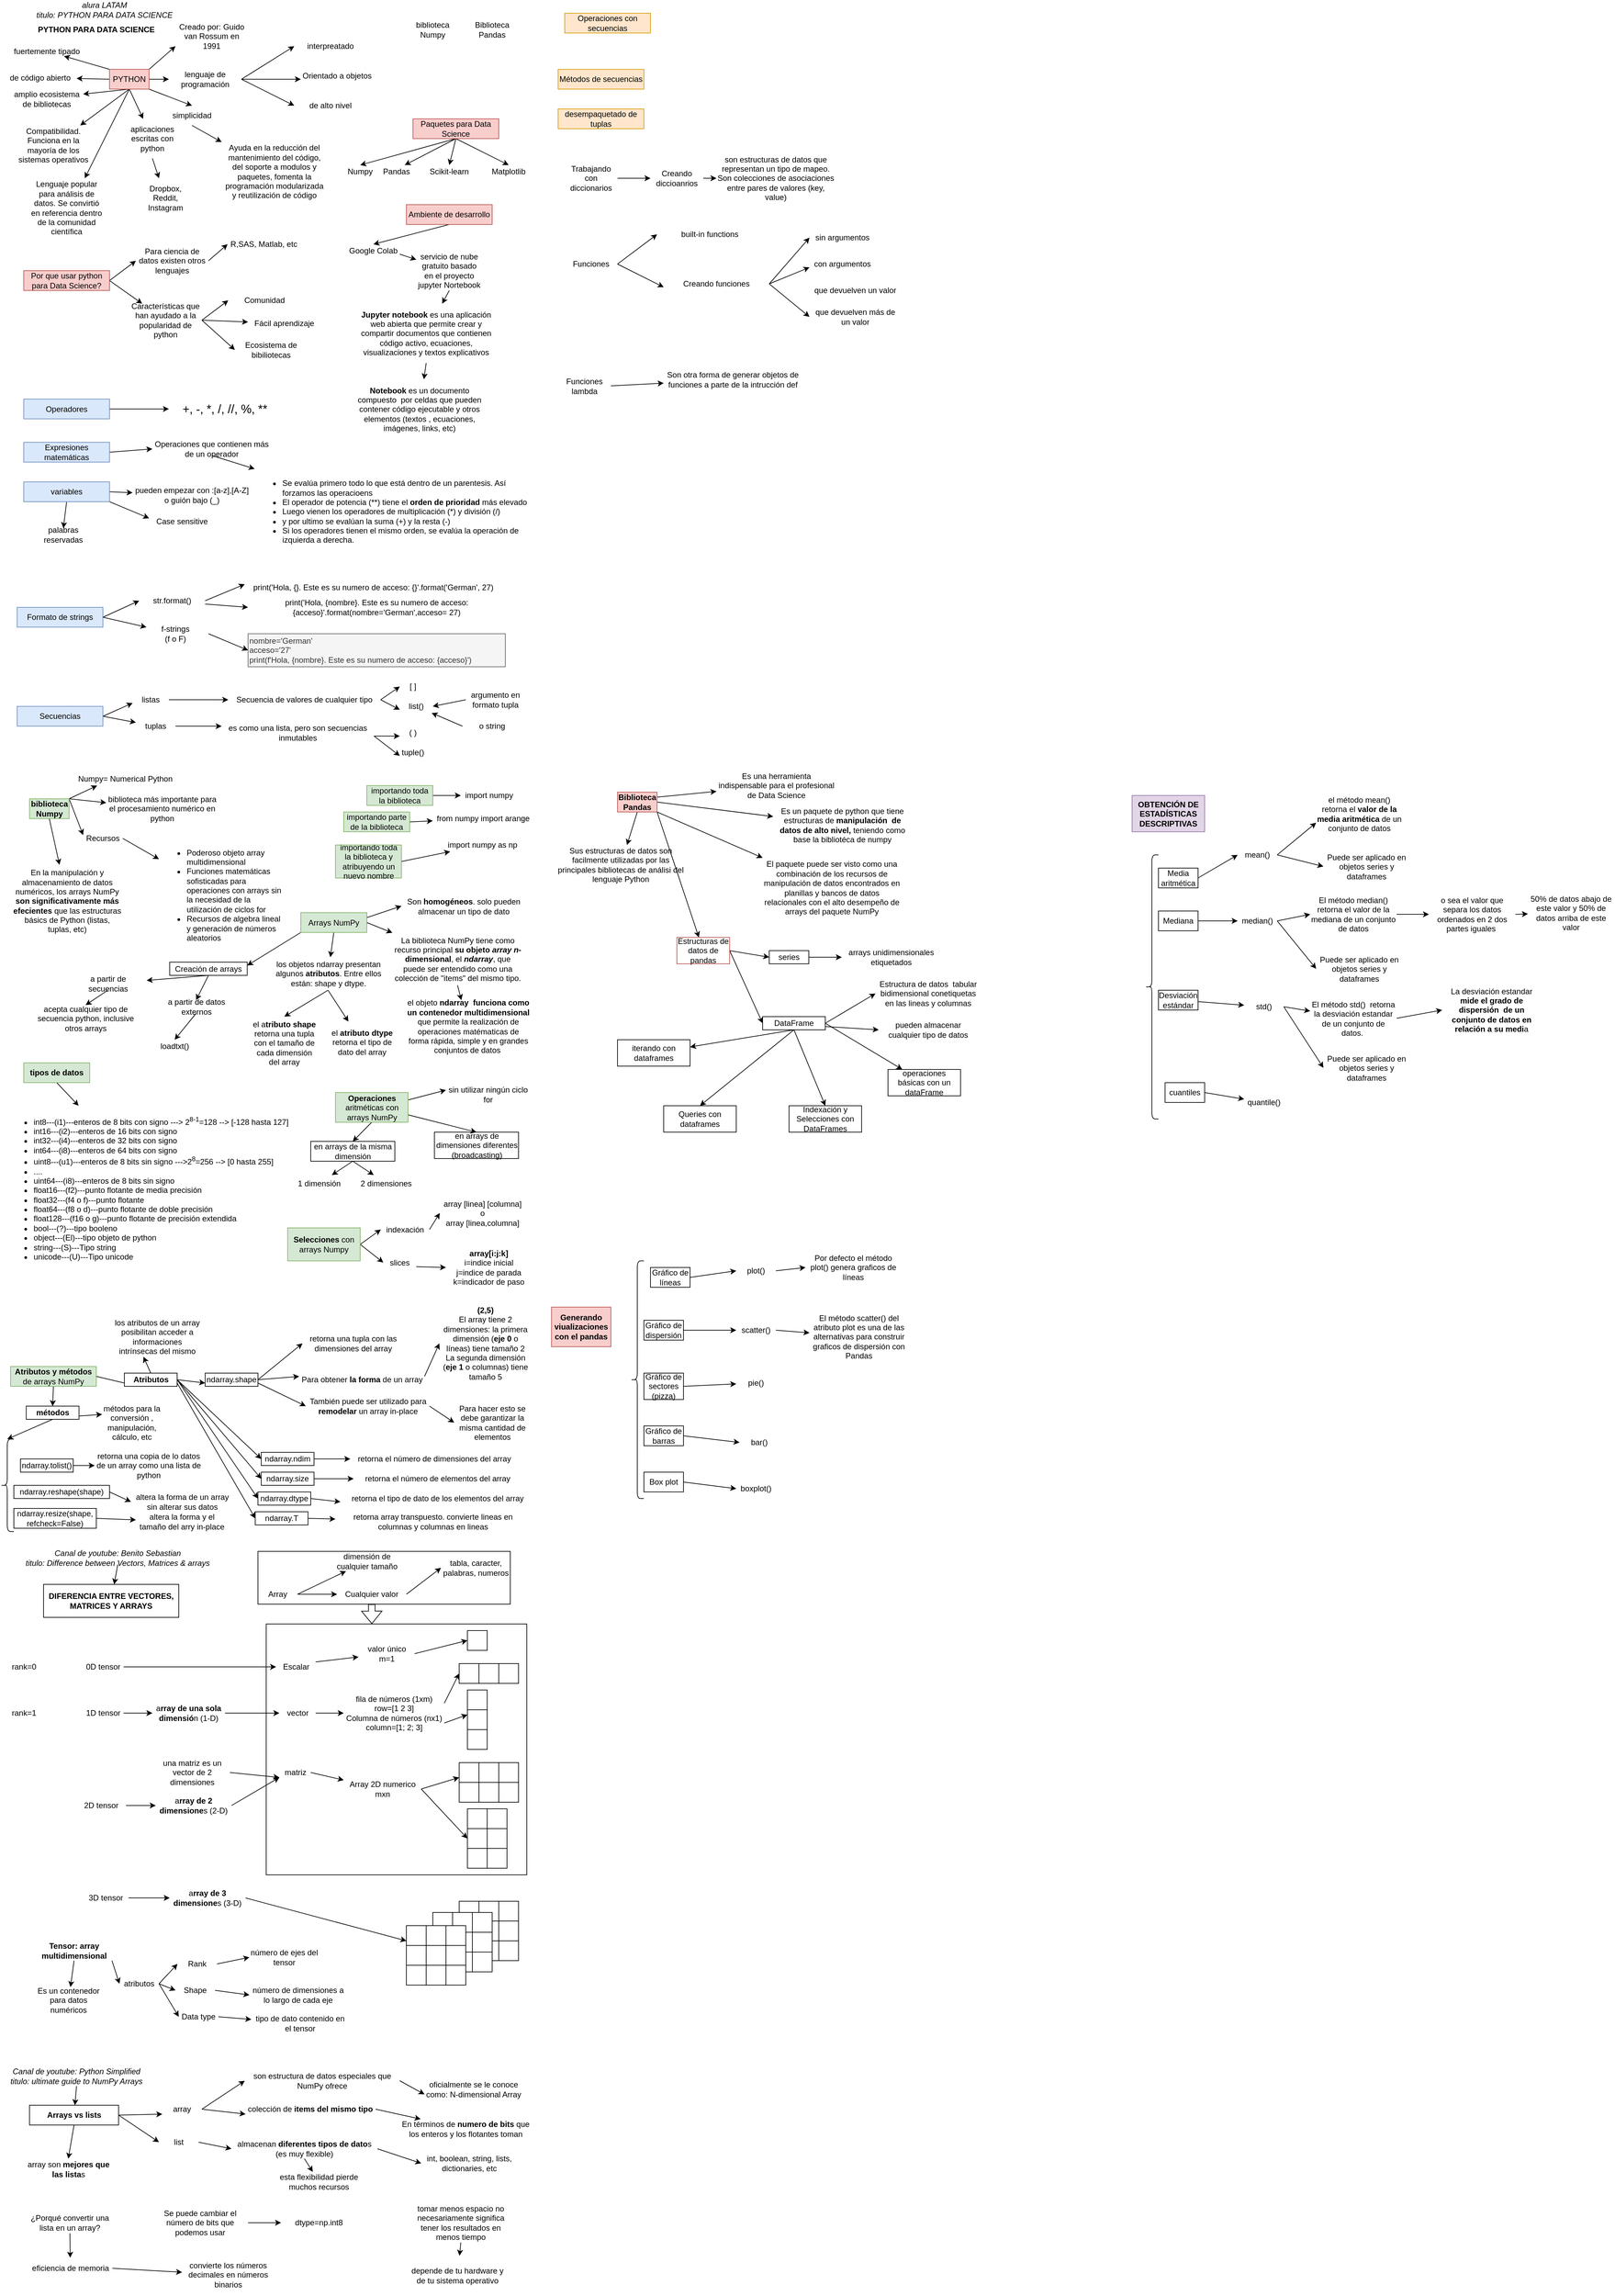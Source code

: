 <mxfile version="20.4.2" type="github">
  <diagram id="zgF02QdWrkPLQGDMrmy9" name="Página-1">
    <mxGraphModel dx="1093" dy="601" grid="1" gridSize="10" guides="1" tooltips="1" connect="1" arrows="1" fold="1" page="1" pageScale="1" pageWidth="827" pageHeight="1169" math="0" shadow="0">
      <root>
        <mxCell id="0" />
        <mxCell id="1" parent="0" />
        <mxCell id="FWIDraDEKTNntkbHNwQt-1" value="&lt;b&gt;PYTHON PARA DATA SCIENCE&lt;/b&gt;" style="text;html=1;strokeColor=none;fillColor=none;align=center;verticalAlign=middle;whiteSpace=wrap;rounded=0;" vertex="1" parent="1">
          <mxGeometry x="60" y="40" width="200" height="30" as="geometry" />
        </mxCell>
        <mxCell id="FWIDraDEKTNntkbHNwQt-3" value="biblioteca Numpy" style="text;html=1;strokeColor=none;fillColor=none;align=center;verticalAlign=middle;whiteSpace=wrap;rounded=0;" vertex="1" parent="1">
          <mxGeometry x="640" y="40" width="60" height="30" as="geometry" />
        </mxCell>
        <mxCell id="FWIDraDEKTNntkbHNwQt-4" value="Biblioteca Pandas" style="text;html=1;strokeColor=none;fillColor=none;align=center;verticalAlign=middle;whiteSpace=wrap;rounded=0;" vertex="1" parent="1">
          <mxGeometry x="730" y="40" width="60" height="30" as="geometry" />
        </mxCell>
        <mxCell id="FWIDraDEKTNntkbHNwQt-15" style="edgeStyle=orthogonalEdgeStyle;rounded=0;orthogonalLoop=1;jettySize=auto;html=1;exitX=1;exitY=0.5;exitDx=0;exitDy=0;" edge="1" parent="1" source="FWIDraDEKTNntkbHNwQt-5" target="FWIDraDEKTNntkbHNwQt-6">
          <mxGeometry relative="1" as="geometry" />
        </mxCell>
        <mxCell id="FWIDraDEKTNntkbHNwQt-19" style="edgeStyle=none;rounded=0;orthogonalLoop=1;jettySize=auto;html=1;exitX=1;exitY=0;exitDx=0;exitDy=0;entryX=0;entryY=1;entryDx=0;entryDy=0;" edge="1" parent="1" source="FWIDraDEKTNntkbHNwQt-5" target="FWIDraDEKTNntkbHNwQt-11">
          <mxGeometry relative="1" as="geometry" />
        </mxCell>
        <mxCell id="FWIDraDEKTNntkbHNwQt-20" style="edgeStyle=none;rounded=0;orthogonalLoop=1;jettySize=auto;html=1;exitX=1;exitY=1;exitDx=0;exitDy=0;entryX=0.5;entryY=0;entryDx=0;entryDy=0;" edge="1" parent="1" source="FWIDraDEKTNntkbHNwQt-5" target="FWIDraDEKTNntkbHNwQt-12">
          <mxGeometry relative="1" as="geometry" />
        </mxCell>
        <mxCell id="FWIDraDEKTNntkbHNwQt-23" style="edgeStyle=none;rounded=0;orthogonalLoop=1;jettySize=auto;html=1;exitX=0;exitY=0.5;exitDx=0;exitDy=0;" edge="1" parent="1" source="FWIDraDEKTNntkbHNwQt-5" target="FWIDraDEKTNntkbHNwQt-22">
          <mxGeometry relative="1" as="geometry" />
        </mxCell>
        <mxCell id="FWIDraDEKTNntkbHNwQt-25" style="edgeStyle=none;rounded=0;orthogonalLoop=1;jettySize=auto;html=1;exitX=0.5;exitY=1;exitDx=0;exitDy=0;entryX=1;entryY=0.25;entryDx=0;entryDy=0;" edge="1" parent="1" source="FWIDraDEKTNntkbHNwQt-5" target="FWIDraDEKTNntkbHNwQt-24">
          <mxGeometry relative="1" as="geometry" />
        </mxCell>
        <mxCell id="FWIDraDEKTNntkbHNwQt-28" style="edgeStyle=none;rounded=0;orthogonalLoop=1;jettySize=auto;html=1;exitX=0.5;exitY=1;exitDx=0;exitDy=0;" edge="1" parent="1" source="FWIDraDEKTNntkbHNwQt-5" target="FWIDraDEKTNntkbHNwQt-26">
          <mxGeometry relative="1" as="geometry" />
        </mxCell>
        <mxCell id="FWIDraDEKTNntkbHNwQt-30" style="edgeStyle=none;rounded=0;orthogonalLoop=1;jettySize=auto;html=1;exitX=0.5;exitY=1;exitDx=0;exitDy=0;entryX=0.75;entryY=0;entryDx=0;entryDy=0;" edge="1" parent="1" source="FWIDraDEKTNntkbHNwQt-5" target="FWIDraDEKTNntkbHNwQt-29">
          <mxGeometry relative="1" as="geometry" />
        </mxCell>
        <mxCell id="FWIDraDEKTNntkbHNwQt-33" style="edgeStyle=none;rounded=0;orthogonalLoop=1;jettySize=auto;html=1;exitX=0.5;exitY=1;exitDx=0;exitDy=0;" edge="1" parent="1" source="FWIDraDEKTNntkbHNwQt-5" target="FWIDraDEKTNntkbHNwQt-31">
          <mxGeometry relative="1" as="geometry" />
        </mxCell>
        <mxCell id="FWIDraDEKTNntkbHNwQt-86" style="edgeStyle=none;rounded=0;orthogonalLoop=1;jettySize=auto;html=1;exitX=0;exitY=0;exitDx=0;exitDy=0;fontSize=12;" edge="1" parent="1" source="FWIDraDEKTNntkbHNwQt-5" target="FWIDraDEKTNntkbHNwQt-85">
          <mxGeometry relative="1" as="geometry" />
        </mxCell>
        <mxCell id="FWIDraDEKTNntkbHNwQt-5" value="PYTHON" style="text;html=1;strokeColor=#b85450;fillColor=#f8cecc;align=center;verticalAlign=middle;whiteSpace=wrap;rounded=0;" vertex="1" parent="1">
          <mxGeometry x="180" y="115" width="60" height="30" as="geometry" />
        </mxCell>
        <mxCell id="FWIDraDEKTNntkbHNwQt-16" style="rounded=0;orthogonalLoop=1;jettySize=auto;html=1;exitX=1;exitY=0.5;exitDx=0;exitDy=0;entryX=0;entryY=0.5;entryDx=0;entryDy=0;" edge="1" parent="1" source="FWIDraDEKTNntkbHNwQt-6" target="FWIDraDEKTNntkbHNwQt-7">
          <mxGeometry relative="1" as="geometry" />
        </mxCell>
        <mxCell id="FWIDraDEKTNntkbHNwQt-17" style="edgeStyle=none;rounded=0;orthogonalLoop=1;jettySize=auto;html=1;exitX=1;exitY=0.5;exitDx=0;exitDy=0;entryX=0;entryY=0.75;entryDx=0;entryDy=0;" edge="1" parent="1" source="FWIDraDEKTNntkbHNwQt-6" target="FWIDraDEKTNntkbHNwQt-8">
          <mxGeometry relative="1" as="geometry" />
        </mxCell>
        <mxCell id="FWIDraDEKTNntkbHNwQt-18" style="edgeStyle=none;rounded=0;orthogonalLoop=1;jettySize=auto;html=1;exitX=1;exitY=0.5;exitDx=0;exitDy=0;entryX=0;entryY=0.5;entryDx=0;entryDy=0;" edge="1" parent="1" source="FWIDraDEKTNntkbHNwQt-6" target="FWIDraDEKTNntkbHNwQt-9">
          <mxGeometry relative="1" as="geometry" />
        </mxCell>
        <mxCell id="FWIDraDEKTNntkbHNwQt-6" value="lenguaje de programación" style="text;html=1;strokeColor=none;fillColor=none;align=center;verticalAlign=middle;whiteSpace=wrap;rounded=0;" vertex="1" parent="1">
          <mxGeometry x="270" y="115" width="110" height="30" as="geometry" />
        </mxCell>
        <mxCell id="FWIDraDEKTNntkbHNwQt-7" value="interpreatado" style="text;html=1;strokeColor=none;fillColor=none;align=center;verticalAlign=middle;whiteSpace=wrap;rounded=0;" vertex="1" parent="1">
          <mxGeometry x="460" y="70" width="110" height="20" as="geometry" />
        </mxCell>
        <mxCell id="FWIDraDEKTNntkbHNwQt-8" value="Orientado a objetos" style="text;html=1;strokeColor=none;fillColor=none;align=center;verticalAlign=middle;whiteSpace=wrap;rounded=0;" vertex="1" parent="1">
          <mxGeometry x="470" y="115" width="110" height="20" as="geometry" />
        </mxCell>
        <mxCell id="FWIDraDEKTNntkbHNwQt-9" value="de alto nivel" style="text;html=1;strokeColor=none;fillColor=none;align=center;verticalAlign=middle;whiteSpace=wrap;rounded=0;" vertex="1" parent="1">
          <mxGeometry x="460" y="160" width="110" height="20" as="geometry" />
        </mxCell>
        <mxCell id="FWIDraDEKTNntkbHNwQt-11" value="Creado por: Guido van Rossum en 1991" style="text;html=1;strokeColor=none;fillColor=none;align=center;verticalAlign=middle;whiteSpace=wrap;rounded=0;" vertex="1" parent="1">
          <mxGeometry x="280" y="50" width="110" height="30" as="geometry" />
        </mxCell>
        <mxCell id="FWIDraDEKTNntkbHNwQt-21" style="edgeStyle=none;rounded=0;orthogonalLoop=1;jettySize=auto;html=1;exitX=0.5;exitY=1;exitDx=0;exitDy=0;" edge="1" parent="1" source="FWIDraDEKTNntkbHNwQt-12" target="FWIDraDEKTNntkbHNwQt-13">
          <mxGeometry relative="1" as="geometry" />
        </mxCell>
        <mxCell id="FWIDraDEKTNntkbHNwQt-12" value="simplicidad" style="text;html=1;strokeColor=none;fillColor=none;align=center;verticalAlign=middle;whiteSpace=wrap;rounded=0;" vertex="1" parent="1">
          <mxGeometry x="250" y="170" width="110" height="30" as="geometry" />
        </mxCell>
        <mxCell id="FWIDraDEKTNntkbHNwQt-13" value="Ayuda en la reducción del mantenimiento del código, del soporte a modulos y paquetes, fomenta la programación modularizada y reutilización de código" style="text;html=1;strokeColor=none;fillColor=none;align=center;verticalAlign=middle;whiteSpace=wrap;rounded=0;" vertex="1" parent="1">
          <mxGeometry x="350" y="220" width="160" height="100" as="geometry" />
        </mxCell>
        <mxCell id="FWIDraDEKTNntkbHNwQt-22" value="de código abierto" style="text;html=1;strokeColor=none;fillColor=none;align=center;verticalAlign=middle;whiteSpace=wrap;rounded=0;" vertex="1" parent="1">
          <mxGeometry x="20" y="120" width="110" height="15" as="geometry" />
        </mxCell>
        <mxCell id="FWIDraDEKTNntkbHNwQt-24" value="amplio ecosistema de bibliotecas" style="text;html=1;strokeColor=none;fillColor=none;align=center;verticalAlign=middle;whiteSpace=wrap;rounded=0;" vertex="1" parent="1">
          <mxGeometry x="30" y="145" width="110" height="30" as="geometry" />
        </mxCell>
        <mxCell id="FWIDraDEKTNntkbHNwQt-26" value="Compatibilidad. Funciona en la mayoría de los sistemas operativos" style="text;html=1;strokeColor=none;fillColor=none;align=center;verticalAlign=middle;whiteSpace=wrap;rounded=0;" vertex="1" parent="1">
          <mxGeometry x="40" y="200" width="110" height="60" as="geometry" />
        </mxCell>
        <mxCell id="FWIDraDEKTNntkbHNwQt-29" value="Lenguaje popular para análisis de datos. Se convirtió en referencia dentro de la comunidad científica" style="text;html=1;strokeColor=none;fillColor=none;align=center;verticalAlign=middle;whiteSpace=wrap;rounded=0;" vertex="1" parent="1">
          <mxGeometry x="60" y="280" width="110" height="90" as="geometry" />
        </mxCell>
        <mxCell id="FWIDraDEKTNntkbHNwQt-34" style="edgeStyle=none;rounded=0;orthogonalLoop=1;jettySize=auto;html=1;exitX=0.5;exitY=1;exitDx=0;exitDy=0;" edge="1" parent="1" source="FWIDraDEKTNntkbHNwQt-31" target="FWIDraDEKTNntkbHNwQt-32">
          <mxGeometry relative="1" as="geometry" />
        </mxCell>
        <mxCell id="FWIDraDEKTNntkbHNwQt-31" value="aplicaciones escritas con python" style="text;html=1;strokeColor=none;fillColor=none;align=center;verticalAlign=middle;whiteSpace=wrap;rounded=0;" vertex="1" parent="1">
          <mxGeometry x="210" y="190" width="70" height="60" as="geometry" />
        </mxCell>
        <mxCell id="FWIDraDEKTNntkbHNwQt-32" value="Dropbox, Reddit, Instagram" style="text;html=1;strokeColor=none;fillColor=none;align=center;verticalAlign=middle;whiteSpace=wrap;rounded=0;" vertex="1" parent="1">
          <mxGeometry x="230" y="280" width="70" height="60" as="geometry" />
        </mxCell>
        <mxCell id="FWIDraDEKTNntkbHNwQt-39" style="edgeStyle=none;rounded=0;orthogonalLoop=1;jettySize=auto;html=1;exitX=1;exitY=0.5;exitDx=0;exitDy=0;entryX=0;entryY=0.5;entryDx=0;entryDy=0;" edge="1" parent="1" source="FWIDraDEKTNntkbHNwQt-35" target="FWIDraDEKTNntkbHNwQt-36">
          <mxGeometry relative="1" as="geometry" />
        </mxCell>
        <mxCell id="FWIDraDEKTNntkbHNwQt-40" style="edgeStyle=none;rounded=0;orthogonalLoop=1;jettySize=auto;html=1;exitX=1;exitY=0.5;exitDx=0;exitDy=0;" edge="1" parent="1" source="FWIDraDEKTNntkbHNwQt-35" target="FWIDraDEKTNntkbHNwQt-38">
          <mxGeometry relative="1" as="geometry" />
        </mxCell>
        <mxCell id="FWIDraDEKTNntkbHNwQt-35" value="Por que usar python para Data Science?" style="text;html=1;strokeColor=#b85450;fillColor=#f8cecc;align=center;verticalAlign=middle;whiteSpace=wrap;rounded=0;" vertex="1" parent="1">
          <mxGeometry x="50" y="420" width="130" height="30" as="geometry" />
        </mxCell>
        <mxCell id="FWIDraDEKTNntkbHNwQt-47" style="edgeStyle=none;rounded=0;orthogonalLoop=1;jettySize=auto;html=1;exitX=1;exitY=0.5;exitDx=0;exitDy=0;entryX=0;entryY=0.5;entryDx=0;entryDy=0;" edge="1" parent="1" source="FWIDraDEKTNntkbHNwQt-36" target="FWIDraDEKTNntkbHNwQt-37">
          <mxGeometry relative="1" as="geometry" />
        </mxCell>
        <mxCell id="FWIDraDEKTNntkbHNwQt-36" value="Para ciencia de datos existen otros lenguajes" style="text;html=1;strokeColor=none;fillColor=none;align=center;verticalAlign=middle;whiteSpace=wrap;rounded=0;" vertex="1" parent="1">
          <mxGeometry x="220" y="380" width="110" height="50" as="geometry" />
        </mxCell>
        <mxCell id="FWIDraDEKTNntkbHNwQt-37" value="R,SAS, Matlab, etc" style="text;html=1;strokeColor=none;fillColor=none;align=center;verticalAlign=middle;whiteSpace=wrap;rounded=0;" vertex="1" parent="1">
          <mxGeometry x="359" y="360" width="110" height="40" as="geometry" />
        </mxCell>
        <mxCell id="FWIDraDEKTNntkbHNwQt-44" style="edgeStyle=none;rounded=0;orthogonalLoop=1;jettySize=auto;html=1;exitX=1;exitY=0.5;exitDx=0;exitDy=0;entryX=0;entryY=0.5;entryDx=0;entryDy=0;" edge="1" parent="1" source="FWIDraDEKTNntkbHNwQt-38" target="FWIDraDEKTNntkbHNwQt-41">
          <mxGeometry relative="1" as="geometry" />
        </mxCell>
        <mxCell id="FWIDraDEKTNntkbHNwQt-45" style="edgeStyle=none;rounded=0;orthogonalLoop=1;jettySize=auto;html=1;exitX=1;exitY=0.5;exitDx=0;exitDy=0;" edge="1" parent="1" source="FWIDraDEKTNntkbHNwQt-38" target="FWIDraDEKTNntkbHNwQt-42">
          <mxGeometry relative="1" as="geometry" />
        </mxCell>
        <mxCell id="FWIDraDEKTNntkbHNwQt-46" style="edgeStyle=none;rounded=0;orthogonalLoop=1;jettySize=auto;html=1;exitX=1;exitY=0.5;exitDx=0;exitDy=0;entryX=0;entryY=0.5;entryDx=0;entryDy=0;" edge="1" parent="1" source="FWIDraDEKTNntkbHNwQt-38" target="FWIDraDEKTNntkbHNwQt-43">
          <mxGeometry relative="1" as="geometry" />
        </mxCell>
        <mxCell id="FWIDraDEKTNntkbHNwQt-38" value="Características que han ayudado a la popularidad de python" style="text;html=1;strokeColor=none;fillColor=none;align=center;verticalAlign=middle;whiteSpace=wrap;rounded=0;" vertex="1" parent="1">
          <mxGeometry x="210" y="470" width="110" height="50" as="geometry" />
        </mxCell>
        <mxCell id="FWIDraDEKTNntkbHNwQt-41" value="Comunidad" style="text;html=1;strokeColor=none;fillColor=none;align=center;verticalAlign=middle;whiteSpace=wrap;rounded=0;" vertex="1" parent="1">
          <mxGeometry x="360" y="450" width="110" height="30" as="geometry" />
        </mxCell>
        <mxCell id="FWIDraDEKTNntkbHNwQt-42" value="Fácil aprendizaje" style="text;html=1;strokeColor=none;fillColor=none;align=center;verticalAlign=middle;whiteSpace=wrap;rounded=0;" vertex="1" parent="1">
          <mxGeometry x="390" y="490" width="110" height="20" as="geometry" />
        </mxCell>
        <mxCell id="FWIDraDEKTNntkbHNwQt-43" value="Ecosistema de bibiliotecas" style="text;html=1;strokeColor=none;fillColor=none;align=center;verticalAlign=middle;whiteSpace=wrap;rounded=0;" vertex="1" parent="1">
          <mxGeometry x="370" y="530" width="110" height="20" as="geometry" />
        </mxCell>
        <mxCell id="FWIDraDEKTNntkbHNwQt-55" style="edgeStyle=none;rounded=0;orthogonalLoop=1;jettySize=auto;html=1;exitX=0.5;exitY=1;exitDx=0;exitDy=0;entryX=0.5;entryY=0;entryDx=0;entryDy=0;" edge="1" parent="1" source="FWIDraDEKTNntkbHNwQt-48" target="FWIDraDEKTNntkbHNwQt-49">
          <mxGeometry relative="1" as="geometry" />
        </mxCell>
        <mxCell id="FWIDraDEKTNntkbHNwQt-56" style="edgeStyle=none;rounded=0;orthogonalLoop=1;jettySize=auto;html=1;exitX=0.5;exitY=1;exitDx=0;exitDy=0;entryX=0.75;entryY=0;entryDx=0;entryDy=0;" edge="1" parent="1" source="FWIDraDEKTNntkbHNwQt-48" target="FWIDraDEKTNntkbHNwQt-50">
          <mxGeometry relative="1" as="geometry" />
        </mxCell>
        <mxCell id="FWIDraDEKTNntkbHNwQt-57" style="edgeStyle=none;rounded=0;orthogonalLoop=1;jettySize=auto;html=1;exitX=0.5;exitY=1;exitDx=0;exitDy=0;entryX=0.5;entryY=0;entryDx=0;entryDy=0;" edge="1" parent="1" source="FWIDraDEKTNntkbHNwQt-48" target="FWIDraDEKTNntkbHNwQt-51">
          <mxGeometry relative="1" as="geometry" />
        </mxCell>
        <mxCell id="FWIDraDEKTNntkbHNwQt-58" style="edgeStyle=none;rounded=0;orthogonalLoop=1;jettySize=auto;html=1;exitX=0.5;exitY=1;exitDx=0;exitDy=0;entryX=0.5;entryY=0;entryDx=0;entryDy=0;" edge="1" parent="1" source="FWIDraDEKTNntkbHNwQt-48" target="FWIDraDEKTNntkbHNwQt-52">
          <mxGeometry relative="1" as="geometry" />
        </mxCell>
        <mxCell id="FWIDraDEKTNntkbHNwQt-48" value="Paquetes para Data Science" style="text;html=1;strokeColor=#b85450;fillColor=#f8cecc;align=center;verticalAlign=middle;whiteSpace=wrap;rounded=0;" vertex="1" parent="1">
          <mxGeometry x="640" y="190" width="130" height="30" as="geometry" />
        </mxCell>
        <mxCell id="FWIDraDEKTNntkbHNwQt-49" value="Numpy" style="text;html=1;strokeColor=none;fillColor=none;align=center;verticalAlign=middle;whiteSpace=wrap;rounded=0;" vertex="1" parent="1">
          <mxGeometry x="530" y="260" width="60" height="20" as="geometry" />
        </mxCell>
        <mxCell id="FWIDraDEKTNntkbHNwQt-50" value="Pandas" style="text;html=1;strokeColor=none;fillColor=none;align=center;verticalAlign=middle;whiteSpace=wrap;rounded=0;" vertex="1" parent="1">
          <mxGeometry x="590" y="260" width="50" height="20" as="geometry" />
        </mxCell>
        <mxCell id="FWIDraDEKTNntkbHNwQt-51" value="Scikit-learn" style="text;html=1;strokeColor=none;fillColor=none;align=center;verticalAlign=middle;whiteSpace=wrap;rounded=0;" vertex="1" parent="1">
          <mxGeometry x="640" y="260" width="110" height="20" as="geometry" />
        </mxCell>
        <mxCell id="FWIDraDEKTNntkbHNwQt-52" value="Matplotlib" style="text;html=1;strokeColor=none;fillColor=none;align=center;verticalAlign=middle;whiteSpace=wrap;rounded=0;" vertex="1" parent="1">
          <mxGeometry x="750" y="260" width="70" height="20" as="geometry" />
        </mxCell>
        <mxCell id="FWIDraDEKTNntkbHNwQt-63" style="edgeStyle=none;rounded=0;orthogonalLoop=1;jettySize=auto;html=1;exitX=0.5;exitY=1;exitDx=0;exitDy=0;entryX=0.5;entryY=0;entryDx=0;entryDy=0;" edge="1" parent="1" source="FWIDraDEKTNntkbHNwQt-59" target="FWIDraDEKTNntkbHNwQt-60">
          <mxGeometry relative="1" as="geometry" />
        </mxCell>
        <mxCell id="FWIDraDEKTNntkbHNwQt-59" value="Ambiente de desarrollo" style="text;html=1;strokeColor=#b85450;fillColor=#f8cecc;align=center;verticalAlign=middle;whiteSpace=wrap;rounded=0;" vertex="1" parent="1">
          <mxGeometry x="630" y="320" width="130" height="30" as="geometry" />
        </mxCell>
        <mxCell id="FWIDraDEKTNntkbHNwQt-62" style="edgeStyle=none;rounded=0;orthogonalLoop=1;jettySize=auto;html=1;exitX=1;exitY=0.75;exitDx=0;exitDy=0;" edge="1" parent="1" source="FWIDraDEKTNntkbHNwQt-60" target="FWIDraDEKTNntkbHNwQt-61">
          <mxGeometry relative="1" as="geometry" />
        </mxCell>
        <mxCell id="FWIDraDEKTNntkbHNwQt-60" value="Google Colab" style="text;html=1;strokeColor=none;fillColor=none;align=center;verticalAlign=middle;whiteSpace=wrap;rounded=0;" vertex="1" parent="1">
          <mxGeometry x="540" y="380" width="80" height="20" as="geometry" />
        </mxCell>
        <mxCell id="FWIDraDEKTNntkbHNwQt-65" style="edgeStyle=none;rounded=0;orthogonalLoop=1;jettySize=auto;html=1;exitX=0.5;exitY=1;exitDx=0;exitDy=0;" edge="1" parent="1" source="FWIDraDEKTNntkbHNwQt-61" target="FWIDraDEKTNntkbHNwQt-64">
          <mxGeometry relative="1" as="geometry" />
        </mxCell>
        <mxCell id="FWIDraDEKTNntkbHNwQt-61" value="servicio de nube gratuito basado en el proyecto jupyter Nortebook" style="text;html=1;strokeColor=none;fillColor=none;align=center;verticalAlign=middle;whiteSpace=wrap;rounded=0;" vertex="1" parent="1">
          <mxGeometry x="645" y="390" width="100" height="60" as="geometry" />
        </mxCell>
        <mxCell id="FWIDraDEKTNntkbHNwQt-67" style="edgeStyle=none;rounded=0;orthogonalLoop=1;jettySize=auto;html=1;exitX=0.5;exitY=1;exitDx=0;exitDy=0;" edge="1" parent="1" source="FWIDraDEKTNntkbHNwQt-64" target="FWIDraDEKTNntkbHNwQt-66">
          <mxGeometry relative="1" as="geometry" />
        </mxCell>
        <mxCell id="FWIDraDEKTNntkbHNwQt-64" value="&lt;b&gt;Jupyter notebook&lt;/b&gt; es una aplicación web abierta que permite crear y compartir documentos que contienen código activo, ecuaciones, visualizaciones y textos explicativos" style="text;html=1;strokeColor=none;fillColor=none;align=center;verticalAlign=middle;whiteSpace=wrap;rounded=0;" vertex="1" parent="1">
          <mxGeometry x="560" y="470" width="200" height="90" as="geometry" />
        </mxCell>
        <mxCell id="FWIDraDEKTNntkbHNwQt-66" value="&lt;b&gt;Notebook &lt;/b&gt;es un documento compuesto&amp;nbsp; por celdas que pueden contener código ejecutable y otros elementos (textos , ecuaciones, imágenes, links, etc)" style="text;html=1;strokeColor=none;fillColor=none;align=center;verticalAlign=middle;whiteSpace=wrap;rounded=0;" vertex="1" parent="1">
          <mxGeometry x="550" y="584.5" width="200" height="90" as="geometry" />
        </mxCell>
        <mxCell id="FWIDraDEKTNntkbHNwQt-71" style="edgeStyle=none;rounded=0;orthogonalLoop=1;jettySize=auto;html=1;exitX=1;exitY=0.5;exitDx=0;exitDy=0;entryX=0;entryY=0.5;entryDx=0;entryDy=0;fontSize=18;" edge="1" parent="1" source="FWIDraDEKTNntkbHNwQt-68" target="FWIDraDEKTNntkbHNwQt-69">
          <mxGeometry relative="1" as="geometry" />
        </mxCell>
        <mxCell id="FWIDraDEKTNntkbHNwQt-68" value="Operadores" style="text;html=1;strokeColor=#6c8ebf;fillColor=#dae8fc;align=center;verticalAlign=middle;whiteSpace=wrap;rounded=0;" vertex="1" parent="1">
          <mxGeometry x="50" y="614.5" width="130" height="30" as="geometry" />
        </mxCell>
        <mxCell id="FWIDraDEKTNntkbHNwQt-69" value="&lt;font style=&quot;font-size: 18px;&quot;&gt;+, -, *, /, //, %, **&lt;/font&gt;" style="text;html=1;strokeColor=none;fillColor=none;align=center;verticalAlign=middle;whiteSpace=wrap;rounded=0;" vertex="1" parent="1">
          <mxGeometry x="270" y="619.5" width="170" height="20" as="geometry" />
        </mxCell>
        <mxCell id="FWIDraDEKTNntkbHNwQt-74" style="edgeStyle=none;rounded=0;orthogonalLoop=1;jettySize=auto;html=1;exitX=1;exitY=0.5;exitDx=0;exitDy=0;entryX=0;entryY=0.5;entryDx=0;entryDy=0;fontSize=18;" edge="1" parent="1" source="FWIDraDEKTNntkbHNwQt-72" target="FWIDraDEKTNntkbHNwQt-75">
          <mxGeometry relative="1" as="geometry">
            <mxPoint x="260" y="695" as="targetPoint" />
          </mxGeometry>
        </mxCell>
        <mxCell id="FWIDraDEKTNntkbHNwQt-72" value="Expresiones matemáticas" style="text;html=1;strokeColor=#6c8ebf;fillColor=#dae8fc;align=center;verticalAlign=middle;whiteSpace=wrap;rounded=0;" vertex="1" parent="1">
          <mxGeometry x="50" y="680" width="130" height="30" as="geometry" />
        </mxCell>
        <mxCell id="FWIDraDEKTNntkbHNwQt-78" style="edgeStyle=none;rounded=0;orthogonalLoop=1;jettySize=auto;html=1;exitX=0.5;exitY=1;exitDx=0;exitDy=0;fontSize=12;" edge="1" parent="1" source="FWIDraDEKTNntkbHNwQt-75" target="FWIDraDEKTNntkbHNwQt-77">
          <mxGeometry relative="1" as="geometry" />
        </mxCell>
        <mxCell id="FWIDraDEKTNntkbHNwQt-75" value="Operaciones que contienen más de un operador" style="text;html=1;strokeColor=none;fillColor=none;align=center;verticalAlign=middle;whiteSpace=wrap;rounded=0;" vertex="1" parent="1">
          <mxGeometry x="245" y="680" width="180" height="20" as="geometry" />
        </mxCell>
        <mxCell id="FWIDraDEKTNntkbHNwQt-77" value="&lt;ul&gt;&lt;li&gt;Se evalúa primero todo lo que está dentro de un parentesis. Así forzamos las operacioens&lt;/li&gt;&lt;li&gt;El operador de potencia (**) tiene el &lt;b&gt;orden de prioridad&lt;/b&gt; más elevado&lt;/li&gt;&lt;li&gt;Luego vienen los operadores de multiplicación (*) y división (/)&lt;/li&gt;&lt;li&gt;y por ultimo se evalúan la suma (+) y la resta (-)&lt;/li&gt;&lt;li&gt;Si los operadores tienen el mismo orden, se evalúa la operación de izquierda a derecha.&amp;nbsp;&lt;/li&gt;&lt;/ul&gt;" style="text;strokeColor=none;fillColor=none;html=1;whiteSpace=wrap;verticalAlign=middle;overflow=hidden;fontSize=12;" vertex="1" parent="1">
          <mxGeometry x="400" y="720" width="415" height="130" as="geometry" />
        </mxCell>
        <mxCell id="FWIDraDEKTNntkbHNwQt-81" style="edgeStyle=none;rounded=0;orthogonalLoop=1;jettySize=auto;html=1;exitX=1;exitY=0.5;exitDx=0;exitDy=0;fontSize=12;" edge="1" parent="1" source="FWIDraDEKTNntkbHNwQt-79" target="FWIDraDEKTNntkbHNwQt-80">
          <mxGeometry relative="1" as="geometry" />
        </mxCell>
        <mxCell id="FWIDraDEKTNntkbHNwQt-83" style="edgeStyle=none;rounded=0;orthogonalLoop=1;jettySize=auto;html=1;exitX=1;exitY=1;exitDx=0;exitDy=0;entryX=0;entryY=0.25;entryDx=0;entryDy=0;fontSize=12;" edge="1" parent="1" source="FWIDraDEKTNntkbHNwQt-79" target="FWIDraDEKTNntkbHNwQt-82">
          <mxGeometry relative="1" as="geometry" />
        </mxCell>
        <mxCell id="FWIDraDEKTNntkbHNwQt-87" style="edgeStyle=none;rounded=0;orthogonalLoop=1;jettySize=auto;html=1;exitX=0.5;exitY=1;exitDx=0;exitDy=0;entryX=0.5;entryY=0;entryDx=0;entryDy=0;fontSize=12;" edge="1" parent="1" source="FWIDraDEKTNntkbHNwQt-79" target="FWIDraDEKTNntkbHNwQt-84">
          <mxGeometry relative="1" as="geometry" />
        </mxCell>
        <mxCell id="FWIDraDEKTNntkbHNwQt-79" value="variables" style="text;html=1;strokeColor=#6c8ebf;fillColor=#dae8fc;align=center;verticalAlign=middle;whiteSpace=wrap;rounded=0;" vertex="1" parent="1">
          <mxGeometry x="50" y="740" width="130" height="30" as="geometry" />
        </mxCell>
        <mxCell id="FWIDraDEKTNntkbHNwQt-80" value="pueden empezar con :[a-z],[A-Z] o guión bajo (_)" style="text;html=1;strokeColor=none;fillColor=none;align=center;verticalAlign=middle;whiteSpace=wrap;rounded=0;" vertex="1" parent="1">
          <mxGeometry x="215" y="750" width="180" height="20" as="geometry" />
        </mxCell>
        <mxCell id="FWIDraDEKTNntkbHNwQt-82" value="Case sensitive" style="text;html=1;strokeColor=none;fillColor=none;align=center;verticalAlign=middle;whiteSpace=wrap;rounded=0;" vertex="1" parent="1">
          <mxGeometry x="240" y="790" width="100" height="20" as="geometry" />
        </mxCell>
        <mxCell id="FWIDraDEKTNntkbHNwQt-84" value="palabras reservadas" style="text;html=1;strokeColor=none;fillColor=none;align=center;verticalAlign=middle;whiteSpace=wrap;rounded=0;" vertex="1" parent="1">
          <mxGeometry x="60" y="810" width="100" height="20" as="geometry" />
        </mxCell>
        <mxCell id="FWIDraDEKTNntkbHNwQt-85" value="fuertemente tipado" style="text;html=1;strokeColor=none;fillColor=none;align=center;verticalAlign=middle;whiteSpace=wrap;rounded=0;" vertex="1" parent="1">
          <mxGeometry x="30" y="80" width="110" height="15" as="geometry" />
        </mxCell>
        <mxCell id="FWIDraDEKTNntkbHNwQt-90" style="edgeStyle=none;rounded=0;orthogonalLoop=1;jettySize=auto;html=1;exitX=1;exitY=0.5;exitDx=0;exitDy=0;entryX=0;entryY=0.5;entryDx=0;entryDy=0;fontSize=12;" edge="1" parent="1" source="FWIDraDEKTNntkbHNwQt-88" target="FWIDraDEKTNntkbHNwQt-89">
          <mxGeometry relative="1" as="geometry" />
        </mxCell>
        <mxCell id="FWIDraDEKTNntkbHNwQt-92" style="edgeStyle=none;rounded=0;orthogonalLoop=1;jettySize=auto;html=1;exitX=1;exitY=0.5;exitDx=0;exitDy=0;fontSize=12;" edge="1" parent="1" source="FWIDraDEKTNntkbHNwQt-88" target="FWIDraDEKTNntkbHNwQt-91">
          <mxGeometry relative="1" as="geometry" />
        </mxCell>
        <mxCell id="FWIDraDEKTNntkbHNwQt-88" value="Formato de strings" style="text;html=1;strokeColor=#6c8ebf;fillColor=#dae8fc;align=center;verticalAlign=middle;whiteSpace=wrap;rounded=0;" vertex="1" parent="1">
          <mxGeometry x="40" y="930" width="130" height="30" as="geometry" />
        </mxCell>
        <mxCell id="FWIDraDEKTNntkbHNwQt-94" style="edgeStyle=none;rounded=0;orthogonalLoop=1;jettySize=auto;html=1;exitX=1;exitY=0.5;exitDx=0;exitDy=0;entryX=0;entryY=0.25;entryDx=0;entryDy=0;fontSize=12;" edge="1" parent="1" source="FWIDraDEKTNntkbHNwQt-89" target="FWIDraDEKTNntkbHNwQt-93">
          <mxGeometry relative="1" as="geometry" />
        </mxCell>
        <mxCell id="FWIDraDEKTNntkbHNwQt-96" style="edgeStyle=none;rounded=0;orthogonalLoop=1;jettySize=auto;html=1;exitX=1;exitY=0.75;exitDx=0;exitDy=0;entryX=0;entryY=0.5;entryDx=0;entryDy=0;fontSize=12;" edge="1" parent="1" source="FWIDraDEKTNntkbHNwQt-89" target="FWIDraDEKTNntkbHNwQt-95">
          <mxGeometry relative="1" as="geometry" />
        </mxCell>
        <mxCell id="FWIDraDEKTNntkbHNwQt-89" value="str.format()" style="text;html=1;strokeColor=none;fillColor=none;align=center;verticalAlign=middle;whiteSpace=wrap;rounded=0;" vertex="1" parent="1">
          <mxGeometry x="225" y="910" width="100" height="20" as="geometry" />
        </mxCell>
        <mxCell id="FWIDraDEKTNntkbHNwQt-99" style="edgeStyle=none;rounded=0;orthogonalLoop=1;jettySize=auto;html=1;exitX=1;exitY=0.5;exitDx=0;exitDy=0;entryX=0;entryY=0.5;entryDx=0;entryDy=0;fontSize=12;" edge="1" parent="1" source="FWIDraDEKTNntkbHNwQt-91" target="FWIDraDEKTNntkbHNwQt-98">
          <mxGeometry relative="1" as="geometry" />
        </mxCell>
        <mxCell id="FWIDraDEKTNntkbHNwQt-91" value="f-strings&lt;br&gt;(f o F)" style="text;html=1;strokeColor=none;fillColor=none;align=center;verticalAlign=middle;whiteSpace=wrap;rounded=0;" vertex="1" parent="1">
          <mxGeometry x="230" y="960" width="100" height="20" as="geometry" />
        </mxCell>
        <mxCell id="FWIDraDEKTNntkbHNwQt-93" value="print(&#39;Hola, {}. Este es su numero de acceso: {}&#39;.format(&#39;German&#39;, 27)" style="text;html=1;strokeColor=none;fillColor=none;align=center;verticalAlign=middle;whiteSpace=wrap;rounded=0;" vertex="1" parent="1">
          <mxGeometry x="385" y="890" width="390" height="20" as="geometry" />
        </mxCell>
        <mxCell id="FWIDraDEKTNntkbHNwQt-95" value="print(&#39;Hola, {nombre}. Este es su numero de acceso: {acceso}&#39;.format(nombre=&#39;German&#39;,acceso= 27)" style="text;html=1;strokeColor=none;fillColor=none;align=center;verticalAlign=middle;whiteSpace=wrap;rounded=0;" vertex="1" parent="1">
          <mxGeometry x="390" y="920" width="390" height="20" as="geometry" />
        </mxCell>
        <mxCell id="FWIDraDEKTNntkbHNwQt-98" value="nombre=&#39;German&#39;&lt;br&gt;acceso=&#39;27&#39;&lt;br&gt;print(f&#39;Hola, {nombre}. Este es su numero de acceso: {acceso}&#39;)" style="text;html=1;strokeColor=#666666;fillColor=#f5f5f5;align=left;verticalAlign=middle;whiteSpace=wrap;rounded=0;fontColor=#333333;" vertex="1" parent="1">
          <mxGeometry x="390" y="970" width="390" height="50" as="geometry" />
        </mxCell>
        <mxCell id="FWIDraDEKTNntkbHNwQt-113" style="edgeStyle=none;rounded=0;orthogonalLoop=1;jettySize=auto;html=1;exitX=1;exitY=0.5;exitDx=0;exitDy=0;entryX=0;entryY=0.75;entryDx=0;entryDy=0;fontSize=12;" edge="1" parent="1" source="FWIDraDEKTNntkbHNwQt-100" target="FWIDraDEKTNntkbHNwQt-101">
          <mxGeometry relative="1" as="geometry" />
        </mxCell>
        <mxCell id="FWIDraDEKTNntkbHNwQt-114" style="edgeStyle=none;rounded=0;orthogonalLoop=1;jettySize=auto;html=1;exitX=1;exitY=0.5;exitDx=0;exitDy=0;fontSize=12;" edge="1" parent="1" source="FWIDraDEKTNntkbHNwQt-100" target="FWIDraDEKTNntkbHNwQt-102">
          <mxGeometry relative="1" as="geometry" />
        </mxCell>
        <mxCell id="FWIDraDEKTNntkbHNwQt-100" value="Secuencias" style="text;html=1;strokeColor=#6c8ebf;fillColor=#dae8fc;align=center;verticalAlign=middle;whiteSpace=wrap;rounded=0;" vertex="1" parent="1">
          <mxGeometry x="40" y="1080" width="130" height="30" as="geometry" />
        </mxCell>
        <mxCell id="FWIDraDEKTNntkbHNwQt-115" style="edgeStyle=none;rounded=0;orthogonalLoop=1;jettySize=auto;html=1;exitX=1;exitY=0.5;exitDx=0;exitDy=0;fontSize=12;" edge="1" parent="1" source="FWIDraDEKTNntkbHNwQt-101" target="FWIDraDEKTNntkbHNwQt-103">
          <mxGeometry relative="1" as="geometry" />
        </mxCell>
        <mxCell id="FWIDraDEKTNntkbHNwQt-101" value="listas" style="text;html=1;strokeColor=none;fillColor=none;align=center;verticalAlign=middle;whiteSpace=wrap;rounded=0;" vertex="1" parent="1">
          <mxGeometry x="215" y="1060" width="55" height="20" as="geometry" />
        </mxCell>
        <mxCell id="FWIDraDEKTNntkbHNwQt-116" style="edgeStyle=none;rounded=0;orthogonalLoop=1;jettySize=auto;html=1;exitX=1;exitY=0.5;exitDx=0;exitDy=0;entryX=0;entryY=0;entryDx=0;entryDy=0;fontSize=12;" edge="1" parent="1" source="FWIDraDEKTNntkbHNwQt-102" target="FWIDraDEKTNntkbHNwQt-112">
          <mxGeometry relative="1" as="geometry" />
        </mxCell>
        <mxCell id="FWIDraDEKTNntkbHNwQt-102" value="tuplas" style="text;html=1;strokeColor=none;fillColor=none;align=center;verticalAlign=middle;whiteSpace=wrap;rounded=0;" vertex="1" parent="1">
          <mxGeometry x="220" y="1100" width="60" height="20" as="geometry" />
        </mxCell>
        <mxCell id="FWIDraDEKTNntkbHNwQt-108" style="edgeStyle=none;rounded=0;orthogonalLoop=1;jettySize=auto;html=1;exitX=1;exitY=0.5;exitDx=0;exitDy=0;entryX=0;entryY=0.5;entryDx=0;entryDy=0;fontSize=12;" edge="1" parent="1" source="FWIDraDEKTNntkbHNwQt-103" target="FWIDraDEKTNntkbHNwQt-104">
          <mxGeometry relative="1" as="geometry" />
        </mxCell>
        <mxCell id="FWIDraDEKTNntkbHNwQt-109" style="edgeStyle=none;rounded=0;orthogonalLoop=1;jettySize=auto;html=1;exitX=1;exitY=0.5;exitDx=0;exitDy=0;entryX=0;entryY=0.75;entryDx=0;entryDy=0;fontSize=12;" edge="1" parent="1" source="FWIDraDEKTNntkbHNwQt-103" target="FWIDraDEKTNntkbHNwQt-105">
          <mxGeometry relative="1" as="geometry" />
        </mxCell>
        <mxCell id="FWIDraDEKTNntkbHNwQt-103" value="Secuencia de valores de cualquier tipo" style="text;html=1;strokeColor=none;fillColor=none;align=center;verticalAlign=middle;whiteSpace=wrap;rounded=0;" vertex="1" parent="1">
          <mxGeometry x="360" y="1060" width="231" height="20" as="geometry" />
        </mxCell>
        <mxCell id="FWIDraDEKTNntkbHNwQt-104" value="[ ]" style="text;html=1;strokeColor=none;fillColor=none;align=center;verticalAlign=middle;whiteSpace=wrap;rounded=0;" vertex="1" parent="1">
          <mxGeometry x="620" y="1040" width="40" height="20" as="geometry" />
        </mxCell>
        <mxCell id="FWIDraDEKTNntkbHNwQt-105" value="list()" style="text;html=1;strokeColor=none;fillColor=none;align=center;verticalAlign=middle;whiteSpace=wrap;rounded=0;" vertex="1" parent="1">
          <mxGeometry x="620" y="1070" width="50" height="20" as="geometry" />
        </mxCell>
        <mxCell id="FWIDraDEKTNntkbHNwQt-107" style="edgeStyle=none;rounded=0;orthogonalLoop=1;jettySize=auto;html=1;exitX=0;exitY=0.5;exitDx=0;exitDy=0;entryX=1;entryY=0.5;entryDx=0;entryDy=0;fontSize=12;" edge="1" parent="1" source="FWIDraDEKTNntkbHNwQt-106" target="FWIDraDEKTNntkbHNwQt-105">
          <mxGeometry relative="1" as="geometry" />
        </mxCell>
        <mxCell id="FWIDraDEKTNntkbHNwQt-106" value="argumento en formato tupla" style="text;html=1;strokeColor=none;fillColor=none;align=center;verticalAlign=middle;whiteSpace=wrap;rounded=0;" vertex="1" parent="1">
          <mxGeometry x="720" y="1060" width="90" height="20" as="geometry" />
        </mxCell>
        <mxCell id="FWIDraDEKTNntkbHNwQt-111" style="edgeStyle=none;rounded=0;orthogonalLoop=1;jettySize=auto;html=1;exitX=0;exitY=0.5;exitDx=0;exitDy=0;fontSize=12;" edge="1" parent="1" source="FWIDraDEKTNntkbHNwQt-110" target="FWIDraDEKTNntkbHNwQt-105">
          <mxGeometry relative="1" as="geometry" />
        </mxCell>
        <mxCell id="FWIDraDEKTNntkbHNwQt-110" value="o string" style="text;html=1;strokeColor=none;fillColor=none;align=center;verticalAlign=middle;whiteSpace=wrap;rounded=0;" vertex="1" parent="1">
          <mxGeometry x="715" y="1100" width="90" height="20" as="geometry" />
        </mxCell>
        <mxCell id="FWIDraDEKTNntkbHNwQt-118" style="edgeStyle=none;rounded=0;orthogonalLoop=1;jettySize=auto;html=1;exitX=1;exitY=0.75;exitDx=0;exitDy=0;entryX=0;entryY=0.75;entryDx=0;entryDy=0;fontSize=12;" edge="1" parent="1" source="FWIDraDEKTNntkbHNwQt-112" target="FWIDraDEKTNntkbHNwQt-117">
          <mxGeometry relative="1" as="geometry" />
        </mxCell>
        <mxCell id="FWIDraDEKTNntkbHNwQt-120" style="edgeStyle=none;rounded=0;orthogonalLoop=1;jettySize=auto;html=1;exitX=1;exitY=0.75;exitDx=0;exitDy=0;entryX=0;entryY=0.75;entryDx=0;entryDy=0;fontSize=12;" edge="1" parent="1" source="FWIDraDEKTNntkbHNwQt-112" target="FWIDraDEKTNntkbHNwQt-119">
          <mxGeometry relative="1" as="geometry" />
        </mxCell>
        <mxCell id="FWIDraDEKTNntkbHNwQt-112" value="es como una lista, pero son secuencias inmutables" style="text;html=1;strokeColor=none;fillColor=none;align=center;verticalAlign=middle;whiteSpace=wrap;rounded=0;" vertex="1" parent="1">
          <mxGeometry x="350" y="1110" width="231" height="20" as="geometry" />
        </mxCell>
        <mxCell id="FWIDraDEKTNntkbHNwQt-117" value="( )" style="text;html=1;strokeColor=none;fillColor=none;align=center;verticalAlign=middle;whiteSpace=wrap;rounded=0;" vertex="1" parent="1">
          <mxGeometry x="620" y="1110" width="40" height="20" as="geometry" />
        </mxCell>
        <mxCell id="FWIDraDEKTNntkbHNwQt-119" value="tuple()" style="text;html=1;strokeColor=none;fillColor=none;align=center;verticalAlign=middle;whiteSpace=wrap;rounded=0;" vertex="1" parent="1">
          <mxGeometry x="620" y="1140" width="40" height="20" as="geometry" />
        </mxCell>
        <mxCell id="FWIDraDEKTNntkbHNwQt-121" value="Operaciones con secuencias" style="text;html=1;strokeColor=#d79b00;fillColor=#ffe6cc;align=center;verticalAlign=middle;whiteSpace=wrap;rounded=0;" vertex="1" parent="1">
          <mxGeometry x="870" y="30" width="130" height="30" as="geometry" />
        </mxCell>
        <mxCell id="FWIDraDEKTNntkbHNwQt-122" value="Métodos de secuencias" style="text;html=1;strokeColor=#d79b00;fillColor=#ffe6cc;align=center;verticalAlign=middle;whiteSpace=wrap;rounded=0;" vertex="1" parent="1">
          <mxGeometry x="860" y="115" width="130" height="30" as="geometry" />
        </mxCell>
        <mxCell id="FWIDraDEKTNntkbHNwQt-123" value="desempaquetado de tuplas" style="text;html=1;strokeColor=#d79b00;fillColor=#ffe6cc;align=center;verticalAlign=middle;whiteSpace=wrap;rounded=0;" vertex="1" parent="1">
          <mxGeometry x="860" y="175" width="130" height="30" as="geometry" />
        </mxCell>
        <mxCell id="FWIDraDEKTNntkbHNwQt-129" style="edgeStyle=none;rounded=0;orthogonalLoop=1;jettySize=auto;html=1;exitX=1;exitY=0.5;exitDx=0;exitDy=0;fontSize=12;" edge="1" parent="1" source="FWIDraDEKTNntkbHNwQt-124" target="FWIDraDEKTNntkbHNwQt-125">
          <mxGeometry relative="1" as="geometry" />
        </mxCell>
        <mxCell id="FWIDraDEKTNntkbHNwQt-124" value="Trabajando con diccionarios&lt;br&gt;" style="text;html=1;strokeColor=none;fillColor=none;align=center;verticalAlign=middle;whiteSpace=wrap;rounded=0;fontSize=12;" vertex="1" parent="1">
          <mxGeometry x="870" y="260" width="80" height="40" as="geometry" />
        </mxCell>
        <mxCell id="FWIDraDEKTNntkbHNwQt-130" style="edgeStyle=none;rounded=0;orthogonalLoop=1;jettySize=auto;html=1;exitX=1;exitY=0.5;exitDx=0;exitDy=0;fontSize=12;" edge="1" parent="1" source="FWIDraDEKTNntkbHNwQt-125" target="FWIDraDEKTNntkbHNwQt-126">
          <mxGeometry relative="1" as="geometry" />
        </mxCell>
        <mxCell id="FWIDraDEKTNntkbHNwQt-125" value="Creando diccioanrios" style="text;html=1;strokeColor=none;fillColor=none;align=center;verticalAlign=middle;whiteSpace=wrap;rounded=0;fontSize=12;" vertex="1" parent="1">
          <mxGeometry x="1000" y="260" width="80" height="40" as="geometry" />
        </mxCell>
        <mxCell id="FWIDraDEKTNntkbHNwQt-126" value="son estructuras de datos que representan un tipo de mapeo. Son colecciones de asociaciones entre pares de valores (key, value)" style="text;html=1;strokeColor=none;fillColor=none;align=center;verticalAlign=middle;whiteSpace=wrap;rounded=0;fontSize=12;" vertex="1" parent="1">
          <mxGeometry x="1100" y="240" width="180" height="80" as="geometry" />
        </mxCell>
        <mxCell id="FWIDraDEKTNntkbHNwQt-132" style="edgeStyle=none;rounded=0;orthogonalLoop=1;jettySize=auto;html=1;exitX=1;exitY=0.5;exitDx=0;exitDy=0;entryX=0;entryY=0.5;entryDx=0;entryDy=0;fontSize=12;" edge="1" parent="1" source="FWIDraDEKTNntkbHNwQt-128" target="FWIDraDEKTNntkbHNwQt-131">
          <mxGeometry relative="1" as="geometry" />
        </mxCell>
        <mxCell id="FWIDraDEKTNntkbHNwQt-135" style="edgeStyle=none;rounded=0;orthogonalLoop=1;jettySize=auto;html=1;exitX=1;exitY=0.5;exitDx=0;exitDy=0;entryX=0;entryY=0.75;entryDx=0;entryDy=0;fontSize=12;" edge="1" parent="1" source="FWIDraDEKTNntkbHNwQt-128" target="FWIDraDEKTNntkbHNwQt-134">
          <mxGeometry relative="1" as="geometry" />
        </mxCell>
        <mxCell id="FWIDraDEKTNntkbHNwQt-128" value="Funciones" style="text;html=1;strokeColor=none;fillColor=none;align=center;verticalAlign=middle;whiteSpace=wrap;rounded=0;fontSize=12;" vertex="1" parent="1">
          <mxGeometry x="870" y="390" width="80" height="40" as="geometry" />
        </mxCell>
        <mxCell id="FWIDraDEKTNntkbHNwQt-131" value="built-in functions" style="text;html=1;strokeColor=none;fillColor=none;align=center;verticalAlign=middle;whiteSpace=wrap;rounded=0;fontSize=12;" vertex="1" parent="1">
          <mxGeometry x="1010" y="350" width="160" height="30" as="geometry" />
        </mxCell>
        <mxCell id="FWIDraDEKTNntkbHNwQt-138" style="edgeStyle=none;rounded=0;orthogonalLoop=1;jettySize=auto;html=1;exitX=1;exitY=0.5;exitDx=0;exitDy=0;entryX=0;entryY=0.5;entryDx=0;entryDy=0;fontSize=12;" edge="1" parent="1" source="FWIDraDEKTNntkbHNwQt-134" target="FWIDraDEKTNntkbHNwQt-136">
          <mxGeometry relative="1" as="geometry" />
        </mxCell>
        <mxCell id="FWIDraDEKTNntkbHNwQt-139" style="edgeStyle=none;rounded=0;orthogonalLoop=1;jettySize=auto;html=1;exitX=1;exitY=0.5;exitDx=0;exitDy=0;entryX=0;entryY=0.75;entryDx=0;entryDy=0;fontSize=12;" edge="1" parent="1" source="FWIDraDEKTNntkbHNwQt-134" target="FWIDraDEKTNntkbHNwQt-137">
          <mxGeometry relative="1" as="geometry" />
        </mxCell>
        <mxCell id="FWIDraDEKTNntkbHNwQt-143" style="edgeStyle=none;rounded=0;orthogonalLoop=1;jettySize=auto;html=1;exitX=1;exitY=0.5;exitDx=0;exitDy=0;entryX=0;entryY=0.5;entryDx=0;entryDy=0;fontSize=12;" edge="1" parent="1" source="FWIDraDEKTNntkbHNwQt-134" target="FWIDraDEKTNntkbHNwQt-142">
          <mxGeometry relative="1" as="geometry" />
        </mxCell>
        <mxCell id="FWIDraDEKTNntkbHNwQt-134" value="Creando funciones" style="text;html=1;strokeColor=none;fillColor=none;align=center;verticalAlign=middle;whiteSpace=wrap;rounded=0;fontSize=12;" vertex="1" parent="1">
          <mxGeometry x="1020" y="430" width="160" height="20" as="geometry" />
        </mxCell>
        <mxCell id="FWIDraDEKTNntkbHNwQt-136" value="sin argumentos" style="text;html=1;strokeColor=none;fillColor=none;align=center;verticalAlign=middle;whiteSpace=wrap;rounded=0;fontSize=12;" vertex="1" parent="1">
          <mxGeometry x="1241" y="360" width="100" height="20" as="geometry" />
        </mxCell>
        <mxCell id="FWIDraDEKTNntkbHNwQt-137" value="con argumentos" style="text;html=1;strokeColor=none;fillColor=none;align=center;verticalAlign=middle;whiteSpace=wrap;rounded=0;fontSize=12;" vertex="1" parent="1">
          <mxGeometry x="1241" y="400" width="100" height="20" as="geometry" />
        </mxCell>
        <mxCell id="FWIDraDEKTNntkbHNwQt-145" style="edgeStyle=none;rounded=0;orthogonalLoop=1;jettySize=auto;html=1;exitX=1;exitY=0.5;exitDx=0;exitDy=0;fontSize=12;" edge="1" parent="1" source="FWIDraDEKTNntkbHNwQt-140" target="FWIDraDEKTNntkbHNwQt-144">
          <mxGeometry relative="1" as="geometry" />
        </mxCell>
        <mxCell id="FWIDraDEKTNntkbHNwQt-140" value="Funciones lambda" style="text;html=1;strokeColor=none;fillColor=none;align=center;verticalAlign=middle;whiteSpace=wrap;rounded=0;fontSize=12;" vertex="1" parent="1">
          <mxGeometry x="860" y="574.5" width="80" height="40" as="geometry" />
        </mxCell>
        <mxCell id="FWIDraDEKTNntkbHNwQt-141" value="que devuelven un valor" style="text;html=1;strokeColor=none;fillColor=none;align=center;verticalAlign=middle;whiteSpace=wrap;rounded=0;fontSize=12;" vertex="1" parent="1">
          <mxGeometry x="1241" y="440" width="139" height="20" as="geometry" />
        </mxCell>
        <mxCell id="FWIDraDEKTNntkbHNwQt-142" value="que devuelven más de un valor" style="text;html=1;strokeColor=none;fillColor=none;align=center;verticalAlign=middle;whiteSpace=wrap;rounded=0;fontSize=12;" vertex="1" parent="1">
          <mxGeometry x="1241" y="480" width="139" height="20" as="geometry" />
        </mxCell>
        <mxCell id="FWIDraDEKTNntkbHNwQt-144" value="Son otra forma de generar objetos de funciones a parte de la intrucción def" style="text;html=1;strokeColor=none;fillColor=none;align=center;verticalAlign=middle;whiteSpace=wrap;rounded=0;fontSize=12;" vertex="1" parent="1">
          <mxGeometry x="1020" y="575" width="210" height="20" as="geometry" />
        </mxCell>
        <mxCell id="FWIDraDEKTNntkbHNwQt-154" style="edgeStyle=none;rounded=0;orthogonalLoop=1;jettySize=auto;html=1;exitX=1;exitY=0;exitDx=0;exitDy=0;entryX=0.25;entryY=1;entryDx=0;entryDy=0;fontSize=12;" edge="1" parent="1" source="FWIDraDEKTNntkbHNwQt-146" target="FWIDraDEKTNntkbHNwQt-148">
          <mxGeometry relative="1" as="geometry" />
        </mxCell>
        <mxCell id="FWIDraDEKTNntkbHNwQt-155" style="edgeStyle=none;rounded=0;orthogonalLoop=1;jettySize=auto;html=1;exitX=1;exitY=0;exitDx=0;exitDy=0;fontSize=12;" edge="1" parent="1" source="FWIDraDEKTNntkbHNwQt-146" target="FWIDraDEKTNntkbHNwQt-150">
          <mxGeometry relative="1" as="geometry" />
        </mxCell>
        <mxCell id="FWIDraDEKTNntkbHNwQt-156" style="edgeStyle=none;rounded=0;orthogonalLoop=1;jettySize=auto;html=1;exitX=1;exitY=0;exitDx=0;exitDy=0;entryX=0;entryY=0.25;entryDx=0;entryDy=0;fontSize=12;" edge="1" parent="1" source="FWIDraDEKTNntkbHNwQt-146" target="FWIDraDEKTNntkbHNwQt-151">
          <mxGeometry relative="1" as="geometry" />
        </mxCell>
        <mxCell id="FWIDraDEKTNntkbHNwQt-160" style="edgeStyle=none;rounded=0;orthogonalLoop=1;jettySize=auto;html=1;exitX=0.5;exitY=1;exitDx=0;exitDy=0;fontSize=12;" edge="1" parent="1" source="FWIDraDEKTNntkbHNwQt-146" target="FWIDraDEKTNntkbHNwQt-158">
          <mxGeometry relative="1" as="geometry" />
        </mxCell>
        <mxCell id="FWIDraDEKTNntkbHNwQt-146" value="&lt;b&gt;biblioteca Numpy&lt;/b&gt;" style="text;html=1;strokeColor=#82b366;fillColor=#d5e8d4;align=center;verticalAlign=middle;whiteSpace=wrap;rounded=0;" vertex="1" parent="1">
          <mxGeometry x="58.75" y="1220" width="60" height="30" as="geometry" />
        </mxCell>
        <mxCell id="FWIDraDEKTNntkbHNwQt-192" style="edgeStyle=none;rounded=0;orthogonalLoop=1;jettySize=auto;html=1;exitX=1;exitY=0.5;exitDx=0;exitDy=0;fontSize=12;" edge="1" parent="1" source="FWIDraDEKTNntkbHNwQt-147" target="FWIDraDEKTNntkbHNwQt-190">
          <mxGeometry relative="1" as="geometry" />
        </mxCell>
        <mxCell id="FWIDraDEKTNntkbHNwQt-193" style="edgeStyle=none;rounded=0;orthogonalLoop=1;jettySize=auto;html=1;exitX=1;exitY=1;exitDx=0;exitDy=0;fontSize=12;" edge="1" parent="1" source="FWIDraDEKTNntkbHNwQt-147" target="FWIDraDEKTNntkbHNwQt-191">
          <mxGeometry relative="1" as="geometry" />
        </mxCell>
        <mxCell id="FWIDraDEKTNntkbHNwQt-358" style="edgeStyle=none;rounded=0;orthogonalLoop=1;jettySize=auto;html=1;exitX=1;exitY=0.25;exitDx=0;exitDy=0;fontSize=12;" edge="1" parent="1" source="FWIDraDEKTNntkbHNwQt-147" target="FWIDraDEKTNntkbHNwQt-194">
          <mxGeometry relative="1" as="geometry" />
        </mxCell>
        <mxCell id="FWIDraDEKTNntkbHNwQt-360" style="edgeStyle=none;rounded=0;orthogonalLoop=1;jettySize=auto;html=1;exitX=0.5;exitY=1;exitDx=0;exitDy=0;fontSize=12;" edge="1" parent="1" source="FWIDraDEKTNntkbHNwQt-147" target="FWIDraDEKTNntkbHNwQt-359">
          <mxGeometry relative="1" as="geometry" />
        </mxCell>
        <mxCell id="FWIDraDEKTNntkbHNwQt-362" style="edgeStyle=none;rounded=0;orthogonalLoop=1;jettySize=auto;html=1;exitX=1;exitY=1;exitDx=0;exitDy=0;fontSize=12;" edge="1" parent="1" source="FWIDraDEKTNntkbHNwQt-147" target="FWIDraDEKTNntkbHNwQt-361">
          <mxGeometry relative="1" as="geometry" />
        </mxCell>
        <mxCell id="FWIDraDEKTNntkbHNwQt-147" value="&lt;b&gt;Biblioteca Pandas&lt;/b&gt;" style="text;html=1;strokeColor=#b85450;fillColor=#f8cecc;align=center;verticalAlign=middle;whiteSpace=wrap;rounded=0;" vertex="1" parent="1">
          <mxGeometry x="950" y="1210" width="60" height="30" as="geometry" />
        </mxCell>
        <mxCell id="FWIDraDEKTNntkbHNwQt-148" value="Numpy= Numerical Python" style="text;html=1;strokeColor=none;fillColor=none;align=center;verticalAlign=middle;whiteSpace=wrap;rounded=0;" vertex="1" parent="1">
          <mxGeometry x="118.75" y="1180" width="170" height="20" as="geometry" />
        </mxCell>
        <mxCell id="FWIDraDEKTNntkbHNwQt-150" value="biblioteca más importante para el procesamiento numérico en python" style="text;html=1;strokeColor=none;fillColor=none;align=center;verticalAlign=middle;whiteSpace=wrap;rounded=0;" vertex="1" parent="1">
          <mxGeometry x="175" y="1215" width="170" height="40" as="geometry" />
        </mxCell>
        <mxCell id="FWIDraDEKTNntkbHNwQt-157" style="edgeStyle=none;rounded=0;orthogonalLoop=1;jettySize=auto;html=1;exitX=1;exitY=0.5;exitDx=0;exitDy=0;fontSize=12;" edge="1" parent="1" source="FWIDraDEKTNntkbHNwQt-151" target="FWIDraDEKTNntkbHNwQt-153">
          <mxGeometry relative="1" as="geometry" />
        </mxCell>
        <mxCell id="FWIDraDEKTNntkbHNwQt-151" value="Recursos" style="text;html=1;strokeColor=none;fillColor=none;align=center;verticalAlign=middle;whiteSpace=wrap;rounded=0;" vertex="1" parent="1">
          <mxGeometry x="140" y="1270" width="60" height="20" as="geometry" />
        </mxCell>
        <mxCell id="FWIDraDEKTNntkbHNwQt-153" value="&lt;ul&gt;&lt;li&gt;Poderoso objeto array multidimensional&lt;/li&gt;&lt;li&gt;Funciones matemáticas sofisticadas para operaciones con arrays sin la necesidad de la utilización de ciclos for&lt;/li&gt;&lt;li&gt;Recursos de algebra lineal y generación de números aleatorios&lt;/li&gt;&lt;/ul&gt;" style="text;strokeColor=none;fillColor=none;html=1;whiteSpace=wrap;verticalAlign=middle;overflow=hidden;fontSize=12;" vertex="1" parent="1">
          <mxGeometry x="255" y="1280" width="187" height="170" as="geometry" />
        </mxCell>
        <mxCell id="FWIDraDEKTNntkbHNwQt-158" value="En la manipulación y almacenamiento de datos numéricos, los arrays NumPy &lt;b&gt;son significativamente más efecientes&lt;/b&gt; que las estructuras básics de Python (listas, tuplas, etc)" style="text;html=1;strokeColor=none;fillColor=none;align=center;verticalAlign=middle;whiteSpace=wrap;rounded=0;" vertex="1" parent="1">
          <mxGeometry x="31.25" y="1320" width="170" height="110" as="geometry" />
        </mxCell>
        <mxCell id="FWIDraDEKTNntkbHNwQt-168" style="edgeStyle=none;rounded=0;orthogonalLoop=1;jettySize=auto;html=1;exitX=1;exitY=0.5;exitDx=0;exitDy=0;fontSize=12;" edge="1" parent="1" source="FWIDraDEKTNntkbHNwQt-161" target="FWIDraDEKTNntkbHNwQt-163">
          <mxGeometry relative="1" as="geometry" />
        </mxCell>
        <mxCell id="FWIDraDEKTNntkbHNwQt-161" value="importando toda la biblioteca" style="text;html=1;strokeColor=#82b366;fillColor=#d5e8d4;align=center;verticalAlign=middle;whiteSpace=wrap;rounded=0;" vertex="1" parent="1">
          <mxGeometry x="570" y="1200" width="100" height="30" as="geometry" />
        </mxCell>
        <mxCell id="FWIDraDEKTNntkbHNwQt-169" style="edgeStyle=none;rounded=0;orthogonalLoop=1;jettySize=auto;html=1;exitX=1;exitY=0.5;exitDx=0;exitDy=0;fontSize=12;" edge="1" parent="1" source="FWIDraDEKTNntkbHNwQt-162" target="FWIDraDEKTNntkbHNwQt-165">
          <mxGeometry relative="1" as="geometry" />
        </mxCell>
        <mxCell id="FWIDraDEKTNntkbHNwQt-162" value="importando parte de la biblioteca" style="text;html=1;strokeColor=#82b366;fillColor=#d5e8d4;align=center;verticalAlign=middle;whiteSpace=wrap;rounded=0;" vertex="1" parent="1">
          <mxGeometry x="535" y="1240" width="100" height="30" as="geometry" />
        </mxCell>
        <mxCell id="FWIDraDEKTNntkbHNwQt-163" value="import numpy" style="text;html=1;strokeColor=none;fillColor=none;align=center;verticalAlign=middle;whiteSpace=wrap;rounded=0;" vertex="1" parent="1">
          <mxGeometry x="712.5" y="1205" width="85" height="20" as="geometry" />
        </mxCell>
        <mxCell id="FWIDraDEKTNntkbHNwQt-165" value="from numpy import arange" style="text;html=1;strokeColor=none;fillColor=none;align=center;verticalAlign=middle;whiteSpace=wrap;rounded=0;" vertex="1" parent="1">
          <mxGeometry x="670" y="1240" width="152.5" height="20" as="geometry" />
        </mxCell>
        <mxCell id="FWIDraDEKTNntkbHNwQt-170" style="edgeStyle=none;rounded=0;orthogonalLoop=1;jettySize=auto;html=1;exitX=1;exitY=0.5;exitDx=0;exitDy=0;fontSize=12;" edge="1" parent="1" source="FWIDraDEKTNntkbHNwQt-166" target="FWIDraDEKTNntkbHNwQt-167">
          <mxGeometry relative="1" as="geometry" />
        </mxCell>
        <mxCell id="FWIDraDEKTNntkbHNwQt-166" value="importando toda la biblioteca y atribuyendo un nuevo nombre" style="text;html=1;strokeColor=#82b366;fillColor=#d5e8d4;align=center;verticalAlign=middle;whiteSpace=wrap;rounded=0;" vertex="1" parent="1">
          <mxGeometry x="522.5" y="1290" width="100" height="50" as="geometry" />
        </mxCell>
        <mxCell id="FWIDraDEKTNntkbHNwQt-167" value="import numpy as np" style="text;html=1;strokeColor=none;fillColor=none;align=center;verticalAlign=middle;whiteSpace=wrap;rounded=0;" vertex="1" parent="1">
          <mxGeometry x="680" y="1280" width="131.25" height="20" as="geometry" />
        </mxCell>
        <mxCell id="FWIDraDEKTNntkbHNwQt-174" style="edgeStyle=none;rounded=0;orthogonalLoop=1;jettySize=auto;html=1;exitX=1;exitY=0.5;exitDx=0;exitDy=0;fontSize=12;" edge="1" parent="1" source="FWIDraDEKTNntkbHNwQt-171" target="FWIDraDEKTNntkbHNwQt-172">
          <mxGeometry relative="1" as="geometry" />
        </mxCell>
        <mxCell id="FWIDraDEKTNntkbHNwQt-179" style="edgeStyle=none;rounded=0;orthogonalLoop=1;jettySize=auto;html=1;exitX=0.5;exitY=1;exitDx=0;exitDy=0;fontSize=12;" edge="1" parent="1" source="FWIDraDEKTNntkbHNwQt-171" target="FWIDraDEKTNntkbHNwQt-176">
          <mxGeometry relative="1" as="geometry" />
        </mxCell>
        <mxCell id="FWIDraDEKTNntkbHNwQt-183" style="edgeStyle=none;rounded=0;orthogonalLoop=1;jettySize=auto;html=1;exitX=1;exitY=0.25;exitDx=0;exitDy=0;entryX=0;entryY=0.5;entryDx=0;entryDy=0;fontSize=12;" edge="1" parent="1" source="FWIDraDEKTNntkbHNwQt-171" target="FWIDraDEKTNntkbHNwQt-182">
          <mxGeometry relative="1" as="geometry" />
        </mxCell>
        <mxCell id="FWIDraDEKTNntkbHNwQt-498" style="edgeStyle=none;rounded=0;orthogonalLoop=1;jettySize=auto;html=1;exitX=0;exitY=1;exitDx=0;exitDy=0;entryX=1;entryY=0.25;entryDx=0;entryDy=0;fontSize=12;" edge="1" parent="1" source="FWIDraDEKTNntkbHNwQt-171" target="FWIDraDEKTNntkbHNwQt-497">
          <mxGeometry relative="1" as="geometry" />
        </mxCell>
        <mxCell id="FWIDraDEKTNntkbHNwQt-171" value="Arrays NumPy" style="text;html=1;strokeColor=#82b366;fillColor=#d5e8d4;align=center;verticalAlign=middle;whiteSpace=wrap;rounded=0;" vertex="1" parent="1">
          <mxGeometry x="470" y="1392.5" width="100" height="30" as="geometry" />
        </mxCell>
        <mxCell id="FWIDraDEKTNntkbHNwQt-175" style="edgeStyle=none;rounded=0;orthogonalLoop=1;jettySize=auto;html=1;exitX=0.5;exitY=1;exitDx=0;exitDy=0;fontSize=12;" edge="1" parent="1" source="FWIDraDEKTNntkbHNwQt-172" target="FWIDraDEKTNntkbHNwQt-173">
          <mxGeometry relative="1" as="geometry" />
        </mxCell>
        <mxCell id="FWIDraDEKTNntkbHNwQt-172" value="La biblioteca NumPy tiene como recurso principal &lt;b&gt;su objeto &lt;i&gt;array n&lt;/i&gt;- dimensional&lt;/b&gt;, el &lt;b&gt;&lt;i&gt;ndarray&lt;/i&gt;&lt;/b&gt;, que puede ser entendido como una colección de &quot;items&quot; del mismo tipo." style="text;html=1;strokeColor=none;fillColor=none;align=center;verticalAlign=middle;whiteSpace=wrap;rounded=0;" vertex="1" parent="1">
          <mxGeometry x="608.75" y="1422.5" width="197.5" height="80" as="geometry" />
        </mxCell>
        <mxCell id="FWIDraDEKTNntkbHNwQt-173" value="el objeto &lt;b&gt;ndarray&amp;nbsp; funciona como un contenedor multidimensional&lt;/b&gt; que permite la realización de operaciones matématicas&amp;nbsp;de forma rápida, simple y en grandes conjuntos de datos&amp;nbsp;" style="text;html=1;strokeColor=none;fillColor=none;align=center;verticalAlign=middle;whiteSpace=wrap;rounded=0;" vertex="1" parent="1">
          <mxGeometry x="630" y="1525" width="187.5" height="80" as="geometry" />
        </mxCell>
        <mxCell id="FWIDraDEKTNntkbHNwQt-180" style="edgeStyle=none;rounded=0;orthogonalLoop=1;jettySize=auto;html=1;exitX=0.5;exitY=1;exitDx=0;exitDy=0;entryX=0.5;entryY=0;entryDx=0;entryDy=0;fontSize=12;" edge="1" parent="1" source="FWIDraDEKTNntkbHNwQt-176" target="FWIDraDEKTNntkbHNwQt-177">
          <mxGeometry relative="1" as="geometry" />
        </mxCell>
        <mxCell id="FWIDraDEKTNntkbHNwQt-181" style="edgeStyle=none;rounded=0;orthogonalLoop=1;jettySize=auto;html=1;exitX=0.5;exitY=1;exitDx=0;exitDy=0;fontSize=12;" edge="1" parent="1" source="FWIDraDEKTNntkbHNwQt-176" target="FWIDraDEKTNntkbHNwQt-178">
          <mxGeometry relative="1" as="geometry" />
        </mxCell>
        <mxCell id="FWIDraDEKTNntkbHNwQt-176" value="los objetos ndarray presentan algunos &lt;b&gt;atributos&lt;/b&gt;. Entre ellos están: shape y dtype." style="text;html=1;strokeColor=none;fillColor=none;align=center;verticalAlign=middle;whiteSpace=wrap;rounded=0;" vertex="1" parent="1">
          <mxGeometry x="417.5" y="1460" width="187.5" height="50" as="geometry" />
        </mxCell>
        <mxCell id="FWIDraDEKTNntkbHNwQt-177" value="el a&lt;b&gt;tributo shape&lt;/b&gt; retorna una tupla con el tamaño de cada dimensión del array" style="text;html=1;strokeColor=none;fillColor=none;align=center;verticalAlign=middle;whiteSpace=wrap;rounded=0;" vertex="1" parent="1">
          <mxGeometry x="396.25" y="1550" width="97.5" height="80" as="geometry" />
        </mxCell>
        <mxCell id="FWIDraDEKTNntkbHNwQt-178" value="el &lt;b&gt;atributo dtype&lt;/b&gt; retorna el tipo de dato del array" style="text;html=1;strokeColor=none;fillColor=none;align=center;verticalAlign=middle;whiteSpace=wrap;rounded=0;" vertex="1" parent="1">
          <mxGeometry x="513.75" y="1557.5" width="97.5" height="62.5" as="geometry" />
        </mxCell>
        <mxCell id="FWIDraDEKTNntkbHNwQt-182" value="Son &lt;b&gt;homogéneos&lt;/b&gt;. solo pueden almacenar un tipo de dato" style="text;html=1;strokeColor=none;fillColor=none;align=center;verticalAlign=middle;whiteSpace=wrap;rounded=0;" vertex="1" parent="1">
          <mxGeometry x="622.5" y="1365" width="187.5" height="35" as="geometry" />
        </mxCell>
        <mxCell id="FWIDraDEKTNntkbHNwQt-500" style="edgeStyle=none;rounded=0;orthogonalLoop=1;jettySize=auto;html=1;exitX=0.5;exitY=1;exitDx=0;exitDy=0;entryX=0.5;entryY=0;entryDx=0;entryDy=0;fontSize=12;" edge="1" parent="1" source="FWIDraDEKTNntkbHNwQt-185" target="FWIDraDEKTNntkbHNwQt-499">
          <mxGeometry relative="1" as="geometry" />
        </mxCell>
        <mxCell id="FWIDraDEKTNntkbHNwQt-185" value="a partir de secuencias" style="text;html=1;strokeColor=none;fillColor=none;align=center;verticalAlign=middle;whiteSpace=wrap;rounded=0;" vertex="1" parent="1">
          <mxGeometry x="118.75" y="1490" width="117.5" height="20" as="geometry" />
        </mxCell>
        <mxCell id="FWIDraDEKTNntkbHNwQt-505" style="edgeStyle=none;rounded=0;orthogonalLoop=1;jettySize=auto;html=1;exitX=0.5;exitY=1;exitDx=0;exitDy=0;entryX=0.5;entryY=0;entryDx=0;entryDy=0;fontSize=12;" edge="1" parent="1" source="FWIDraDEKTNntkbHNwQt-186" target="FWIDraDEKTNntkbHNwQt-503">
          <mxGeometry relative="1" as="geometry" />
        </mxCell>
        <mxCell id="FWIDraDEKTNntkbHNwQt-186" value="a partir de datos externos" style="text;html=1;strokeColor=none;fillColor=none;align=center;verticalAlign=middle;whiteSpace=wrap;rounded=0;" vertex="1" parent="1">
          <mxGeometry x="252.5" y="1525" width="117.5" height="20" as="geometry" />
        </mxCell>
        <mxCell id="FWIDraDEKTNntkbHNwQt-512" style="edgeStyle=none;rounded=0;orthogonalLoop=1;jettySize=auto;html=1;exitX=1;exitY=0.25;exitDx=0;exitDy=0;entryX=0;entryY=0.25;entryDx=0;entryDy=0;fontSize=12;" edge="1" parent="1" source="FWIDraDEKTNntkbHNwQt-189" target="FWIDraDEKTNntkbHNwQt-511">
          <mxGeometry relative="1" as="geometry" />
        </mxCell>
        <mxCell id="FWIDraDEKTNntkbHNwQt-515" style="edgeStyle=none;rounded=0;orthogonalLoop=1;jettySize=auto;html=1;exitX=0.5;exitY=1;exitDx=0;exitDy=0;entryX=0.5;entryY=0;entryDx=0;entryDy=0;fontSize=12;" edge="1" parent="1" source="FWIDraDEKTNntkbHNwQt-189" target="FWIDraDEKTNntkbHNwQt-513">
          <mxGeometry relative="1" as="geometry" />
        </mxCell>
        <mxCell id="FWIDraDEKTNntkbHNwQt-516" style="edgeStyle=none;rounded=0;orthogonalLoop=1;jettySize=auto;html=1;exitX=1;exitY=0.75;exitDx=0;exitDy=0;entryX=0.5;entryY=0;entryDx=0;entryDy=0;fontSize=12;" edge="1" parent="1" source="FWIDraDEKTNntkbHNwQt-189" target="FWIDraDEKTNntkbHNwQt-514">
          <mxGeometry relative="1" as="geometry" />
        </mxCell>
        <mxCell id="FWIDraDEKTNntkbHNwQt-189" value="&lt;b&gt;Operaciones&lt;/b&gt; aritméticas con arrays NumPy" style="text;html=1;strokeColor=#82b366;fillColor=#d5e8d4;align=center;verticalAlign=middle;whiteSpace=wrap;rounded=0;" vertex="1" parent="1">
          <mxGeometry x="522.5" y="1665" width="110" height="45" as="geometry" />
        </mxCell>
        <mxCell id="FWIDraDEKTNntkbHNwQt-190" value="Es un paquete de python que tiene estructuras de &lt;b&gt;manipulación&amp;nbsp; de datos de alto nivel,&lt;/b&gt; teniendo como base la bibliotéca de numpy" style="text;html=1;strokeColor=none;fillColor=none;align=center;verticalAlign=middle;whiteSpace=wrap;rounded=0;" vertex="1" parent="1">
          <mxGeometry x="1186" y="1230" width="210" height="60" as="geometry" />
        </mxCell>
        <mxCell id="FWIDraDEKTNntkbHNwQt-191" value="El paquete puede ser visto como una combinación de los recursos de manipulación de datos encontrados en planillas y bancos de datos relacionales con el alto desempeño de arrays del paquete NumPy" style="text;html=1;strokeColor=none;fillColor=none;align=center;verticalAlign=middle;whiteSpace=wrap;rounded=0;" vertex="1" parent="1">
          <mxGeometry x="1170" y="1305" width="210" height="100" as="geometry" />
        </mxCell>
        <mxCell id="FWIDraDEKTNntkbHNwQt-194" value="Es una herramienta indispensable para el profesional de Data Science" style="text;html=1;strokeColor=none;fillColor=none;align=center;verticalAlign=middle;whiteSpace=wrap;rounded=0;" vertex="1" parent="1">
          <mxGeometry x="1100" y="1185" width="182" height="30" as="geometry" />
        </mxCell>
        <mxCell id="FWIDraDEKTNntkbHNwQt-195" value="&lt;b&gt;DIFERENCIA ENTRE VECTORES, MATRICES Y ARRAYS&lt;/b&gt;" style="text;html=1;strokeColor=default;fillColor=none;align=center;verticalAlign=middle;whiteSpace=wrap;rounded=0;fontSize=12;" vertex="1" parent="1">
          <mxGeometry x="80" y="2410" width="205" height="50" as="geometry" />
        </mxCell>
        <mxCell id="FWIDraDEKTNntkbHNwQt-280" style="edgeStyle=none;rounded=0;orthogonalLoop=1;jettySize=auto;html=1;exitX=0.5;exitY=1;exitDx=0;exitDy=0;fontSize=12;" edge="1" parent="1" source="FWIDraDEKTNntkbHNwQt-196" target="FWIDraDEKTNntkbHNwQt-195">
          <mxGeometry relative="1" as="geometry" />
        </mxCell>
        <mxCell id="FWIDraDEKTNntkbHNwQt-196" value="&lt;i&gt;Canal de youtube: Benito Sebastian&lt;br&gt;titulo: Difference between Vectors, Matrices &amp;amp; arrays&lt;/i&gt;" style="text;html=1;strokeColor=none;fillColor=none;align=center;verticalAlign=middle;whiteSpace=wrap;rounded=0;fontSize=12;" vertex="1" parent="1">
          <mxGeometry x="40" y="2360" width="305" height="20" as="geometry" />
        </mxCell>
        <mxCell id="FWIDraDEKTNntkbHNwQt-243" value="" style="group;strokeColor=default;" vertex="1" connectable="0" parent="1">
          <mxGeometry x="405" y="2360" width="382.5" height="80" as="geometry" />
        </mxCell>
        <mxCell id="FWIDraDEKTNntkbHNwQt-235" value="Array" style="text;html=1;strokeColor=none;fillColor=none;align=center;verticalAlign=middle;whiteSpace=wrap;rounded=0;fontSize=12;" vertex="1" parent="FWIDraDEKTNntkbHNwQt-243">
          <mxGeometry y="50" width="60" height="30" as="geometry" />
        </mxCell>
        <mxCell id="FWIDraDEKTNntkbHNwQt-236" value="dimensión de cualquier tamaño" style="text;html=1;strokeColor=none;fillColor=none;align=center;verticalAlign=middle;whiteSpace=wrap;rounded=0;fontSize=12;" vertex="1" parent="FWIDraDEKTNntkbHNwQt-243">
          <mxGeometry x="112.5" width="105" height="30" as="geometry" />
        </mxCell>
        <mxCell id="FWIDraDEKTNntkbHNwQt-237" style="edgeStyle=none;rounded=0;orthogonalLoop=1;jettySize=auto;html=1;exitX=1;exitY=0.5;exitDx=0;exitDy=0;fontSize=12;" edge="1" parent="FWIDraDEKTNntkbHNwQt-243" source="FWIDraDEKTNntkbHNwQt-235" target="FWIDraDEKTNntkbHNwQt-236">
          <mxGeometry relative="1" as="geometry" />
        </mxCell>
        <mxCell id="FWIDraDEKTNntkbHNwQt-238" value="Cualquier valor" style="text;html=1;strokeColor=none;fillColor=none;align=center;verticalAlign=middle;whiteSpace=wrap;rounded=0;fontSize=12;" vertex="1" parent="FWIDraDEKTNntkbHNwQt-243">
          <mxGeometry x="120" y="50" width="105" height="30" as="geometry" />
        </mxCell>
        <mxCell id="FWIDraDEKTNntkbHNwQt-240" style="edgeStyle=none;rounded=0;orthogonalLoop=1;jettySize=auto;html=1;exitX=1;exitY=0.5;exitDx=0;exitDy=0;entryX=0;entryY=0.5;entryDx=0;entryDy=0;fontSize=12;" edge="1" parent="FWIDraDEKTNntkbHNwQt-243" source="FWIDraDEKTNntkbHNwQt-235" target="FWIDraDEKTNntkbHNwQt-238">
          <mxGeometry relative="1" as="geometry" />
        </mxCell>
        <mxCell id="FWIDraDEKTNntkbHNwQt-241" value="tabla, caracter, palabras, numeros" style="text;html=1;strokeColor=none;fillColor=none;align=center;verticalAlign=middle;whiteSpace=wrap;rounded=0;fontSize=12;" vertex="1" parent="FWIDraDEKTNntkbHNwQt-243">
          <mxGeometry x="277.5" y="10" width="105" height="30" as="geometry" />
        </mxCell>
        <mxCell id="FWIDraDEKTNntkbHNwQt-242" style="edgeStyle=none;rounded=0;orthogonalLoop=1;jettySize=auto;html=1;exitX=1;exitY=0.5;exitDx=0;exitDy=0;entryX=0;entryY=0.5;entryDx=0;entryDy=0;fontSize=12;" edge="1" parent="FWIDraDEKTNntkbHNwQt-243" source="FWIDraDEKTNntkbHNwQt-238" target="FWIDraDEKTNntkbHNwQt-241">
          <mxGeometry relative="1" as="geometry" />
        </mxCell>
        <mxCell id="FWIDraDEKTNntkbHNwQt-244" value="" style="group;strokeColor=default;" vertex="1" connectable="0" parent="1">
          <mxGeometry x="417.5" y="2470" width="395" height="380" as="geometry" />
        </mxCell>
        <mxCell id="FWIDraDEKTNntkbHNwQt-197" value="Escalar" style="text;html=1;strokeColor=none;fillColor=none;align=center;verticalAlign=middle;whiteSpace=wrap;rounded=0;fontSize=12;" vertex="1" parent="FWIDraDEKTNntkbHNwQt-244">
          <mxGeometry x="15" y="50" width="60" height="30" as="geometry" />
        </mxCell>
        <mxCell id="FWIDraDEKTNntkbHNwQt-198" value="vector" style="text;html=1;strokeColor=none;fillColor=none;align=center;verticalAlign=middle;whiteSpace=wrap;rounded=0;fontSize=12;" vertex="1" parent="FWIDraDEKTNntkbHNwQt-244">
          <mxGeometry x="20" y="120" width="55" height="30" as="geometry" />
        </mxCell>
        <mxCell id="FWIDraDEKTNntkbHNwQt-199" value="matriz" style="text;html=1;strokeColor=none;fillColor=none;align=center;verticalAlign=middle;whiteSpace=wrap;rounded=0;fontSize=12;" vertex="1" parent="FWIDraDEKTNntkbHNwQt-244">
          <mxGeometry x="20" y="210" width="47.5" height="30" as="geometry" />
        </mxCell>
        <mxCell id="FWIDraDEKTNntkbHNwQt-200" value="valor único&lt;br&gt;m=1" style="text;html=1;strokeColor=none;fillColor=none;align=center;verticalAlign=middle;whiteSpace=wrap;rounded=0;fontSize=12;" vertex="1" parent="FWIDraDEKTNntkbHNwQt-244">
          <mxGeometry x="140" y="30" width="85" height="30" as="geometry" />
        </mxCell>
        <mxCell id="FWIDraDEKTNntkbHNwQt-203" style="edgeStyle=none;rounded=0;orthogonalLoop=1;jettySize=auto;html=1;exitX=1;exitY=0.25;exitDx=0;exitDy=0;fontSize=12;" edge="1" parent="FWIDraDEKTNntkbHNwQt-244" source="FWIDraDEKTNntkbHNwQt-197" target="FWIDraDEKTNntkbHNwQt-200">
          <mxGeometry relative="1" as="geometry" />
        </mxCell>
        <mxCell id="FWIDraDEKTNntkbHNwQt-201" value="fila de números (1xm)&lt;br&gt;row=[1 2 3]&lt;br&gt;Columna de números (nx1)&lt;br&gt;column=[1; 2; 3]" style="text;html=1;strokeColor=none;fillColor=none;align=center;verticalAlign=middle;whiteSpace=wrap;rounded=0;fontSize=12;" vertex="1" parent="FWIDraDEKTNntkbHNwQt-244">
          <mxGeometry x="117.5" y="105" width="152.5" height="60" as="geometry" />
        </mxCell>
        <mxCell id="FWIDraDEKTNntkbHNwQt-204" style="edgeStyle=none;rounded=0;orthogonalLoop=1;jettySize=auto;html=1;exitX=1;exitY=0.5;exitDx=0;exitDy=0;fontSize=12;" edge="1" parent="FWIDraDEKTNntkbHNwQt-244" source="FWIDraDEKTNntkbHNwQt-198" target="FWIDraDEKTNntkbHNwQt-201">
          <mxGeometry relative="1" as="geometry" />
        </mxCell>
        <mxCell id="FWIDraDEKTNntkbHNwQt-202" value="Array 2D numerico&lt;br&gt;mxn" style="text;html=1;strokeColor=none;fillColor=none;align=center;verticalAlign=middle;whiteSpace=wrap;rounded=0;fontSize=12;" vertex="1" parent="FWIDraDEKTNntkbHNwQt-244">
          <mxGeometry x="117.5" y="230" width="117.5" height="40" as="geometry" />
        </mxCell>
        <mxCell id="FWIDraDEKTNntkbHNwQt-205" style="edgeStyle=none;rounded=0;orthogonalLoop=1;jettySize=auto;html=1;exitX=1;exitY=0.5;exitDx=0;exitDy=0;fontSize=12;" edge="1" parent="FWIDraDEKTNntkbHNwQt-244" source="FWIDraDEKTNntkbHNwQt-199" target="FWIDraDEKTNntkbHNwQt-202">
          <mxGeometry relative="1" as="geometry" />
        </mxCell>
        <mxCell id="FWIDraDEKTNntkbHNwQt-206" value="" style="whiteSpace=wrap;html=1;aspect=fixed;fontSize=12;" vertex="1" parent="FWIDraDEKTNntkbHNwQt-244">
          <mxGeometry x="305" y="10" width="30" height="30" as="geometry" />
        </mxCell>
        <mxCell id="FWIDraDEKTNntkbHNwQt-226" style="edgeStyle=none;rounded=0;orthogonalLoop=1;jettySize=auto;html=1;exitX=1;exitY=0.5;exitDx=0;exitDy=0;entryX=0;entryY=0.5;entryDx=0;entryDy=0;fontSize=12;" edge="1" parent="FWIDraDEKTNntkbHNwQt-244" source="FWIDraDEKTNntkbHNwQt-200" target="FWIDraDEKTNntkbHNwQt-206">
          <mxGeometry relative="1" as="geometry" />
        </mxCell>
        <mxCell id="FWIDraDEKTNntkbHNwQt-227" value="" style="group" vertex="1" connectable="0" parent="FWIDraDEKTNntkbHNwQt-244">
          <mxGeometry x="292.5" y="60" width="90" height="30" as="geometry" />
        </mxCell>
        <mxCell id="FWIDraDEKTNntkbHNwQt-207" value="" style="whiteSpace=wrap;html=1;aspect=fixed;fontSize=12;" vertex="1" parent="FWIDraDEKTNntkbHNwQt-227">
          <mxGeometry width="30" height="30" as="geometry" />
        </mxCell>
        <mxCell id="FWIDraDEKTNntkbHNwQt-208" value="" style="whiteSpace=wrap;html=1;aspect=fixed;fontSize=12;" vertex="1" parent="FWIDraDEKTNntkbHNwQt-227">
          <mxGeometry x="30" width="30" height="30" as="geometry" />
        </mxCell>
        <mxCell id="FWIDraDEKTNntkbHNwQt-209" value="" style="whiteSpace=wrap;html=1;aspect=fixed;fontSize=12;" vertex="1" parent="FWIDraDEKTNntkbHNwQt-227">
          <mxGeometry x="60" width="30" height="30" as="geometry" />
        </mxCell>
        <mxCell id="FWIDraDEKTNntkbHNwQt-228" style="edgeStyle=none;rounded=0;orthogonalLoop=1;jettySize=auto;html=1;exitX=1;exitY=0.25;exitDx=0;exitDy=0;entryX=0;entryY=0.5;entryDx=0;entryDy=0;fontSize=12;" edge="1" parent="FWIDraDEKTNntkbHNwQt-244" source="FWIDraDEKTNntkbHNwQt-201" target="FWIDraDEKTNntkbHNwQt-207">
          <mxGeometry relative="1" as="geometry" />
        </mxCell>
        <mxCell id="FWIDraDEKTNntkbHNwQt-229" value="" style="group" vertex="1" connectable="0" parent="FWIDraDEKTNntkbHNwQt-244">
          <mxGeometry x="305" y="100" width="30" height="90" as="geometry" />
        </mxCell>
        <mxCell id="FWIDraDEKTNntkbHNwQt-210" value="" style="whiteSpace=wrap;html=1;aspect=fixed;fontSize=12;" vertex="1" parent="FWIDraDEKTNntkbHNwQt-229">
          <mxGeometry width="30" height="30" as="geometry" />
        </mxCell>
        <mxCell id="FWIDraDEKTNntkbHNwQt-211" value="" style="whiteSpace=wrap;html=1;aspect=fixed;fontSize=12;" vertex="1" parent="FWIDraDEKTNntkbHNwQt-229">
          <mxGeometry y="30" width="30" height="30" as="geometry" />
        </mxCell>
        <mxCell id="FWIDraDEKTNntkbHNwQt-212" value="" style="whiteSpace=wrap;html=1;aspect=fixed;fontSize=12;" vertex="1" parent="FWIDraDEKTNntkbHNwQt-229">
          <mxGeometry y="60" width="30" height="30" as="geometry" />
        </mxCell>
        <mxCell id="FWIDraDEKTNntkbHNwQt-230" style="edgeStyle=none;rounded=0;orthogonalLoop=1;jettySize=auto;html=1;exitX=1;exitY=0.75;exitDx=0;exitDy=0;entryX=0;entryY=0.25;entryDx=0;entryDy=0;fontSize=12;" edge="1" parent="FWIDraDEKTNntkbHNwQt-244" source="FWIDraDEKTNntkbHNwQt-201" target="FWIDraDEKTNntkbHNwQt-211">
          <mxGeometry relative="1" as="geometry" />
        </mxCell>
        <mxCell id="FWIDraDEKTNntkbHNwQt-231" value="" style="group" vertex="1" connectable="0" parent="FWIDraDEKTNntkbHNwQt-244">
          <mxGeometry x="292.5" y="210" width="90" height="60" as="geometry" />
        </mxCell>
        <mxCell id="FWIDraDEKTNntkbHNwQt-213" value="" style="whiteSpace=wrap;html=1;aspect=fixed;fontSize=12;" vertex="1" parent="FWIDraDEKTNntkbHNwQt-231">
          <mxGeometry width="30" height="30" as="geometry" />
        </mxCell>
        <mxCell id="FWIDraDEKTNntkbHNwQt-214" value="" style="whiteSpace=wrap;html=1;aspect=fixed;fontSize=12;" vertex="1" parent="FWIDraDEKTNntkbHNwQt-231">
          <mxGeometry x="30" width="30" height="30" as="geometry" />
        </mxCell>
        <mxCell id="FWIDraDEKTNntkbHNwQt-215" value="" style="whiteSpace=wrap;html=1;aspect=fixed;fontSize=12;" vertex="1" parent="FWIDraDEKTNntkbHNwQt-231">
          <mxGeometry x="60" width="30" height="30" as="geometry" />
        </mxCell>
        <mxCell id="FWIDraDEKTNntkbHNwQt-216" value="" style="whiteSpace=wrap;html=1;aspect=fixed;fontSize=12;" vertex="1" parent="FWIDraDEKTNntkbHNwQt-231">
          <mxGeometry y="30" width="30" height="30" as="geometry" />
        </mxCell>
        <mxCell id="FWIDraDEKTNntkbHNwQt-217" value="" style="whiteSpace=wrap;html=1;aspect=fixed;fontSize=12;" vertex="1" parent="FWIDraDEKTNntkbHNwQt-231">
          <mxGeometry x="30" y="30" width="30" height="30" as="geometry" />
        </mxCell>
        <mxCell id="FWIDraDEKTNntkbHNwQt-218" value="" style="whiteSpace=wrap;html=1;aspect=fixed;fontSize=12;" vertex="1" parent="FWIDraDEKTNntkbHNwQt-231">
          <mxGeometry x="60" y="30" width="30" height="30" as="geometry" />
        </mxCell>
        <mxCell id="FWIDraDEKTNntkbHNwQt-233" style="edgeStyle=none;rounded=0;orthogonalLoop=1;jettySize=auto;html=1;exitX=1;exitY=0.5;exitDx=0;exitDy=0;entryX=0;entryY=0.75;entryDx=0;entryDy=0;fontSize=12;" edge="1" parent="FWIDraDEKTNntkbHNwQt-244" source="FWIDraDEKTNntkbHNwQt-202" target="FWIDraDEKTNntkbHNwQt-213">
          <mxGeometry relative="1" as="geometry" />
        </mxCell>
        <mxCell id="FWIDraDEKTNntkbHNwQt-232" value="" style="group" vertex="1" connectable="0" parent="FWIDraDEKTNntkbHNwQt-244">
          <mxGeometry x="305" y="280" width="60" height="90" as="geometry" />
        </mxCell>
        <mxCell id="FWIDraDEKTNntkbHNwQt-220" value="" style="whiteSpace=wrap;html=1;aspect=fixed;fontSize=12;" vertex="1" parent="FWIDraDEKTNntkbHNwQt-232">
          <mxGeometry width="30" height="30" as="geometry" />
        </mxCell>
        <mxCell id="FWIDraDEKTNntkbHNwQt-221" value="" style="whiteSpace=wrap;html=1;aspect=fixed;fontSize=12;" vertex="1" parent="FWIDraDEKTNntkbHNwQt-232">
          <mxGeometry y="30" width="30" height="30" as="geometry" />
        </mxCell>
        <mxCell id="FWIDraDEKTNntkbHNwQt-222" value="" style="whiteSpace=wrap;html=1;aspect=fixed;fontSize=12;" vertex="1" parent="FWIDraDEKTNntkbHNwQt-232">
          <mxGeometry y="60" width="30" height="30" as="geometry" />
        </mxCell>
        <mxCell id="FWIDraDEKTNntkbHNwQt-223" value="" style="whiteSpace=wrap;html=1;aspect=fixed;fontSize=12;" vertex="1" parent="FWIDraDEKTNntkbHNwQt-232">
          <mxGeometry x="30" width="30" height="30" as="geometry" />
        </mxCell>
        <mxCell id="FWIDraDEKTNntkbHNwQt-224" value="" style="whiteSpace=wrap;html=1;aspect=fixed;fontSize=12;" vertex="1" parent="FWIDraDEKTNntkbHNwQt-232">
          <mxGeometry x="30" y="30" width="30" height="30" as="geometry" />
        </mxCell>
        <mxCell id="FWIDraDEKTNntkbHNwQt-225" value="" style="whiteSpace=wrap;html=1;aspect=fixed;fontSize=12;" vertex="1" parent="FWIDraDEKTNntkbHNwQt-232">
          <mxGeometry x="30" y="60" width="30" height="30" as="geometry" />
        </mxCell>
        <mxCell id="FWIDraDEKTNntkbHNwQt-234" style="edgeStyle=none;rounded=0;orthogonalLoop=1;jettySize=auto;html=1;exitX=1;exitY=0.5;exitDx=0;exitDy=0;entryX=0;entryY=0.5;entryDx=0;entryDy=0;fontSize=12;" edge="1" parent="FWIDraDEKTNntkbHNwQt-244" source="FWIDraDEKTNntkbHNwQt-202" target="FWIDraDEKTNntkbHNwQt-221">
          <mxGeometry relative="1" as="geometry" />
        </mxCell>
        <mxCell id="FWIDraDEKTNntkbHNwQt-245" style="edgeStyle=none;rounded=0;orthogonalLoop=1;jettySize=auto;html=1;exitX=0.5;exitY=1;exitDx=0;exitDy=0;fontSize=12;shape=flexArrow;" edge="1" parent="1" source="FWIDraDEKTNntkbHNwQt-238">
          <mxGeometry relative="1" as="geometry">
            <mxPoint x="577.667" y="2470" as="targetPoint" />
          </mxGeometry>
        </mxCell>
        <mxCell id="FWIDraDEKTNntkbHNwQt-257" style="edgeStyle=none;rounded=0;orthogonalLoop=1;jettySize=auto;html=1;exitX=1;exitY=0.5;exitDx=0;exitDy=0;entryX=0;entryY=0.75;entryDx=0;entryDy=0;fontSize=12;" edge="1" parent="1" source="FWIDraDEKTNntkbHNwQt-246" target="FWIDraDEKTNntkbHNwQt-247">
          <mxGeometry relative="1" as="geometry" />
        </mxCell>
        <mxCell id="FWIDraDEKTNntkbHNwQt-258" style="edgeStyle=none;rounded=0;orthogonalLoop=1;jettySize=auto;html=1;exitX=1;exitY=0.5;exitDx=0;exitDy=0;entryX=0;entryY=0.5;entryDx=0;entryDy=0;fontSize=12;" edge="1" parent="1" source="FWIDraDEKTNntkbHNwQt-246" target="FWIDraDEKTNntkbHNwQt-248">
          <mxGeometry relative="1" as="geometry" />
        </mxCell>
        <mxCell id="FWIDraDEKTNntkbHNwQt-288" style="edgeStyle=none;rounded=0;orthogonalLoop=1;jettySize=auto;html=1;exitX=0.5;exitY=1;exitDx=0;exitDy=0;entryX=0.5;entryY=0;entryDx=0;entryDy=0;fontSize=12;" edge="1" parent="1" source="FWIDraDEKTNntkbHNwQt-246" target="FWIDraDEKTNntkbHNwQt-255">
          <mxGeometry relative="1" as="geometry" />
        </mxCell>
        <mxCell id="FWIDraDEKTNntkbHNwQt-246" value="&lt;b&gt;Arrays vs lists&lt;/b&gt;" style="text;html=1;strokeColor=default;fillColor=none;align=center;verticalAlign=middle;whiteSpace=wrap;rounded=0;fontSize=12;" vertex="1" parent="1">
          <mxGeometry x="58.75" y="3199" width="135" height="30" as="geometry" />
        </mxCell>
        <mxCell id="FWIDraDEKTNntkbHNwQt-251" style="edgeStyle=none;rounded=0;orthogonalLoop=1;jettySize=auto;html=1;exitX=1;exitY=0.5;exitDx=0;exitDy=0;entryX=0;entryY=0.75;entryDx=0;entryDy=0;fontSize=12;" edge="1" parent="1" source="FWIDraDEKTNntkbHNwQt-247" target="FWIDraDEKTNntkbHNwQt-250">
          <mxGeometry relative="1" as="geometry" />
        </mxCell>
        <mxCell id="FWIDraDEKTNntkbHNwQt-252" style="edgeStyle=none;rounded=0;orthogonalLoop=1;jettySize=auto;html=1;exitX=1;exitY=0.5;exitDx=0;exitDy=0;entryX=0;entryY=0.5;entryDx=0;entryDy=0;fontSize=12;" edge="1" parent="1" source="FWIDraDEKTNntkbHNwQt-247" target="FWIDraDEKTNntkbHNwQt-249">
          <mxGeometry relative="1" as="geometry" />
        </mxCell>
        <mxCell id="FWIDraDEKTNntkbHNwQt-247" value="array" style="text;html=1;strokeColor=none;fillColor=none;align=center;verticalAlign=middle;whiteSpace=wrap;rounded=0;fontSize=12;" vertex="1" parent="1">
          <mxGeometry x="260" y="3190" width="60" height="30" as="geometry" />
        </mxCell>
        <mxCell id="FWIDraDEKTNntkbHNwQt-254" style="edgeStyle=none;rounded=0;orthogonalLoop=1;jettySize=auto;html=1;exitX=1;exitY=0.5;exitDx=0;exitDy=0;entryX=0;entryY=0.5;entryDx=0;entryDy=0;fontSize=12;" edge="1" parent="1" source="FWIDraDEKTNntkbHNwQt-248" target="FWIDraDEKTNntkbHNwQt-253">
          <mxGeometry relative="1" as="geometry" />
        </mxCell>
        <mxCell id="FWIDraDEKTNntkbHNwQt-248" value="list" style="text;html=1;strokeColor=none;fillColor=none;align=center;verticalAlign=middle;whiteSpace=wrap;rounded=0;fontSize=12;" vertex="1" parent="1">
          <mxGeometry x="255" y="3240" width="60" height="30" as="geometry" />
        </mxCell>
        <mxCell id="FWIDraDEKTNntkbHNwQt-260" style="edgeStyle=none;rounded=0;orthogonalLoop=1;jettySize=auto;html=1;exitX=1;exitY=0.5;exitDx=0;exitDy=0;entryX=0;entryY=0.75;entryDx=0;entryDy=0;fontSize=12;" edge="1" parent="1" source="FWIDraDEKTNntkbHNwQt-249" target="FWIDraDEKTNntkbHNwQt-259">
          <mxGeometry relative="1" as="geometry" />
        </mxCell>
        <mxCell id="FWIDraDEKTNntkbHNwQt-249" value="son estructura de datos especiales que NumPy ofrece" style="text;html=1;strokeColor=none;fillColor=none;align=center;verticalAlign=middle;whiteSpace=wrap;rounded=0;fontSize=12;" vertex="1" parent="1">
          <mxGeometry x="385" y="3147" width="235" height="30" as="geometry" />
        </mxCell>
        <mxCell id="FWIDraDEKTNntkbHNwQt-268" style="edgeStyle=none;rounded=0;orthogonalLoop=1;jettySize=auto;html=1;exitX=1;exitY=0.5;exitDx=0;exitDy=0;fontSize=12;" edge="1" parent="1" source="FWIDraDEKTNntkbHNwQt-250" target="FWIDraDEKTNntkbHNwQt-267">
          <mxGeometry relative="1" as="geometry" />
        </mxCell>
        <mxCell id="FWIDraDEKTNntkbHNwQt-250" value="colección de &lt;b&gt;items del mismo tipo&lt;/b&gt;" style="text;html=1;strokeColor=none;fillColor=none;align=center;verticalAlign=middle;whiteSpace=wrap;rounded=0;fontSize=12;" vertex="1" parent="1">
          <mxGeometry x="386.25" y="3190" width="197" height="30" as="geometry" />
        </mxCell>
        <mxCell id="FWIDraDEKTNntkbHNwQt-264" style="edgeStyle=none;rounded=0;orthogonalLoop=1;jettySize=auto;html=1;exitX=1;exitY=0.5;exitDx=0;exitDy=0;entryX=0;entryY=0.5;entryDx=0;entryDy=0;fontSize=12;" edge="1" parent="1" source="FWIDraDEKTNntkbHNwQt-253" target="FWIDraDEKTNntkbHNwQt-263">
          <mxGeometry relative="1" as="geometry" />
        </mxCell>
        <mxCell id="FWIDraDEKTNntkbHNwQt-266" style="edgeStyle=none;rounded=0;orthogonalLoop=1;jettySize=auto;html=1;exitX=0.5;exitY=1;exitDx=0;exitDy=0;fontSize=12;" edge="1" parent="1" source="FWIDraDEKTNntkbHNwQt-253" target="FWIDraDEKTNntkbHNwQt-265">
          <mxGeometry relative="1" as="geometry" />
        </mxCell>
        <mxCell id="FWIDraDEKTNntkbHNwQt-253" value="almacenan &lt;b&gt;diferentes tipos de dato&lt;/b&gt;s&lt;br&gt;(es muy flexible)" style="text;html=1;strokeColor=none;fillColor=none;align=center;verticalAlign=middle;whiteSpace=wrap;rounded=0;fontSize=12;" vertex="1" parent="1">
          <mxGeometry x="364.87" y="3250" width="221.25" height="30" as="geometry" />
        </mxCell>
        <mxCell id="FWIDraDEKTNntkbHNwQt-255" value="array son &lt;b&gt;mejores que las lista&lt;/b&gt;s" style="text;html=1;strokeColor=none;fillColor=none;align=center;verticalAlign=middle;whiteSpace=wrap;rounded=0;fontSize=12;" vertex="1" parent="1">
          <mxGeometry x="53.75" y="3280" width="127.5" height="32" as="geometry" />
        </mxCell>
        <mxCell id="FWIDraDEKTNntkbHNwQt-259" value="oficialmente se le conoce como: N-dimensional Array" style="text;html=1;strokeColor=none;fillColor=none;align=center;verticalAlign=middle;whiteSpace=wrap;rounded=0;fontSize=12;" vertex="1" parent="1">
          <mxGeometry x="657.5" y="3160" width="147.5" height="30" as="geometry" />
        </mxCell>
        <mxCell id="FWIDraDEKTNntkbHNwQt-281" style="edgeStyle=none;rounded=0;orthogonalLoop=1;jettySize=auto;html=1;exitX=0.5;exitY=1;exitDx=0;exitDy=0;fontSize=12;" edge="1" parent="1" source="FWIDraDEKTNntkbHNwQt-261" target="FWIDraDEKTNntkbHNwQt-269">
          <mxGeometry relative="1" as="geometry" />
        </mxCell>
        <mxCell id="FWIDraDEKTNntkbHNwQt-261" value="¿Porqué convertir una lista en un array?" style="text;html=1;strokeColor=none;fillColor=none;align=center;verticalAlign=middle;whiteSpace=wrap;rounded=0;fontSize=12;" vertex="1" parent="1">
          <mxGeometry x="56.25" y="3361" width="127.5" height="32" as="geometry" />
        </mxCell>
        <mxCell id="FWIDraDEKTNntkbHNwQt-263" value="int, boolean, string, lists, dictionaries, etc" style="text;html=1;strokeColor=none;fillColor=none;align=center;verticalAlign=middle;whiteSpace=wrap;rounded=0;fontSize=12;" vertex="1" parent="1">
          <mxGeometry x="652.5" y="3272" width="145" height="30" as="geometry" />
        </mxCell>
        <mxCell id="FWIDraDEKTNntkbHNwQt-265" value="esta flexibilidad pierde muchos recursos" style="text;html=1;strokeColor=none;fillColor=none;align=center;verticalAlign=middle;whiteSpace=wrap;rounded=0;fontSize=12;" vertex="1" parent="1">
          <mxGeometry x="425" y="3300" width="145" height="30" as="geometry" />
        </mxCell>
        <mxCell id="FWIDraDEKTNntkbHNwQt-267" value="En términos de &lt;b&gt;numero de bits&lt;/b&gt; que los enteros y los flotantes toman" style="text;html=1;strokeColor=none;fillColor=none;align=center;verticalAlign=middle;whiteSpace=wrap;rounded=0;fontSize=12;" vertex="1" parent="1">
          <mxGeometry x="620" y="3220" width="200" height="30" as="geometry" />
        </mxCell>
        <mxCell id="FWIDraDEKTNntkbHNwQt-272" style="edgeStyle=none;rounded=0;orthogonalLoop=1;jettySize=auto;html=1;exitX=1;exitY=0.5;exitDx=0;exitDy=0;fontSize=12;" edge="1" parent="1" source="FWIDraDEKTNntkbHNwQt-269" target="FWIDraDEKTNntkbHNwQt-270">
          <mxGeometry relative="1" as="geometry" />
        </mxCell>
        <mxCell id="FWIDraDEKTNntkbHNwQt-269" value="eficiencia de memoria" style="text;html=1;strokeColor=none;fillColor=none;align=center;verticalAlign=middle;whiteSpace=wrap;rounded=0;fontSize=12;" vertex="1" parent="1">
          <mxGeometry x="56.88" y="3430" width="127.5" height="32" as="geometry" />
        </mxCell>
        <mxCell id="FWIDraDEKTNntkbHNwQt-270" value="convierte los números decimales en números binarios" style="text;html=1;strokeColor=none;fillColor=none;align=center;verticalAlign=middle;whiteSpace=wrap;rounded=0;fontSize=12;" vertex="1" parent="1">
          <mxGeometry x="290" y="3440" width="140" height="32" as="geometry" />
        </mxCell>
        <mxCell id="FWIDraDEKTNntkbHNwQt-275" style="edgeStyle=none;rounded=0;orthogonalLoop=1;jettySize=auto;html=1;exitX=1;exitY=0.5;exitDx=0;exitDy=0;fontSize=12;" edge="1" parent="1" source="FWIDraDEKTNntkbHNwQt-273" target="FWIDraDEKTNntkbHNwQt-274">
          <mxGeometry relative="1" as="geometry" />
        </mxCell>
        <mxCell id="FWIDraDEKTNntkbHNwQt-273" value="Se puede cambiar el número de bits que podemos usar" style="text;html=1;strokeColor=none;fillColor=none;align=center;verticalAlign=middle;whiteSpace=wrap;rounded=0;fontSize=12;" vertex="1" parent="1">
          <mxGeometry x="245" y="3361" width="145" height="32" as="geometry" />
        </mxCell>
        <mxCell id="FWIDraDEKTNntkbHNwQt-274" value="dtype=np.int8" style="text;html=1;strokeColor=none;fillColor=none;align=center;verticalAlign=middle;whiteSpace=wrap;rounded=0;fontSize=12;" vertex="1" parent="1">
          <mxGeometry x="440" y="3361" width="115" height="32" as="geometry" />
        </mxCell>
        <mxCell id="FWIDraDEKTNntkbHNwQt-278" style="edgeStyle=none;rounded=0;orthogonalLoop=1;jettySize=auto;html=1;exitX=0.5;exitY=1;exitDx=0;exitDy=0;fontSize=12;" edge="1" parent="1" source="FWIDraDEKTNntkbHNwQt-276" target="FWIDraDEKTNntkbHNwQt-277">
          <mxGeometry relative="1" as="geometry" />
        </mxCell>
        <mxCell id="FWIDraDEKTNntkbHNwQt-276" value="tomar menos espacio no necesariamente significa tener los resultados en menos tiempo" style="text;html=1;strokeColor=none;fillColor=none;align=center;verticalAlign=middle;whiteSpace=wrap;rounded=0;fontSize=12;" vertex="1" parent="1">
          <mxGeometry x="640" y="3347" width="145" height="60" as="geometry" />
        </mxCell>
        <mxCell id="FWIDraDEKTNntkbHNwQt-277" value="depende de tu hardware y de tu sistema operativo" style="text;html=1;strokeColor=none;fillColor=none;align=center;verticalAlign=middle;whiteSpace=wrap;rounded=0;fontSize=12;" vertex="1" parent="1">
          <mxGeometry x="635" y="3427" width="145" height="60" as="geometry" />
        </mxCell>
        <mxCell id="FWIDraDEKTNntkbHNwQt-289" style="edgeStyle=none;rounded=0;orthogonalLoop=1;jettySize=auto;html=1;exitX=0.5;exitY=1;exitDx=0;exitDy=0;fontSize=12;" edge="1" parent="1" source="FWIDraDEKTNntkbHNwQt-279" target="FWIDraDEKTNntkbHNwQt-246">
          <mxGeometry relative="1" as="geometry" />
        </mxCell>
        <mxCell id="FWIDraDEKTNntkbHNwQt-279" value="&lt;i&gt;Canal de youtube: Python Simplified&lt;br&gt;titulo: ultimate guide to NumPy Arrays&lt;/i&gt;" style="text;html=1;strokeColor=none;fillColor=none;align=center;verticalAlign=middle;whiteSpace=wrap;rounded=0;fontSize=12;" vertex="1" parent="1">
          <mxGeometry x="15" y="3140" width="230" height="30" as="geometry" />
        </mxCell>
        <mxCell id="FWIDraDEKTNntkbHNwQt-283" style="edgeStyle=none;rounded=0;orthogonalLoop=1;jettySize=auto;html=1;exitX=1;exitY=0.5;exitDx=0;exitDy=0;fontSize=12;" edge="1" parent="1" source="FWIDraDEKTNntkbHNwQt-282" target="FWIDraDEKTNntkbHNwQt-198">
          <mxGeometry relative="1" as="geometry" />
        </mxCell>
        <mxCell id="FWIDraDEKTNntkbHNwQt-282" value="a&lt;b&gt;rray de una sola dimensió&lt;/b&gt;n (1-D)" style="text;html=1;strokeColor=none;fillColor=none;align=center;verticalAlign=middle;whiteSpace=wrap;rounded=0;fontSize=12;" vertex="1" parent="1">
          <mxGeometry x="245" y="2590" width="110" height="30" as="geometry" />
        </mxCell>
        <mxCell id="FWIDraDEKTNntkbHNwQt-285" style="edgeStyle=none;rounded=0;orthogonalLoop=1;jettySize=auto;html=1;exitX=1;exitY=0.5;exitDx=0;exitDy=0;entryX=0;entryY=0.75;entryDx=0;entryDy=0;fontSize=12;" edge="1" parent="1" source="FWIDraDEKTNntkbHNwQt-284" target="FWIDraDEKTNntkbHNwQt-199">
          <mxGeometry relative="1" as="geometry" />
        </mxCell>
        <mxCell id="FWIDraDEKTNntkbHNwQt-284" value="una matriz es un vector de 2 dimensiones" style="text;html=1;strokeColor=none;fillColor=none;align=center;verticalAlign=middle;whiteSpace=wrap;rounded=0;fontSize=12;" vertex="1" parent="1">
          <mxGeometry x="247.5" y="2670" width="115" height="50" as="geometry" />
        </mxCell>
        <mxCell id="FWIDraDEKTNntkbHNwQt-287" style="edgeStyle=none;rounded=0;orthogonalLoop=1;jettySize=auto;html=1;exitX=1;exitY=0.5;exitDx=0;exitDy=0;entryX=0;entryY=0.75;entryDx=0;entryDy=0;fontSize=12;" edge="1" parent="1" source="FWIDraDEKTNntkbHNwQt-286" target="FWIDraDEKTNntkbHNwQt-199">
          <mxGeometry relative="1" as="geometry" />
        </mxCell>
        <mxCell id="FWIDraDEKTNntkbHNwQt-286" value="a&lt;b&gt;rray de 2 dimensione&lt;/b&gt;s (2-D)" style="text;html=1;strokeColor=none;fillColor=none;align=center;verticalAlign=middle;whiteSpace=wrap;rounded=0;fontSize=12;" vertex="1" parent="1">
          <mxGeometry x="250" y="2730" width="115" height="30" as="geometry" />
        </mxCell>
        <mxCell id="FWIDraDEKTNntkbHNwQt-290" style="edgeStyle=none;rounded=0;orthogonalLoop=1;jettySize=auto;html=1;exitX=0.5;exitY=0;exitDx=0;exitDy=0;fontSize=12;" edge="1" parent="1" source="FWIDraDEKTNntkbHNwQt-273" target="FWIDraDEKTNntkbHNwQt-273">
          <mxGeometry relative="1" as="geometry" />
        </mxCell>
        <mxCell id="FWIDraDEKTNntkbHNwQt-327" value="" style="group" vertex="1" connectable="0" parent="1">
          <mxGeometry x="630" y="2890" width="170" height="127" as="geometry" />
        </mxCell>
        <mxCell id="FWIDraDEKTNntkbHNwQt-302" value="" style="group" vertex="1" connectable="0" parent="FWIDraDEKTNntkbHNwQt-327">
          <mxGeometry x="80" width="90" height="107" as="geometry" />
        </mxCell>
        <mxCell id="FWIDraDEKTNntkbHNwQt-291" value="" style="group" vertex="1" connectable="0" parent="FWIDraDEKTNntkbHNwQt-302">
          <mxGeometry width="60" height="107" as="geometry" />
        </mxCell>
        <mxCell id="FWIDraDEKTNntkbHNwQt-292" value="" style="whiteSpace=wrap;html=1;aspect=fixed;fontSize=12;" vertex="1" parent="FWIDraDEKTNntkbHNwQt-291">
          <mxGeometry width="30" height="30" as="geometry" />
        </mxCell>
        <mxCell id="FWIDraDEKTNntkbHNwQt-293" value="" style="whiteSpace=wrap;html=1;aspect=fixed;fontSize=12;" vertex="1" parent="FWIDraDEKTNntkbHNwQt-291">
          <mxGeometry y="30" width="30" height="30" as="geometry" />
        </mxCell>
        <mxCell id="FWIDraDEKTNntkbHNwQt-294" value="" style="whiteSpace=wrap;html=1;aspect=fixed;fontSize=12;" vertex="1" parent="FWIDraDEKTNntkbHNwQt-291">
          <mxGeometry y="60" width="30" height="30" as="geometry" />
        </mxCell>
        <mxCell id="FWIDraDEKTNntkbHNwQt-295" value="" style="whiteSpace=wrap;html=1;aspect=fixed;fontSize=12;" vertex="1" parent="FWIDraDEKTNntkbHNwQt-291">
          <mxGeometry x="30" width="30" height="30" as="geometry" />
        </mxCell>
        <mxCell id="FWIDraDEKTNntkbHNwQt-296" value="" style="whiteSpace=wrap;html=1;aspect=fixed;fontSize=12;" vertex="1" parent="FWIDraDEKTNntkbHNwQt-291">
          <mxGeometry x="30" y="30" width="30" height="30" as="geometry" />
        </mxCell>
        <mxCell id="FWIDraDEKTNntkbHNwQt-297" value="" style="whiteSpace=wrap;html=1;aspect=fixed;fontSize=12;" vertex="1" parent="FWIDraDEKTNntkbHNwQt-291">
          <mxGeometry x="30" y="60" width="30" height="30" as="geometry" />
        </mxCell>
        <mxCell id="FWIDraDEKTNntkbHNwQt-303" value="" style="group" vertex="1" connectable="0" parent="FWIDraDEKTNntkbHNwQt-291">
          <mxGeometry x="-40" y="17" width="90" height="90" as="geometry" />
        </mxCell>
        <mxCell id="FWIDraDEKTNntkbHNwQt-304" value="" style="group" vertex="1" connectable="0" parent="FWIDraDEKTNntkbHNwQt-303">
          <mxGeometry width="60" height="90" as="geometry" />
        </mxCell>
        <mxCell id="FWIDraDEKTNntkbHNwQt-305" value="" style="whiteSpace=wrap;html=1;aspect=fixed;fontSize=12;" vertex="1" parent="FWIDraDEKTNntkbHNwQt-304">
          <mxGeometry width="30" height="30" as="geometry" />
        </mxCell>
        <mxCell id="FWIDraDEKTNntkbHNwQt-306" value="" style="whiteSpace=wrap;html=1;aspect=fixed;fontSize=12;" vertex="1" parent="FWIDraDEKTNntkbHNwQt-304">
          <mxGeometry y="30" width="30" height="30" as="geometry" />
        </mxCell>
        <mxCell id="FWIDraDEKTNntkbHNwQt-307" value="" style="whiteSpace=wrap;html=1;aspect=fixed;fontSize=12;" vertex="1" parent="FWIDraDEKTNntkbHNwQt-304">
          <mxGeometry y="60" width="30" height="30" as="geometry" />
        </mxCell>
        <mxCell id="FWIDraDEKTNntkbHNwQt-308" value="" style="whiteSpace=wrap;html=1;aspect=fixed;fontSize=12;" vertex="1" parent="FWIDraDEKTNntkbHNwQt-304">
          <mxGeometry x="30" width="30" height="30" as="geometry" />
        </mxCell>
        <mxCell id="FWIDraDEKTNntkbHNwQt-309" value="" style="whiteSpace=wrap;html=1;aspect=fixed;fontSize=12;" vertex="1" parent="FWIDraDEKTNntkbHNwQt-304">
          <mxGeometry x="30" y="30" width="30" height="30" as="geometry" />
        </mxCell>
        <mxCell id="FWIDraDEKTNntkbHNwQt-310" value="" style="whiteSpace=wrap;html=1;aspect=fixed;fontSize=12;" vertex="1" parent="FWIDraDEKTNntkbHNwQt-304">
          <mxGeometry x="30" y="60" width="30" height="30" as="geometry" />
        </mxCell>
        <mxCell id="FWIDraDEKTNntkbHNwQt-311" value="" style="group" vertex="1" connectable="0" parent="FWIDraDEKTNntkbHNwQt-303">
          <mxGeometry x="60" width="30" height="90" as="geometry" />
        </mxCell>
        <mxCell id="FWIDraDEKTNntkbHNwQt-312" value="" style="whiteSpace=wrap;html=1;aspect=fixed;fontSize=12;" vertex="1" parent="FWIDraDEKTNntkbHNwQt-311">
          <mxGeometry width="30" height="30" as="geometry" />
        </mxCell>
        <mxCell id="FWIDraDEKTNntkbHNwQt-313" value="" style="whiteSpace=wrap;html=1;aspect=fixed;fontSize=12;" vertex="1" parent="FWIDraDEKTNntkbHNwQt-311">
          <mxGeometry y="30" width="30" height="30" as="geometry" />
        </mxCell>
        <mxCell id="FWIDraDEKTNntkbHNwQt-314" value="" style="whiteSpace=wrap;html=1;aspect=fixed;fontSize=12;" vertex="1" parent="FWIDraDEKTNntkbHNwQt-311">
          <mxGeometry y="60" width="30" height="30" as="geometry" />
        </mxCell>
        <mxCell id="FWIDraDEKTNntkbHNwQt-298" value="" style="group" vertex="1" connectable="0" parent="FWIDraDEKTNntkbHNwQt-302">
          <mxGeometry x="60" width="30" height="90" as="geometry" />
        </mxCell>
        <mxCell id="FWIDraDEKTNntkbHNwQt-299" value="" style="whiteSpace=wrap;html=1;aspect=fixed;fontSize=12;" vertex="1" parent="FWIDraDEKTNntkbHNwQt-298">
          <mxGeometry width="30" height="30" as="geometry" />
        </mxCell>
        <mxCell id="FWIDraDEKTNntkbHNwQt-300" value="" style="whiteSpace=wrap;html=1;aspect=fixed;fontSize=12;" vertex="1" parent="FWIDraDEKTNntkbHNwQt-298">
          <mxGeometry y="30" width="30" height="30" as="geometry" />
        </mxCell>
        <mxCell id="FWIDraDEKTNntkbHNwQt-301" value="" style="whiteSpace=wrap;html=1;aspect=fixed;fontSize=12;" vertex="1" parent="FWIDraDEKTNntkbHNwQt-298">
          <mxGeometry y="60" width="30" height="30" as="geometry" />
        </mxCell>
        <mxCell id="FWIDraDEKTNntkbHNwQt-315" value="" style="group" vertex="1" connectable="0" parent="FWIDraDEKTNntkbHNwQt-327">
          <mxGeometry y="37" width="90" height="90" as="geometry" />
        </mxCell>
        <mxCell id="FWIDraDEKTNntkbHNwQt-316" value="" style="group" vertex="1" connectable="0" parent="FWIDraDEKTNntkbHNwQt-315">
          <mxGeometry width="60" height="90" as="geometry" />
        </mxCell>
        <mxCell id="FWIDraDEKTNntkbHNwQt-317" value="" style="whiteSpace=wrap;html=1;aspect=fixed;fontSize=12;" vertex="1" parent="FWIDraDEKTNntkbHNwQt-316">
          <mxGeometry width="30" height="30" as="geometry" />
        </mxCell>
        <mxCell id="FWIDraDEKTNntkbHNwQt-318" value="" style="whiteSpace=wrap;html=1;aspect=fixed;fontSize=12;" vertex="1" parent="FWIDraDEKTNntkbHNwQt-316">
          <mxGeometry y="30" width="30" height="30" as="geometry" />
        </mxCell>
        <mxCell id="FWIDraDEKTNntkbHNwQt-319" value="" style="whiteSpace=wrap;html=1;aspect=fixed;fontSize=12;" vertex="1" parent="FWIDraDEKTNntkbHNwQt-316">
          <mxGeometry y="60" width="30" height="30" as="geometry" />
        </mxCell>
        <mxCell id="FWIDraDEKTNntkbHNwQt-320" value="" style="whiteSpace=wrap;html=1;aspect=fixed;fontSize=12;" vertex="1" parent="FWIDraDEKTNntkbHNwQt-316">
          <mxGeometry x="30" width="30" height="30" as="geometry" />
        </mxCell>
        <mxCell id="FWIDraDEKTNntkbHNwQt-321" value="" style="whiteSpace=wrap;html=1;aspect=fixed;fontSize=12;" vertex="1" parent="FWIDraDEKTNntkbHNwQt-316">
          <mxGeometry x="30" y="30" width="30" height="30" as="geometry" />
        </mxCell>
        <mxCell id="FWIDraDEKTNntkbHNwQt-322" value="" style="whiteSpace=wrap;html=1;aspect=fixed;fontSize=12;" vertex="1" parent="FWIDraDEKTNntkbHNwQt-316">
          <mxGeometry x="30" y="60" width="30" height="30" as="geometry" />
        </mxCell>
        <mxCell id="FWIDraDEKTNntkbHNwQt-323" value="" style="group" vertex="1" connectable="0" parent="FWIDraDEKTNntkbHNwQt-315">
          <mxGeometry x="60" width="30" height="90" as="geometry" />
        </mxCell>
        <mxCell id="FWIDraDEKTNntkbHNwQt-324" value="" style="whiteSpace=wrap;html=1;aspect=fixed;fontSize=12;" vertex="1" parent="FWIDraDEKTNntkbHNwQt-323">
          <mxGeometry width="30" height="30" as="geometry" />
        </mxCell>
        <mxCell id="FWIDraDEKTNntkbHNwQt-325" value="" style="whiteSpace=wrap;html=1;aspect=fixed;fontSize=12;" vertex="1" parent="FWIDraDEKTNntkbHNwQt-323">
          <mxGeometry y="30" width="30" height="30" as="geometry" />
        </mxCell>
        <mxCell id="FWIDraDEKTNntkbHNwQt-326" value="" style="whiteSpace=wrap;html=1;aspect=fixed;fontSize=12;" vertex="1" parent="FWIDraDEKTNntkbHNwQt-323">
          <mxGeometry y="60" width="30" height="30" as="geometry" />
        </mxCell>
        <mxCell id="FWIDraDEKTNntkbHNwQt-329" style="edgeStyle=none;rounded=0;orthogonalLoop=1;jettySize=auto;html=1;exitX=1;exitY=0.5;exitDx=0;exitDy=0;fontSize=12;" edge="1" parent="1" source="FWIDraDEKTNntkbHNwQt-328">
          <mxGeometry relative="1" as="geometry">
            <mxPoint x="630" y="2950" as="targetPoint" />
          </mxGeometry>
        </mxCell>
        <mxCell id="FWIDraDEKTNntkbHNwQt-328" value="a&lt;b&gt;rray de 3 dimensione&lt;/b&gt;s (3-D)" style="text;html=1;strokeColor=none;fillColor=none;align=center;verticalAlign=middle;whiteSpace=wrap;rounded=0;fontSize=12;" vertex="1" parent="1">
          <mxGeometry x="271.25" y="2870" width="115" height="30" as="geometry" />
        </mxCell>
        <mxCell id="FWIDraDEKTNntkbHNwQt-344" style="edgeStyle=none;rounded=0;orthogonalLoop=1;jettySize=auto;html=1;exitX=0.5;exitY=1;exitDx=0;exitDy=0;fontSize=12;" edge="1" parent="1" source="FWIDraDEKTNntkbHNwQt-330" target="FWIDraDEKTNntkbHNwQt-343">
          <mxGeometry relative="1" as="geometry" />
        </mxCell>
        <mxCell id="FWIDraDEKTNntkbHNwQt-346" style="edgeStyle=none;rounded=0;orthogonalLoop=1;jettySize=auto;html=1;exitX=1;exitY=1;exitDx=0;exitDy=0;entryX=0;entryY=0.5;entryDx=0;entryDy=0;fontSize=12;" edge="1" parent="1" source="FWIDraDEKTNntkbHNwQt-330" target="FWIDraDEKTNntkbHNwQt-345">
          <mxGeometry relative="1" as="geometry" />
        </mxCell>
        <mxCell id="FWIDraDEKTNntkbHNwQt-330" value="&lt;b&gt;Tensor: array multidimensional&lt;/b&gt;" style="text;html=1;strokeColor=none;fillColor=none;align=center;verticalAlign=middle;whiteSpace=wrap;rounded=0;fontSize=12;" vertex="1" parent="1">
          <mxGeometry x="68.75" y="2950" width="115" height="30" as="geometry" />
        </mxCell>
        <mxCell id="FWIDraDEKTNntkbHNwQt-332" style="edgeStyle=none;rounded=0;orthogonalLoop=1;jettySize=auto;html=1;exitX=1;exitY=0.5;exitDx=0;exitDy=0;entryX=0;entryY=0.5;entryDx=0;entryDy=0;fontSize=12;" edge="1" parent="1" source="FWIDraDEKTNntkbHNwQt-331" target="FWIDraDEKTNntkbHNwQt-197">
          <mxGeometry relative="1" as="geometry" />
        </mxCell>
        <mxCell id="FWIDraDEKTNntkbHNwQt-331" value="0D tensor" style="text;html=1;strokeColor=none;fillColor=none;align=center;verticalAlign=middle;whiteSpace=wrap;rounded=0;fontSize=12;" vertex="1" parent="1">
          <mxGeometry x="140" y="2520" width="61.25" height="30" as="geometry" />
        </mxCell>
        <mxCell id="FWIDraDEKTNntkbHNwQt-334" style="edgeStyle=none;rounded=0;orthogonalLoop=1;jettySize=auto;html=1;exitX=1;exitY=0.5;exitDx=0;exitDy=0;entryX=0;entryY=0.5;entryDx=0;entryDy=0;fontSize=12;" edge="1" parent="1" source="FWIDraDEKTNntkbHNwQt-333" target="FWIDraDEKTNntkbHNwQt-282">
          <mxGeometry relative="1" as="geometry" />
        </mxCell>
        <mxCell id="FWIDraDEKTNntkbHNwQt-333" value="1D tensor" style="text;html=1;strokeColor=none;fillColor=none;align=center;verticalAlign=middle;whiteSpace=wrap;rounded=0;fontSize=12;" vertex="1" parent="1">
          <mxGeometry x="140" y="2590" width="61.25" height="30" as="geometry" />
        </mxCell>
        <mxCell id="FWIDraDEKTNntkbHNwQt-336" style="edgeStyle=none;rounded=0;orthogonalLoop=1;jettySize=auto;html=1;exitX=1;exitY=0.5;exitDx=0;exitDy=0;entryX=0;entryY=0.5;entryDx=0;entryDy=0;fontSize=12;" edge="1" parent="1" source="FWIDraDEKTNntkbHNwQt-335" target="FWIDraDEKTNntkbHNwQt-286">
          <mxGeometry relative="1" as="geometry" />
        </mxCell>
        <mxCell id="FWIDraDEKTNntkbHNwQt-335" value="2D tensor" style="text;html=1;strokeColor=none;fillColor=none;align=center;verticalAlign=middle;whiteSpace=wrap;rounded=0;fontSize=12;" vertex="1" parent="1">
          <mxGeometry x="130" y="2730" width="75" height="30" as="geometry" />
        </mxCell>
        <mxCell id="FWIDraDEKTNntkbHNwQt-338" style="edgeStyle=none;rounded=0;orthogonalLoop=1;jettySize=auto;html=1;exitX=1;exitY=0.5;exitDx=0;exitDy=0;fontSize=12;" edge="1" parent="1" source="FWIDraDEKTNntkbHNwQt-337" target="FWIDraDEKTNntkbHNwQt-328">
          <mxGeometry relative="1" as="geometry" />
        </mxCell>
        <mxCell id="FWIDraDEKTNntkbHNwQt-337" value="3D tensor" style="text;html=1;strokeColor=none;fillColor=none;align=center;verticalAlign=middle;whiteSpace=wrap;rounded=0;fontSize=12;" vertex="1" parent="1">
          <mxGeometry x="140" y="2870" width="68.75" height="30" as="geometry" />
        </mxCell>
        <mxCell id="FWIDraDEKTNntkbHNwQt-352" style="edgeStyle=none;rounded=0;orthogonalLoop=1;jettySize=auto;html=1;exitX=1;exitY=0.5;exitDx=0;exitDy=0;entryX=0;entryY=0.5;entryDx=0;entryDy=0;fontSize=12;" edge="1" parent="1" source="FWIDraDEKTNntkbHNwQt-339" target="FWIDraDEKTNntkbHNwQt-350">
          <mxGeometry relative="1" as="geometry" />
        </mxCell>
        <mxCell id="FWIDraDEKTNntkbHNwQt-339" value="Rank" style="text;html=1;strokeColor=none;fillColor=none;align=center;verticalAlign=middle;whiteSpace=wrap;rounded=0;fontSize=12;" vertex="1" parent="1">
          <mxGeometry x="283" y="2970" width="60" height="30" as="geometry" />
        </mxCell>
        <mxCell id="FWIDraDEKTNntkbHNwQt-353" style="edgeStyle=none;rounded=0;orthogonalLoop=1;jettySize=auto;html=1;exitX=1;exitY=0.5;exitDx=0;exitDy=0;entryX=0;entryY=0.5;entryDx=0;entryDy=0;fontSize=12;" edge="1" parent="1" source="FWIDraDEKTNntkbHNwQt-340" target="FWIDraDEKTNntkbHNwQt-351">
          <mxGeometry relative="1" as="geometry" />
        </mxCell>
        <mxCell id="FWIDraDEKTNntkbHNwQt-340" value="Shape" style="text;html=1;strokeColor=none;fillColor=none;align=center;verticalAlign=middle;whiteSpace=wrap;rounded=0;fontSize=12;" vertex="1" parent="1">
          <mxGeometry x="280" y="3010" width="60" height="30" as="geometry" />
        </mxCell>
        <mxCell id="FWIDraDEKTNntkbHNwQt-355" style="edgeStyle=none;rounded=0;orthogonalLoop=1;jettySize=auto;html=1;exitX=1;exitY=0.5;exitDx=0;exitDy=0;fontSize=12;" edge="1" parent="1" source="FWIDraDEKTNntkbHNwQt-341" target="FWIDraDEKTNntkbHNwQt-354">
          <mxGeometry relative="1" as="geometry" />
        </mxCell>
        <mxCell id="FWIDraDEKTNntkbHNwQt-341" value="Data type" style="text;html=1;strokeColor=none;fillColor=none;align=center;verticalAlign=middle;whiteSpace=wrap;rounded=0;fontSize=12;" vertex="1" parent="1">
          <mxGeometry x="285" y="3050" width="60" height="30" as="geometry" />
        </mxCell>
        <mxCell id="FWIDraDEKTNntkbHNwQt-343" value="Es un contenedor para datos numéricos" style="text;html=1;strokeColor=none;fillColor=none;align=center;verticalAlign=middle;whiteSpace=wrap;rounded=0;fontSize=12;" vertex="1" parent="1">
          <mxGeometry x="66.25" y="3020" width="103.75" height="40" as="geometry" />
        </mxCell>
        <mxCell id="FWIDraDEKTNntkbHNwQt-347" style="edgeStyle=none;rounded=0;orthogonalLoop=1;jettySize=auto;html=1;exitX=1;exitY=0.5;exitDx=0;exitDy=0;entryX=0;entryY=0.5;entryDx=0;entryDy=0;fontSize=12;" edge="1" parent="1" source="FWIDraDEKTNntkbHNwQt-345" target="FWIDraDEKTNntkbHNwQt-339">
          <mxGeometry relative="1" as="geometry" />
        </mxCell>
        <mxCell id="FWIDraDEKTNntkbHNwQt-348" style="edgeStyle=none;rounded=0;orthogonalLoop=1;jettySize=auto;html=1;exitX=1;exitY=0.5;exitDx=0;exitDy=0;entryX=0;entryY=0.5;entryDx=0;entryDy=0;fontSize=12;" edge="1" parent="1" source="FWIDraDEKTNntkbHNwQt-345" target="FWIDraDEKTNntkbHNwQt-340">
          <mxGeometry relative="1" as="geometry" />
        </mxCell>
        <mxCell id="FWIDraDEKTNntkbHNwQt-349" style="edgeStyle=none;rounded=0;orthogonalLoop=1;jettySize=auto;html=1;exitX=1;exitY=0.5;exitDx=0;exitDy=0;entryX=0;entryY=0.5;entryDx=0;entryDy=0;fontSize=12;" edge="1" parent="1" source="FWIDraDEKTNntkbHNwQt-345" target="FWIDraDEKTNntkbHNwQt-341">
          <mxGeometry relative="1" as="geometry" />
        </mxCell>
        <mxCell id="FWIDraDEKTNntkbHNwQt-345" value="atributos" style="text;html=1;strokeColor=none;fillColor=none;align=center;verticalAlign=middle;whiteSpace=wrap;rounded=0;fontSize=12;" vertex="1" parent="1">
          <mxGeometry x="195" y="3000" width="60" height="30" as="geometry" />
        </mxCell>
        <mxCell id="FWIDraDEKTNntkbHNwQt-350" value="número de ejes del tensor" style="text;html=1;strokeColor=none;fillColor=none;align=center;verticalAlign=middle;whiteSpace=wrap;rounded=0;fontSize=12;" vertex="1" parent="1">
          <mxGeometry x="392" y="2960" width="106" height="30" as="geometry" />
        </mxCell>
        <mxCell id="FWIDraDEKTNntkbHNwQt-351" value="número de dimensiones a lo largo de cada eje" style="text;html=1;strokeColor=none;fillColor=none;align=center;verticalAlign=middle;whiteSpace=wrap;rounded=0;fontSize=12;" vertex="1" parent="1">
          <mxGeometry x="392" y="3017" width="148" height="30" as="geometry" />
        </mxCell>
        <mxCell id="FWIDraDEKTNntkbHNwQt-354" value="tipo de dato contenido en el tensor" style="text;html=1;strokeColor=none;fillColor=none;align=center;verticalAlign=middle;whiteSpace=wrap;rounded=0;fontSize=12;" vertex="1" parent="1">
          <mxGeometry x="395" y="3060" width="148" height="30" as="geometry" />
        </mxCell>
        <mxCell id="FWIDraDEKTNntkbHNwQt-356" value="rank=0" style="text;html=1;strokeColor=none;fillColor=none;align=center;verticalAlign=middle;whiteSpace=wrap;rounded=0;fontSize=12;" vertex="1" parent="1">
          <mxGeometry x="20" y="2520" width="61.25" height="30" as="geometry" />
        </mxCell>
        <mxCell id="FWIDraDEKTNntkbHNwQt-357" value="rank=1" style="text;html=1;strokeColor=none;fillColor=none;align=center;verticalAlign=middle;whiteSpace=wrap;rounded=0;fontSize=12;" vertex="1" parent="1">
          <mxGeometry x="20" y="2590" width="61.25" height="30" as="geometry" />
        </mxCell>
        <mxCell id="FWIDraDEKTNntkbHNwQt-359" value="Sus estructuras de datos son facilmente utilizadas por las principales bibliotecas de análisi del lenguaje Python" style="text;html=1;strokeColor=none;fillColor=none;align=center;verticalAlign=middle;whiteSpace=wrap;rounded=0;" vertex="1" parent="1">
          <mxGeometry x="850" y="1290" width="210" height="60" as="geometry" />
        </mxCell>
        <mxCell id="FWIDraDEKTNntkbHNwQt-365" style="edgeStyle=none;rounded=0;orthogonalLoop=1;jettySize=auto;html=1;exitX=1;exitY=0.5;exitDx=0;exitDy=0;entryX=0;entryY=0.5;entryDx=0;entryDy=0;fontSize=12;" edge="1" parent="1" source="FWIDraDEKTNntkbHNwQt-361" target="FWIDraDEKTNntkbHNwQt-363">
          <mxGeometry relative="1" as="geometry" />
        </mxCell>
        <mxCell id="FWIDraDEKTNntkbHNwQt-366" style="edgeStyle=none;rounded=0;orthogonalLoop=1;jettySize=auto;html=1;exitX=1;exitY=0.5;exitDx=0;exitDy=0;entryX=0;entryY=0.5;entryDx=0;entryDy=0;fontSize=12;" edge="1" parent="1" source="FWIDraDEKTNntkbHNwQt-361" target="FWIDraDEKTNntkbHNwQt-364">
          <mxGeometry relative="1" as="geometry" />
        </mxCell>
        <mxCell id="FWIDraDEKTNntkbHNwQt-361" value="Estructuras de datos de pandas" style="text;html=1;strokeColor=#b85450;fillColor=none;align=center;verticalAlign=middle;whiteSpace=wrap;rounded=0;" vertex="1" parent="1">
          <mxGeometry x="1040" y="1430" width="80" height="40" as="geometry" />
        </mxCell>
        <mxCell id="FWIDraDEKTNntkbHNwQt-371" style="edgeStyle=none;rounded=0;orthogonalLoop=1;jettySize=auto;html=1;exitX=1;exitY=0.5;exitDx=0;exitDy=0;entryX=0;entryY=0.5;entryDx=0;entryDy=0;fontSize=12;" edge="1" parent="1" source="FWIDraDEKTNntkbHNwQt-363" target="FWIDraDEKTNntkbHNwQt-370">
          <mxGeometry relative="1" as="geometry" />
        </mxCell>
        <mxCell id="FWIDraDEKTNntkbHNwQt-363" value="series" style="text;html=1;strokeColor=default;fillColor=none;align=center;verticalAlign=middle;whiteSpace=wrap;rounded=0;" vertex="1" parent="1">
          <mxGeometry x="1180" y="1450" width="60" height="20" as="geometry" />
        </mxCell>
        <mxCell id="FWIDraDEKTNntkbHNwQt-369" style="edgeStyle=none;rounded=0;orthogonalLoop=1;jettySize=auto;html=1;exitX=1;exitY=0.5;exitDx=0;exitDy=0;fontSize=12;" edge="1" parent="1" source="FWIDraDEKTNntkbHNwQt-364" target="FWIDraDEKTNntkbHNwQt-367">
          <mxGeometry relative="1" as="geometry" />
        </mxCell>
        <mxCell id="FWIDraDEKTNntkbHNwQt-374" style="edgeStyle=none;rounded=0;orthogonalLoop=1;jettySize=auto;html=1;exitX=1;exitY=0.5;exitDx=0;exitDy=0;entryX=0;entryY=0.5;entryDx=0;entryDy=0;fontSize=12;" edge="1" parent="1" source="FWIDraDEKTNntkbHNwQt-364" target="FWIDraDEKTNntkbHNwQt-373">
          <mxGeometry relative="1" as="geometry" />
        </mxCell>
        <mxCell id="FWIDraDEKTNntkbHNwQt-376" style="edgeStyle=none;rounded=0;orthogonalLoop=1;jettySize=auto;html=1;exitX=1;exitY=0.75;exitDx=0;exitDy=0;entryX=0;entryY=0.5;entryDx=0;entryDy=0;fontSize=12;" edge="1" parent="1" source="FWIDraDEKTNntkbHNwQt-364" target="FWIDraDEKTNntkbHNwQt-375">
          <mxGeometry relative="1" as="geometry" />
        </mxCell>
        <mxCell id="FWIDraDEKTNntkbHNwQt-378" style="edgeStyle=none;rounded=0;orthogonalLoop=1;jettySize=auto;html=1;exitX=0.5;exitY=1;exitDx=0;exitDy=0;entryX=0.5;entryY=0;entryDx=0;entryDy=0;fontSize=12;" edge="1" parent="1" source="FWIDraDEKTNntkbHNwQt-364" target="FWIDraDEKTNntkbHNwQt-377">
          <mxGeometry relative="1" as="geometry" />
        </mxCell>
        <mxCell id="FWIDraDEKTNntkbHNwQt-380" style="edgeStyle=none;rounded=0;orthogonalLoop=1;jettySize=auto;html=1;exitX=0.5;exitY=1;exitDx=0;exitDy=0;entryX=0.5;entryY=0;entryDx=0;entryDy=0;fontSize=12;" edge="1" parent="1" source="FWIDraDEKTNntkbHNwQt-364" target="FWIDraDEKTNntkbHNwQt-379">
          <mxGeometry relative="1" as="geometry" />
        </mxCell>
        <mxCell id="FWIDraDEKTNntkbHNwQt-382" style="edgeStyle=none;rounded=0;orthogonalLoop=1;jettySize=auto;html=1;exitX=0.5;exitY=1;exitDx=0;exitDy=0;fontSize=12;" edge="1" parent="1" source="FWIDraDEKTNntkbHNwQt-364" target="FWIDraDEKTNntkbHNwQt-381">
          <mxGeometry relative="1" as="geometry" />
        </mxCell>
        <mxCell id="FWIDraDEKTNntkbHNwQt-364" value="DataFrame" style="text;html=1;strokeColor=default;fillColor=none;align=center;verticalAlign=middle;whiteSpace=wrap;rounded=0;" vertex="1" parent="1">
          <mxGeometry x="1170" y="1550" width="95" height="20" as="geometry" />
        </mxCell>
        <mxCell id="FWIDraDEKTNntkbHNwQt-367" value="operaciones básicas con un dataFrame" style="text;html=1;strokeColor=default;fillColor=none;align=center;verticalAlign=middle;whiteSpace=wrap;rounded=0;" vertex="1" parent="1">
          <mxGeometry x="1360" y="1630" width="110" height="40" as="geometry" />
        </mxCell>
        <mxCell id="FWIDraDEKTNntkbHNwQt-368" value="&lt;i&gt;alura LATAM&lt;br&gt;titulo: PYTHON PARA DATA SCIENCE&lt;/i&gt;" style="text;html=1;strokeColor=none;fillColor=none;align=center;verticalAlign=middle;whiteSpace=wrap;rounded=0;fontSize=12;" vertex="1" parent="1">
          <mxGeometry x="20" y="10" width="305" height="30" as="geometry" />
        </mxCell>
        <mxCell id="FWIDraDEKTNntkbHNwQt-370" value="arrays unidimensionales etiquetados" style="text;html=1;strokeColor=none;fillColor=none;align=center;verticalAlign=middle;whiteSpace=wrap;rounded=0;" vertex="1" parent="1">
          <mxGeometry x="1290" y="1450" width="150" height="20" as="geometry" />
        </mxCell>
        <mxCell id="FWIDraDEKTNntkbHNwQt-373" value="Estructura de datos&amp;nbsp; tabular bidimensional conetiquetas en las lineas y columnas" style="text;html=1;strokeColor=none;fillColor=none;align=center;verticalAlign=middle;whiteSpace=wrap;rounded=0;" vertex="1" parent="1">
          <mxGeometry x="1341" y="1490" width="160" height="50" as="geometry" />
        </mxCell>
        <mxCell id="FWIDraDEKTNntkbHNwQt-375" value="pueden almacenar cualquier tipo de datos" style="text;html=1;strokeColor=none;fillColor=none;align=center;verticalAlign=middle;whiteSpace=wrap;rounded=0;" vertex="1" parent="1">
          <mxGeometry x="1346" y="1560" width="150" height="20" as="geometry" />
        </mxCell>
        <mxCell id="FWIDraDEKTNntkbHNwQt-377" value="Indexación y Selecciones con DataFrames" style="text;html=1;strokeColor=default;fillColor=none;align=center;verticalAlign=middle;whiteSpace=wrap;rounded=0;" vertex="1" parent="1">
          <mxGeometry x="1210" y="1685" width="110" height="40" as="geometry" />
        </mxCell>
        <mxCell id="FWIDraDEKTNntkbHNwQt-379" value="Queries con dataframes" style="text;html=1;strokeColor=default;fillColor=none;align=center;verticalAlign=middle;whiteSpace=wrap;rounded=0;" vertex="1" parent="1">
          <mxGeometry x="1020" y="1685" width="110" height="40" as="geometry" />
        </mxCell>
        <mxCell id="FWIDraDEKTNntkbHNwQt-381" value="iterando con dataframes" style="text;html=1;strokeColor=default;fillColor=none;align=center;verticalAlign=middle;whiteSpace=wrap;rounded=0;" vertex="1" parent="1">
          <mxGeometry x="950" y="1585" width="110" height="40" as="geometry" />
        </mxCell>
        <mxCell id="FWIDraDEKTNntkbHNwQt-383" value="&lt;b&gt;OBTENCIÓN DE ESTADÍSTICAS DESCRIPTIVAS&lt;/b&gt;" style="text;html=1;strokeColor=#9673a6;fillColor=#e1d5e7;align=center;verticalAlign=middle;whiteSpace=wrap;rounded=0;" vertex="1" parent="1">
          <mxGeometry x="1730" y="1215" width="110" height="55" as="geometry" />
        </mxCell>
        <mxCell id="FWIDraDEKTNntkbHNwQt-401" style="edgeStyle=none;rounded=0;orthogonalLoop=1;jettySize=auto;html=1;exitX=1;exitY=0.5;exitDx=0;exitDy=0;entryX=0;entryY=0.5;entryDx=0;entryDy=0;fontSize=12;" edge="1" parent="1" source="FWIDraDEKTNntkbHNwQt-384" target="FWIDraDEKTNntkbHNwQt-385">
          <mxGeometry relative="1" as="geometry" />
        </mxCell>
        <mxCell id="FWIDraDEKTNntkbHNwQt-384" value="Media aritmética" style="text;html=1;strokeColor=default;fillColor=none;align=center;verticalAlign=middle;whiteSpace=wrap;rounded=0;fontSize=12;" vertex="1" parent="1">
          <mxGeometry x="1770" y="1325" width="60" height="30" as="geometry" />
        </mxCell>
        <mxCell id="FWIDraDEKTNntkbHNwQt-389" style="edgeStyle=none;rounded=0;orthogonalLoop=1;jettySize=auto;html=1;exitX=1;exitY=0.5;exitDx=0;exitDy=0;entryX=0;entryY=0.75;entryDx=0;entryDy=0;fontSize=12;" edge="1" parent="1" source="FWIDraDEKTNntkbHNwQt-385" target="FWIDraDEKTNntkbHNwQt-386">
          <mxGeometry relative="1" as="geometry" />
        </mxCell>
        <mxCell id="FWIDraDEKTNntkbHNwQt-390" style="edgeStyle=none;rounded=0;orthogonalLoop=1;jettySize=auto;html=1;exitX=1;exitY=0.5;exitDx=0;exitDy=0;entryX=0;entryY=0.5;entryDx=0;entryDy=0;fontSize=12;" edge="1" parent="1" source="FWIDraDEKTNntkbHNwQt-385" target="FWIDraDEKTNntkbHNwQt-388">
          <mxGeometry relative="1" as="geometry" />
        </mxCell>
        <mxCell id="FWIDraDEKTNntkbHNwQt-385" value="mean()" style="text;html=1;strokeColor=none;fillColor=none;align=center;verticalAlign=middle;whiteSpace=wrap;rounded=0;fontSize=12;" vertex="1" parent="1">
          <mxGeometry x="1890" y="1290" width="60" height="30" as="geometry" />
        </mxCell>
        <mxCell id="FWIDraDEKTNntkbHNwQt-386" value="el método mean() retorna el &lt;b&gt;valor de la media&amp;nbsp;aritmética&lt;/b&gt;&amp;nbsp;de un conjunto de datos" style="text;html=1;strokeColor=none;fillColor=none;align=center;verticalAlign=middle;whiteSpace=wrap;rounded=0;fontSize=12;" vertex="1" parent="1">
          <mxGeometry x="2009" y="1215" width="131" height="55" as="geometry" />
        </mxCell>
        <mxCell id="FWIDraDEKTNntkbHNwQt-388" value="Puede ser aplicado en objetos series y dataframes" style="text;html=1;strokeColor=none;fillColor=none;align=center;verticalAlign=middle;whiteSpace=wrap;rounded=0;fontSize=12;" vertex="1" parent="1">
          <mxGeometry x="2020" y="1295" width="131" height="55" as="geometry" />
        </mxCell>
        <mxCell id="FWIDraDEKTNntkbHNwQt-402" style="edgeStyle=none;rounded=0;orthogonalLoop=1;jettySize=auto;html=1;exitX=1;exitY=0.5;exitDx=0;exitDy=0;entryX=0;entryY=0.5;entryDx=0;entryDy=0;fontSize=12;" edge="1" parent="1" source="FWIDraDEKTNntkbHNwQt-391" target="FWIDraDEKTNntkbHNwQt-392">
          <mxGeometry relative="1" as="geometry" />
        </mxCell>
        <mxCell id="FWIDraDEKTNntkbHNwQt-391" value="Mediana" style="text;html=1;strokeColor=default;fillColor=none;align=center;verticalAlign=middle;whiteSpace=wrap;rounded=0;fontSize=12;" vertex="1" parent="1">
          <mxGeometry x="1770" y="1390" width="60" height="30" as="geometry" />
        </mxCell>
        <mxCell id="FWIDraDEKTNntkbHNwQt-399" style="edgeStyle=none;rounded=0;orthogonalLoop=1;jettySize=auto;html=1;exitX=1;exitY=0.5;exitDx=0;exitDy=0;entryX=0;entryY=0.5;entryDx=0;entryDy=0;fontSize=12;" edge="1" parent="1" source="FWIDraDEKTNntkbHNwQt-392" target="FWIDraDEKTNntkbHNwQt-393">
          <mxGeometry relative="1" as="geometry" />
        </mxCell>
        <mxCell id="FWIDraDEKTNntkbHNwQt-400" style="edgeStyle=none;rounded=0;orthogonalLoop=1;jettySize=auto;html=1;exitX=1;exitY=0.5;exitDx=0;exitDy=0;entryX=0;entryY=0.5;entryDx=0;entryDy=0;fontSize=12;" edge="1" parent="1" source="FWIDraDEKTNntkbHNwQt-392" target="FWIDraDEKTNntkbHNwQt-398">
          <mxGeometry relative="1" as="geometry" />
        </mxCell>
        <mxCell id="FWIDraDEKTNntkbHNwQt-392" value="median()" style="text;html=1;strokeColor=none;fillColor=none;align=center;verticalAlign=middle;whiteSpace=wrap;rounded=0;fontSize=12;" vertex="1" parent="1">
          <mxGeometry x="1890" y="1390" width="60" height="30" as="geometry" />
        </mxCell>
        <mxCell id="FWIDraDEKTNntkbHNwQt-396" style="edgeStyle=none;rounded=0;orthogonalLoop=1;jettySize=auto;html=1;exitX=1;exitY=0.5;exitDx=0;exitDy=0;fontSize=12;" edge="1" parent="1" source="FWIDraDEKTNntkbHNwQt-393" target="FWIDraDEKTNntkbHNwQt-394">
          <mxGeometry relative="1" as="geometry" />
        </mxCell>
        <mxCell id="FWIDraDEKTNntkbHNwQt-393" value="El método median() retorna el valor de la mediana de un conjunto de datos" style="text;html=1;strokeColor=none;fillColor=none;align=center;verticalAlign=middle;whiteSpace=wrap;rounded=0;fontSize=12;" vertex="1" parent="1">
          <mxGeometry x="2000" y="1367.5" width="131" height="55" as="geometry" />
        </mxCell>
        <mxCell id="FWIDraDEKTNntkbHNwQt-397" style="edgeStyle=none;rounded=0;orthogonalLoop=1;jettySize=auto;html=1;exitX=1;exitY=0.5;exitDx=0;exitDy=0;fontSize=12;" edge="1" parent="1" source="FWIDraDEKTNntkbHNwQt-394" target="FWIDraDEKTNntkbHNwQt-395">
          <mxGeometry relative="1" as="geometry" />
        </mxCell>
        <mxCell id="FWIDraDEKTNntkbHNwQt-394" value="o sea el valor que separa los datos ordenados en 2 dos partes iguales&amp;nbsp;" style="text;html=1;strokeColor=none;fillColor=none;align=center;verticalAlign=middle;whiteSpace=wrap;rounded=0;fontSize=12;" vertex="1" parent="1">
          <mxGeometry x="2180" y="1367.5" width="131" height="55" as="geometry" />
        </mxCell>
        <mxCell id="FWIDraDEKTNntkbHNwQt-395" value="50% de datos abajo de este valor y 50% de datos arriba de este valor" style="text;html=1;strokeColor=none;fillColor=none;align=center;verticalAlign=middle;whiteSpace=wrap;rounded=0;fontSize=12;" vertex="1" parent="1">
          <mxGeometry x="2330" y="1365" width="131" height="55" as="geometry" />
        </mxCell>
        <mxCell id="FWIDraDEKTNntkbHNwQt-398" value="Puede ser aplicado en objetos series y dataframes" style="text;html=1;strokeColor=none;fillColor=none;align=center;verticalAlign=middle;whiteSpace=wrap;rounded=0;fontSize=12;" vertex="1" parent="1">
          <mxGeometry x="2009" y="1450" width="131" height="55" as="geometry" />
        </mxCell>
        <mxCell id="FWIDraDEKTNntkbHNwQt-410" value="" style="edgeStyle=none;rounded=0;orthogonalLoop=1;jettySize=auto;html=1;fontSize=12;" edge="1" parent="1" source="FWIDraDEKTNntkbHNwQt-403" target="FWIDraDEKTNntkbHNwQt-405">
          <mxGeometry relative="1" as="geometry" />
        </mxCell>
        <mxCell id="FWIDraDEKTNntkbHNwQt-403" value="Desviación estándar" style="text;html=1;strokeColor=default;fillColor=none;align=center;verticalAlign=middle;whiteSpace=wrap;rounded=0;fontSize=12;" vertex="1" parent="1">
          <mxGeometry x="1770" y="1510" width="60" height="30" as="geometry" />
        </mxCell>
        <mxCell id="FWIDraDEKTNntkbHNwQt-411" style="edgeStyle=none;rounded=0;orthogonalLoop=1;jettySize=auto;html=1;exitX=1;exitY=0.5;exitDx=0;exitDy=0;fontSize=12;" edge="1" parent="1" source="FWIDraDEKTNntkbHNwQt-405" target="FWIDraDEKTNntkbHNwQt-407">
          <mxGeometry relative="1" as="geometry" />
        </mxCell>
        <mxCell id="FWIDraDEKTNntkbHNwQt-412" style="edgeStyle=none;rounded=0;orthogonalLoop=1;jettySize=auto;html=1;exitX=1;exitY=0.5;exitDx=0;exitDy=0;entryX=0;entryY=0.5;entryDx=0;entryDy=0;fontSize=12;" edge="1" parent="1" source="FWIDraDEKTNntkbHNwQt-405" target="FWIDraDEKTNntkbHNwQt-406">
          <mxGeometry relative="1" as="geometry" />
        </mxCell>
        <mxCell id="FWIDraDEKTNntkbHNwQt-405" value="std()" style="text;html=1;strokeColor=none;fillColor=none;align=center;verticalAlign=middle;whiteSpace=wrap;rounded=0;fontSize=12;" vertex="1" parent="1">
          <mxGeometry x="1900" y="1520" width="60" height="30" as="geometry" />
        </mxCell>
        <mxCell id="FWIDraDEKTNntkbHNwQt-406" value="Puede ser aplicado en objetos series y dataframes" style="text;html=1;strokeColor=none;fillColor=none;align=center;verticalAlign=middle;whiteSpace=wrap;rounded=0;fontSize=12;" vertex="1" parent="1">
          <mxGeometry x="2020" y="1600" width="131" height="55" as="geometry" />
        </mxCell>
        <mxCell id="FWIDraDEKTNntkbHNwQt-409" style="edgeStyle=none;rounded=0;orthogonalLoop=1;jettySize=auto;html=1;exitX=1;exitY=0.5;exitDx=0;exitDy=0;entryX=0;entryY=0.5;entryDx=0;entryDy=0;fontSize=12;" edge="1" parent="1" source="FWIDraDEKTNntkbHNwQt-407" target="FWIDraDEKTNntkbHNwQt-408">
          <mxGeometry relative="1" as="geometry" />
        </mxCell>
        <mxCell id="FWIDraDEKTNntkbHNwQt-407" value="El método std()&amp;nbsp; retorna la desviación estandar de un conjunto de datos.&amp;nbsp;" style="text;html=1;strokeColor=none;fillColor=none;align=center;verticalAlign=middle;whiteSpace=wrap;rounded=0;fontSize=12;" vertex="1" parent="1">
          <mxGeometry x="2000" y="1525" width="131" height="55" as="geometry" />
        </mxCell>
        <mxCell id="FWIDraDEKTNntkbHNwQt-408" value="La desviación estandar &lt;b&gt;mide el grado de dispersión&amp;nbsp;&amp;nbsp;de un conjunto de datos en relación a su medi&lt;/b&gt;a" style="text;html=1;strokeColor=none;fillColor=none;align=center;verticalAlign=middle;whiteSpace=wrap;rounded=0;fontSize=12;" vertex="1" parent="1">
          <mxGeometry x="2200" y="1510" width="150" height="60" as="geometry" />
        </mxCell>
        <mxCell id="FWIDraDEKTNntkbHNwQt-416" style="edgeStyle=none;rounded=0;orthogonalLoop=1;jettySize=auto;html=1;exitX=1;exitY=0.5;exitDx=0;exitDy=0;fontSize=12;" edge="1" parent="1" source="FWIDraDEKTNntkbHNwQt-413" target="FWIDraDEKTNntkbHNwQt-414">
          <mxGeometry relative="1" as="geometry" />
        </mxCell>
        <mxCell id="FWIDraDEKTNntkbHNwQt-413" value="cuantiles" style="text;html=1;strokeColor=default;fillColor=none;align=center;verticalAlign=middle;whiteSpace=wrap;rounded=0;fontSize=12;" vertex="1" parent="1">
          <mxGeometry x="1780" y="1650" width="60" height="30" as="geometry" />
        </mxCell>
        <mxCell id="FWIDraDEKTNntkbHNwQt-414" value="quantile()" style="text;html=1;strokeColor=none;fillColor=none;align=center;verticalAlign=middle;whiteSpace=wrap;rounded=0;fontSize=12;" vertex="1" parent="1">
          <mxGeometry x="1900" y="1665" width="60" height="30" as="geometry" />
        </mxCell>
        <mxCell id="FWIDraDEKTNntkbHNwQt-417" value="" style="shape=curlyBracket;whiteSpace=wrap;html=1;rounded=1;strokeColor=default;fontSize=12;fillColor=none;" vertex="1" parent="1">
          <mxGeometry x="1750" y="1305" width="20" height="400" as="geometry" />
        </mxCell>
        <mxCell id="FWIDraDEKTNntkbHNwQt-418" value="&lt;b&gt;Generando viualizaciones con el pandas&lt;/b&gt;" style="text;html=1;strokeColor=#b85450;fillColor=#f8cecc;align=center;verticalAlign=middle;whiteSpace=wrap;rounded=0;" vertex="1" parent="1">
          <mxGeometry x="850" y="1990" width="90" height="60" as="geometry" />
        </mxCell>
        <mxCell id="FWIDraDEKTNntkbHNwQt-421" style="edgeStyle=none;rounded=0;orthogonalLoop=1;jettySize=auto;html=1;exitX=1;exitY=0.5;exitDx=0;exitDy=0;entryX=0;entryY=0.5;entryDx=0;entryDy=0;fontSize=12;" edge="1" parent="1" source="FWIDraDEKTNntkbHNwQt-419" target="FWIDraDEKTNntkbHNwQt-420">
          <mxGeometry relative="1" as="geometry" />
        </mxCell>
        <mxCell id="FWIDraDEKTNntkbHNwQt-419" value="plot()" style="text;html=1;strokeColor=none;fillColor=none;align=center;verticalAlign=middle;whiteSpace=wrap;rounded=0;fontSize=12;" vertex="1" parent="1">
          <mxGeometry x="1130" y="1920" width="60" height="30" as="geometry" />
        </mxCell>
        <mxCell id="FWIDraDEKTNntkbHNwQt-420" value="Por defecto el método plot() genera graficos de líneas" style="text;html=1;strokeColor=none;fillColor=none;align=center;verticalAlign=middle;whiteSpace=wrap;rounded=0;fontSize=12;" vertex="1" parent="1">
          <mxGeometry x="1235" y="1910" width="145" height="40" as="geometry" />
        </mxCell>
        <mxCell id="FWIDraDEKTNntkbHNwQt-423" style="edgeStyle=none;rounded=0;orthogonalLoop=1;jettySize=auto;html=1;exitX=1;exitY=0.5;exitDx=0;exitDy=0;entryX=0;entryY=0.5;entryDx=0;entryDy=0;fontSize=12;" edge="1" parent="1" source="FWIDraDEKTNntkbHNwQt-422" target="FWIDraDEKTNntkbHNwQt-419">
          <mxGeometry relative="1" as="geometry" />
        </mxCell>
        <mxCell id="FWIDraDEKTNntkbHNwQt-422" value="Gráfico de líneas" style="text;html=1;strokeColor=default;fillColor=none;align=center;verticalAlign=middle;whiteSpace=wrap;rounded=0;fontSize=12;" vertex="1" parent="1">
          <mxGeometry x="1000" y="1930" width="60" height="30" as="geometry" />
        </mxCell>
        <mxCell id="FWIDraDEKTNntkbHNwQt-426" style="edgeStyle=none;rounded=0;orthogonalLoop=1;jettySize=auto;html=1;exitX=1;exitY=0.5;exitDx=0;exitDy=0;entryX=0;entryY=0.5;entryDx=0;entryDy=0;fontSize=12;" edge="1" parent="1" source="FWIDraDEKTNntkbHNwQt-424" target="FWIDraDEKTNntkbHNwQt-425">
          <mxGeometry relative="1" as="geometry" />
        </mxCell>
        <mxCell id="FWIDraDEKTNntkbHNwQt-424" value="Gráfico de dispersión" style="text;html=1;strokeColor=default;fillColor=none;align=center;verticalAlign=middle;whiteSpace=wrap;rounded=0;fontSize=12;" vertex="1" parent="1">
          <mxGeometry x="990" y="2010" width="60" height="30" as="geometry" />
        </mxCell>
        <mxCell id="FWIDraDEKTNntkbHNwQt-428" style="edgeStyle=none;rounded=0;orthogonalLoop=1;jettySize=auto;html=1;exitX=1;exitY=0.5;exitDx=0;exitDy=0;fontSize=12;" edge="1" parent="1" source="FWIDraDEKTNntkbHNwQt-425" target="FWIDraDEKTNntkbHNwQt-427">
          <mxGeometry relative="1" as="geometry" />
        </mxCell>
        <mxCell id="FWIDraDEKTNntkbHNwQt-425" value="scatter()" style="text;html=1;strokeColor=none;fillColor=none;align=center;verticalAlign=middle;whiteSpace=wrap;rounded=0;fontSize=12;" vertex="1" parent="1">
          <mxGeometry x="1130" y="2010" width="60" height="30" as="geometry" />
        </mxCell>
        <mxCell id="FWIDraDEKTNntkbHNwQt-427" value="El método scatter() del atributo plot es una de las alternativas para construir graficos de dispersión con Pandas" style="text;html=1;strokeColor=none;fillColor=none;align=center;verticalAlign=middle;whiteSpace=wrap;rounded=0;fontSize=12;" vertex="1" parent="1">
          <mxGeometry x="1241" y="2000" width="150" height="70" as="geometry" />
        </mxCell>
        <mxCell id="FWIDraDEKTNntkbHNwQt-431" style="edgeStyle=none;rounded=0;orthogonalLoop=1;jettySize=auto;html=1;exitX=1;exitY=0.5;exitDx=0;exitDy=0;fontSize=12;" edge="1" parent="1" source="FWIDraDEKTNntkbHNwQt-429" target="FWIDraDEKTNntkbHNwQt-430">
          <mxGeometry relative="1" as="geometry" />
        </mxCell>
        <mxCell id="FWIDraDEKTNntkbHNwQt-429" value="Gráfico de sectores&lt;br&gt;(pizza)" style="text;html=1;strokeColor=default;fillColor=none;align=center;verticalAlign=middle;whiteSpace=wrap;rounded=0;fontSize=12;" vertex="1" parent="1">
          <mxGeometry x="990" y="2090" width="60" height="40" as="geometry" />
        </mxCell>
        <mxCell id="FWIDraDEKTNntkbHNwQt-430" value="pie()" style="text;html=1;strokeColor=none;fillColor=none;align=center;verticalAlign=middle;whiteSpace=wrap;rounded=0;fontSize=12;" vertex="1" parent="1">
          <mxGeometry x="1130" y="2090" width="60" height="30" as="geometry" />
        </mxCell>
        <mxCell id="FWIDraDEKTNntkbHNwQt-434" style="edgeStyle=none;rounded=0;orthogonalLoop=1;jettySize=auto;html=1;exitX=1;exitY=0.5;exitDx=0;exitDy=0;entryX=0;entryY=0.5;entryDx=0;entryDy=0;fontSize=12;" edge="1" parent="1" source="FWIDraDEKTNntkbHNwQt-432" target="FWIDraDEKTNntkbHNwQt-433">
          <mxGeometry relative="1" as="geometry" />
        </mxCell>
        <mxCell id="FWIDraDEKTNntkbHNwQt-432" value="Gráfico de barras" style="text;html=1;strokeColor=default;fillColor=none;align=center;verticalAlign=middle;whiteSpace=wrap;rounded=0;fontSize=12;" vertex="1" parent="1">
          <mxGeometry x="990" y="2170" width="60" height="30" as="geometry" />
        </mxCell>
        <mxCell id="FWIDraDEKTNntkbHNwQt-433" value="bar()" style="text;html=1;strokeColor=none;fillColor=none;align=center;verticalAlign=middle;whiteSpace=wrap;rounded=0;fontSize=12;" vertex="1" parent="1">
          <mxGeometry x="1135" y="2180" width="60" height="30" as="geometry" />
        </mxCell>
        <mxCell id="FWIDraDEKTNntkbHNwQt-437" style="edgeStyle=none;rounded=0;orthogonalLoop=1;jettySize=auto;html=1;exitX=1;exitY=0.5;exitDx=0;exitDy=0;entryX=0;entryY=0.5;entryDx=0;entryDy=0;fontSize=12;" edge="1" parent="1" source="FWIDraDEKTNntkbHNwQt-435" target="FWIDraDEKTNntkbHNwQt-436">
          <mxGeometry relative="1" as="geometry" />
        </mxCell>
        <mxCell id="FWIDraDEKTNntkbHNwQt-435" value="Box plot" style="text;html=1;strokeColor=default;fillColor=none;align=center;verticalAlign=middle;whiteSpace=wrap;rounded=0;fontSize=12;" vertex="1" parent="1">
          <mxGeometry x="990" y="2240" width="60" height="30" as="geometry" />
        </mxCell>
        <mxCell id="FWIDraDEKTNntkbHNwQt-436" value="boxplot()" style="text;html=1;strokeColor=none;fillColor=none;align=center;verticalAlign=middle;whiteSpace=wrap;rounded=0;fontSize=12;" vertex="1" parent="1">
          <mxGeometry x="1130" y="2250" width="60" height="30" as="geometry" />
        </mxCell>
        <mxCell id="FWIDraDEKTNntkbHNwQt-438" value="" style="shape=curlyBracket;whiteSpace=wrap;html=1;rounded=1;strokeColor=default;fontSize=12;fillColor=none;" vertex="1" parent="1">
          <mxGeometry x="970" y="1920" width="20" height="360" as="geometry" />
        </mxCell>
        <mxCell id="FWIDraDEKTNntkbHNwQt-450" style="edgeStyle=none;rounded=0;orthogonalLoop=1;jettySize=auto;html=1;exitX=1;exitY=0.5;exitDx=0;exitDy=0;entryX=0;entryY=0.75;entryDx=0;entryDy=0;fontSize=12;startArrow=none;" edge="1" parent="1" source="FWIDraDEKTNntkbHNwQt-469" target="FWIDraDEKTNntkbHNwQt-443">
          <mxGeometry relative="1" as="geometry" />
        </mxCell>
        <mxCell id="FWIDraDEKTNntkbHNwQt-474" style="edgeStyle=none;rounded=0;orthogonalLoop=1;jettySize=auto;html=1;exitX=0.5;exitY=1;exitDx=0;exitDy=0;entryX=0.5;entryY=0;entryDx=0;entryDy=0;fontSize=12;" edge="1" parent="1" source="FWIDraDEKTNntkbHNwQt-439" target="FWIDraDEKTNntkbHNwQt-473">
          <mxGeometry relative="1" as="geometry" />
        </mxCell>
        <mxCell id="FWIDraDEKTNntkbHNwQt-439" value="&lt;b&gt;Atributos y métodos&lt;/b&gt; de arrays NumPy" style="text;html=1;strokeColor=#82b366;fillColor=#d5e8d4;align=center;verticalAlign=middle;whiteSpace=wrap;rounded=0;" vertex="1" parent="1">
          <mxGeometry x="30" y="2080" width="130" height="30" as="geometry" />
        </mxCell>
        <mxCell id="FWIDraDEKTNntkbHNwQt-441" value="los atributos de un array posibilitan acceder a informaciones intrínsecas del mismo" style="text;html=1;strokeColor=none;fillColor=none;align=center;verticalAlign=middle;whiteSpace=wrap;rounded=0;" vertex="1" parent="1">
          <mxGeometry x="185" y="2010" width="135" height="50" as="geometry" />
        </mxCell>
        <mxCell id="FWIDraDEKTNntkbHNwQt-446" style="edgeStyle=none;rounded=0;orthogonalLoop=1;jettySize=auto;html=1;exitX=1;exitY=0.5;exitDx=0;exitDy=0;entryX=0;entryY=0.5;entryDx=0;entryDy=0;fontSize=12;" edge="1" parent="1" source="FWIDraDEKTNntkbHNwQt-443" target="FWIDraDEKTNntkbHNwQt-444">
          <mxGeometry relative="1" as="geometry" />
        </mxCell>
        <mxCell id="FWIDraDEKTNntkbHNwQt-447" style="edgeStyle=none;rounded=0;orthogonalLoop=1;jettySize=auto;html=1;exitX=1;exitY=0.5;exitDx=0;exitDy=0;entryX=0;entryY=0.25;entryDx=0;entryDy=0;fontSize=12;" edge="1" parent="1" source="FWIDraDEKTNntkbHNwQt-443" target="FWIDraDEKTNntkbHNwQt-445">
          <mxGeometry relative="1" as="geometry" />
        </mxCell>
        <mxCell id="FWIDraDEKTNntkbHNwQt-449" style="edgeStyle=none;rounded=0;orthogonalLoop=1;jettySize=auto;html=1;exitX=1;exitY=0.75;exitDx=0;exitDy=0;entryX=0;entryY=0.5;entryDx=0;entryDy=0;fontSize=12;" edge="1" parent="1" source="FWIDraDEKTNntkbHNwQt-443" target="FWIDraDEKTNntkbHNwQt-448">
          <mxGeometry relative="1" as="geometry" />
        </mxCell>
        <mxCell id="FWIDraDEKTNntkbHNwQt-443" value="ndarray.shape" style="text;html=1;strokeColor=default;fillColor=none;align=center;verticalAlign=middle;whiteSpace=wrap;rounded=0;" vertex="1" parent="1">
          <mxGeometry x="325" y="2090" width="80" height="20" as="geometry" />
        </mxCell>
        <mxCell id="FWIDraDEKTNntkbHNwQt-444" value="retorna una tupla con las dimensiones del array" style="text;html=1;strokeColor=none;fillColor=none;align=center;verticalAlign=middle;whiteSpace=wrap;rounded=0;" vertex="1" parent="1">
          <mxGeometry x="472.5" y="2035" width="152.5" height="20" as="geometry" />
        </mxCell>
        <mxCell id="FWIDraDEKTNntkbHNwQt-452" style="edgeStyle=none;rounded=0;orthogonalLoop=1;jettySize=auto;html=1;exitX=1;exitY=0.25;exitDx=0;exitDy=0;entryX=0;entryY=0.5;entryDx=0;entryDy=0;fontSize=12;" edge="1" parent="1" source="FWIDraDEKTNntkbHNwQt-445" target="FWIDraDEKTNntkbHNwQt-451">
          <mxGeometry relative="1" as="geometry" />
        </mxCell>
        <mxCell id="FWIDraDEKTNntkbHNwQt-445" value="Para obtener &lt;b&gt;la forma &lt;/b&gt;de un array" style="text;html=1;strokeColor=none;fillColor=none;align=center;verticalAlign=middle;whiteSpace=wrap;rounded=0;" vertex="1" parent="1">
          <mxGeometry x="467.5" y="2090" width="190" height="20" as="geometry" />
        </mxCell>
        <mxCell id="FWIDraDEKTNntkbHNwQt-454" style="edgeStyle=none;rounded=0;orthogonalLoop=1;jettySize=auto;html=1;exitX=1;exitY=0.5;exitDx=0;exitDy=0;entryX=0;entryY=0.5;entryDx=0;entryDy=0;fontSize=12;" edge="1" parent="1" source="FWIDraDEKTNntkbHNwQt-448" target="FWIDraDEKTNntkbHNwQt-453">
          <mxGeometry relative="1" as="geometry" />
        </mxCell>
        <mxCell id="FWIDraDEKTNntkbHNwQt-448" value="También puede ser utilizado para &lt;b&gt;remodelar&lt;/b&gt; un array in-place" style="text;html=1;strokeColor=none;fillColor=none;align=center;verticalAlign=middle;whiteSpace=wrap;rounded=0;" vertex="1" parent="1">
          <mxGeometry x="477.5" y="2130" width="187.5" height="20" as="geometry" />
        </mxCell>
        <mxCell id="FWIDraDEKTNntkbHNwQt-451" value="&lt;b&gt;(2,5)&lt;/b&gt;&lt;br&gt;El array tiene 2 dimensiones: la primera dimensión (&lt;b&gt;eje 0&lt;/b&gt; o líneas) tiene tamaño 2&lt;br&gt;La segunda dimensión (&lt;b&gt;eje 1&lt;/b&gt; o columnas) tiene tamaño 5" style="text;html=1;strokeColor=none;fillColor=none;align=center;verticalAlign=middle;whiteSpace=wrap;rounded=0;" vertex="1" parent="1">
          <mxGeometry x="680" y="1990" width="140" height="110" as="geometry" />
        </mxCell>
        <mxCell id="FWIDraDEKTNntkbHNwQt-453" value="Para hacer esto se debe garantizar la misma cantidad de elementos" style="text;html=1;strokeColor=none;fillColor=none;align=center;verticalAlign=middle;whiteSpace=wrap;rounded=0;" vertex="1" parent="1">
          <mxGeometry x="702.5" y="2150" width="115" height="30" as="geometry" />
        </mxCell>
        <mxCell id="FWIDraDEKTNntkbHNwQt-457" style="edgeStyle=none;rounded=0;orthogonalLoop=1;jettySize=auto;html=1;exitX=1;exitY=0.5;exitDx=0;exitDy=0;entryX=0;entryY=0.5;entryDx=0;entryDy=0;fontSize=12;" edge="1" parent="1" source="FWIDraDEKTNntkbHNwQt-455" target="FWIDraDEKTNntkbHNwQt-456">
          <mxGeometry relative="1" as="geometry" />
        </mxCell>
        <mxCell id="FWIDraDEKTNntkbHNwQt-455" value="ndarray.ndim" style="text;html=1;strokeColor=default;fillColor=none;align=center;verticalAlign=middle;whiteSpace=wrap;rounded=0;" vertex="1" parent="1">
          <mxGeometry x="410" y="2210" width="80" height="20" as="geometry" />
        </mxCell>
        <mxCell id="FWIDraDEKTNntkbHNwQt-456" value="retorna el número de dimensiones del array" style="text;html=1;strokeColor=none;fillColor=none;align=center;verticalAlign=middle;whiteSpace=wrap;rounded=0;" vertex="1" parent="1">
          <mxGeometry x="545" y="2210" width="255" height="20" as="geometry" />
        </mxCell>
        <mxCell id="FWIDraDEKTNntkbHNwQt-458" style="edgeStyle=none;rounded=0;orthogonalLoop=1;jettySize=auto;html=1;exitX=1;exitY=0.5;exitDx=0;exitDy=0;entryX=0;entryY=0.5;entryDx=0;entryDy=0;fontSize=12;" edge="1" source="FWIDraDEKTNntkbHNwQt-459" target="FWIDraDEKTNntkbHNwQt-460" parent="1">
          <mxGeometry relative="1" as="geometry" />
        </mxCell>
        <mxCell id="FWIDraDEKTNntkbHNwQt-459" value="ndarray.size" style="text;html=1;strokeColor=default;fillColor=none;align=center;verticalAlign=middle;whiteSpace=wrap;rounded=0;" vertex="1" parent="1">
          <mxGeometry x="410" y="2240" width="80" height="20" as="geometry" />
        </mxCell>
        <mxCell id="FWIDraDEKTNntkbHNwQt-460" value="retorna el número de elementos del array" style="text;html=1;strokeColor=none;fillColor=none;align=center;verticalAlign=middle;whiteSpace=wrap;rounded=0;" vertex="1" parent="1">
          <mxGeometry x="550" y="2240" width="255" height="20" as="geometry" />
        </mxCell>
        <mxCell id="FWIDraDEKTNntkbHNwQt-461" style="edgeStyle=none;rounded=0;orthogonalLoop=1;jettySize=auto;html=1;exitX=1;exitY=0.5;exitDx=0;exitDy=0;entryX=0;entryY=0.75;entryDx=0;entryDy=0;fontSize=12;" edge="1" source="FWIDraDEKTNntkbHNwQt-462" target="FWIDraDEKTNntkbHNwQt-463" parent="1">
          <mxGeometry relative="1" as="geometry">
            <mxPoint x="485.12" y="2285" as="targetPoint" />
          </mxGeometry>
        </mxCell>
        <mxCell id="FWIDraDEKTNntkbHNwQt-462" value="ndarray.dtype" style="text;html=1;strokeColor=default;fillColor=none;align=center;verticalAlign=middle;whiteSpace=wrap;rounded=0;" vertex="1" parent="1">
          <mxGeometry x="405" y="2270" width="80" height="20" as="geometry" />
        </mxCell>
        <mxCell id="FWIDraDEKTNntkbHNwQt-463" value="retorna el tipo de dato de los elementos del array" style="text;html=1;strokeColor=none;fillColor=none;align=center;verticalAlign=middle;whiteSpace=wrap;rounded=0;" vertex="1" parent="1">
          <mxGeometry x="530" y="2270" width="295" height="20" as="geometry" />
        </mxCell>
        <mxCell id="FWIDraDEKTNntkbHNwQt-465" style="edgeStyle=none;rounded=0;orthogonalLoop=1;jettySize=auto;html=1;exitX=1;exitY=0.5;exitDx=0;exitDy=0;fontSize=12;" edge="1" source="FWIDraDEKTNntkbHNwQt-466" target="FWIDraDEKTNntkbHNwQt-467" parent="1">
          <mxGeometry relative="1" as="geometry">
            <mxPoint x="454.63" y="2315" as="targetPoint" />
          </mxGeometry>
        </mxCell>
        <mxCell id="FWIDraDEKTNntkbHNwQt-466" value="ndarray.T" style="text;html=1;strokeColor=default;fillColor=none;align=center;verticalAlign=middle;whiteSpace=wrap;rounded=0;" vertex="1" parent="1">
          <mxGeometry x="400.88" y="2300" width="80" height="20" as="geometry" />
        </mxCell>
        <mxCell id="FWIDraDEKTNntkbHNwQt-467" value="retorna array transpuesto. convierte lineas en columnas y columnas en lineas" style="text;html=1;strokeColor=none;fillColor=none;align=center;verticalAlign=middle;whiteSpace=wrap;rounded=0;" vertex="1" parent="1">
          <mxGeometry x="522.5" y="2305" width="295" height="20" as="geometry" />
        </mxCell>
        <mxCell id="FWIDraDEKTNntkbHNwQt-472" style="edgeStyle=none;rounded=0;orthogonalLoop=1;jettySize=auto;html=1;exitX=0.5;exitY=0;exitDx=0;exitDy=0;entryX=0.344;entryY=1.104;entryDx=0;entryDy=0;entryPerimeter=0;fontSize=12;" edge="1" parent="1" source="FWIDraDEKTNntkbHNwQt-469" target="FWIDraDEKTNntkbHNwQt-441">
          <mxGeometry relative="1" as="geometry" />
        </mxCell>
        <mxCell id="FWIDraDEKTNntkbHNwQt-475" style="edgeStyle=none;rounded=0;orthogonalLoop=1;jettySize=auto;html=1;exitX=1;exitY=0.5;exitDx=0;exitDy=0;entryX=0;entryY=0.5;entryDx=0;entryDy=0;fontSize=12;" edge="1" parent="1" source="FWIDraDEKTNntkbHNwQt-469" target="FWIDraDEKTNntkbHNwQt-455">
          <mxGeometry relative="1" as="geometry" />
        </mxCell>
        <mxCell id="FWIDraDEKTNntkbHNwQt-476" style="edgeStyle=none;rounded=0;orthogonalLoop=1;jettySize=auto;html=1;exitX=1;exitY=0.5;exitDx=0;exitDy=0;entryX=0;entryY=0.5;entryDx=0;entryDy=0;fontSize=12;" edge="1" parent="1" source="FWIDraDEKTNntkbHNwQt-469" target="FWIDraDEKTNntkbHNwQt-459">
          <mxGeometry relative="1" as="geometry" />
        </mxCell>
        <mxCell id="FWIDraDEKTNntkbHNwQt-477" style="edgeStyle=none;rounded=0;orthogonalLoop=1;jettySize=auto;html=1;exitX=1;exitY=0.5;exitDx=0;exitDy=0;entryX=0;entryY=0.5;entryDx=0;entryDy=0;fontSize=12;" edge="1" parent="1" source="FWIDraDEKTNntkbHNwQt-469" target="FWIDraDEKTNntkbHNwQt-462">
          <mxGeometry relative="1" as="geometry" />
        </mxCell>
        <mxCell id="FWIDraDEKTNntkbHNwQt-478" style="edgeStyle=none;rounded=0;orthogonalLoop=1;jettySize=auto;html=1;exitX=1;exitY=0.75;exitDx=0;exitDy=0;entryX=0;entryY=0.5;entryDx=0;entryDy=0;fontSize=12;" edge="1" parent="1" source="FWIDraDEKTNntkbHNwQt-469" target="FWIDraDEKTNntkbHNwQt-466">
          <mxGeometry relative="1" as="geometry" />
        </mxCell>
        <mxCell id="FWIDraDEKTNntkbHNwQt-469" value="&lt;b&gt;Atributos&lt;/b&gt;" style="text;html=1;strokeColor=default;fillColor=none;align=center;verticalAlign=middle;whiteSpace=wrap;rounded=0;" vertex="1" parent="1">
          <mxGeometry x="202.5" y="2090" width="80" height="20" as="geometry" />
        </mxCell>
        <mxCell id="FWIDraDEKTNntkbHNwQt-471" value="" style="edgeStyle=none;rounded=0;orthogonalLoop=1;jettySize=auto;html=1;exitX=1;exitY=0.5;exitDx=0;exitDy=0;entryX=0;entryY=0.75;entryDx=0;entryDy=0;fontSize=12;endArrow=none;" edge="1" parent="1" source="FWIDraDEKTNntkbHNwQt-439" target="FWIDraDEKTNntkbHNwQt-469">
          <mxGeometry relative="1" as="geometry">
            <mxPoint x="160" y="2095" as="sourcePoint" />
            <mxPoint x="325" y="2105" as="targetPoint" />
          </mxGeometry>
        </mxCell>
        <mxCell id="FWIDraDEKTNntkbHNwQt-482" style="edgeStyle=none;rounded=0;orthogonalLoop=1;jettySize=auto;html=1;exitX=1;exitY=0.75;exitDx=0;exitDy=0;entryX=0;entryY=0.25;entryDx=0;entryDy=0;fontSize=12;" edge="1" parent="1" source="FWIDraDEKTNntkbHNwQt-473" target="FWIDraDEKTNntkbHNwQt-481">
          <mxGeometry relative="1" as="geometry" />
        </mxCell>
        <mxCell id="FWIDraDEKTNntkbHNwQt-492" style="edgeStyle=none;rounded=0;orthogonalLoop=1;jettySize=auto;html=1;exitX=0.5;exitY=1;exitDx=0;exitDy=0;entryX=0.5;entryY=0;entryDx=0;entryDy=0;fontSize=12;" edge="1" parent="1" source="FWIDraDEKTNntkbHNwQt-473" target="FWIDraDEKTNntkbHNwQt-491">
          <mxGeometry relative="1" as="geometry" />
        </mxCell>
        <mxCell id="FWIDraDEKTNntkbHNwQt-473" value="&lt;b&gt;métodos&lt;/b&gt;" style="text;html=1;strokeColor=default;fillColor=none;align=center;verticalAlign=middle;whiteSpace=wrap;rounded=0;" vertex="1" parent="1">
          <mxGeometry x="53.75" y="2140" width="80" height="20" as="geometry" />
        </mxCell>
        <mxCell id="FWIDraDEKTNntkbHNwQt-487" style="edgeStyle=none;rounded=0;orthogonalLoop=1;jettySize=auto;html=1;exitX=1;exitY=0.5;exitDx=0;exitDy=0;entryX=0;entryY=0.5;entryDx=0;entryDy=0;fontSize=12;" edge="1" parent="1" source="FWIDraDEKTNntkbHNwQt-479" target="FWIDraDEKTNntkbHNwQt-480">
          <mxGeometry relative="1" as="geometry" />
        </mxCell>
        <mxCell id="FWIDraDEKTNntkbHNwQt-479" value="ndarray.tolist()" style="text;html=1;strokeColor=default;fillColor=none;align=center;verticalAlign=middle;whiteSpace=wrap;rounded=0;" vertex="1" parent="1">
          <mxGeometry x="45" y="2220" width="80" height="20" as="geometry" />
        </mxCell>
        <mxCell id="FWIDraDEKTNntkbHNwQt-480" value="retorna una copia de lo datos de un array como una lista de python" style="text;html=1;strokeColor=none;fillColor=none;align=center;verticalAlign=middle;whiteSpace=wrap;rounded=0;" vertex="1" parent="1">
          <mxGeometry x="157.5" y="2215" width="162.5" height="30" as="geometry" />
        </mxCell>
        <mxCell id="FWIDraDEKTNntkbHNwQt-481" value="métodos para la conversión , manipulación, cálculo, etc" style="text;html=1;strokeColor=none;fillColor=none;align=center;verticalAlign=middle;whiteSpace=wrap;rounded=0;" vertex="1" parent="1">
          <mxGeometry x="168.75" y="2140" width="90" height="50" as="geometry" />
        </mxCell>
        <mxCell id="FWIDraDEKTNntkbHNwQt-489" style="edgeStyle=none;rounded=0;orthogonalLoop=1;jettySize=auto;html=1;exitX=1;exitY=0.5;exitDx=0;exitDy=0;entryX=0;entryY=0.5;entryDx=0;entryDy=0;fontSize=12;" edge="1" parent="1" source="FWIDraDEKTNntkbHNwQt-483" target="FWIDraDEKTNntkbHNwQt-488">
          <mxGeometry relative="1" as="geometry" />
        </mxCell>
        <mxCell id="FWIDraDEKTNntkbHNwQt-483" value="ndarray.reshape(shape)" style="text;html=1;strokeColor=default;fillColor=none;align=center;verticalAlign=middle;whiteSpace=wrap;rounded=0;" vertex="1" parent="1">
          <mxGeometry x="35" y="2260" width="145" height="20" as="geometry" />
        </mxCell>
        <mxCell id="FWIDraDEKTNntkbHNwQt-486" style="edgeStyle=none;rounded=0;orthogonalLoop=1;jettySize=auto;html=1;exitX=1;exitY=0.5;exitDx=0;exitDy=0;fontSize=12;" edge="1" parent="1" source="FWIDraDEKTNntkbHNwQt-484" target="FWIDraDEKTNntkbHNwQt-485">
          <mxGeometry relative="1" as="geometry" />
        </mxCell>
        <mxCell id="FWIDraDEKTNntkbHNwQt-484" value="ndarray.resize(shape, refcheck=False)" style="text;html=1;strokeColor=default;fillColor=none;align=center;verticalAlign=middle;whiteSpace=wrap;rounded=0;" vertex="1" parent="1">
          <mxGeometry x="35" y="2295" width="125" height="30" as="geometry" />
        </mxCell>
        <mxCell id="FWIDraDEKTNntkbHNwQt-485" value="altera la forma y el tamaño del arry in-place" style="text;html=1;strokeColor=none;fillColor=none;align=center;verticalAlign=middle;whiteSpace=wrap;rounded=0;" vertex="1" parent="1">
          <mxGeometry x="220" y="2305" width="140" height="20" as="geometry" />
        </mxCell>
        <mxCell id="FWIDraDEKTNntkbHNwQt-488" value="altera la forma de un array sin alterar sus datos" style="text;html=1;strokeColor=none;fillColor=none;align=center;verticalAlign=middle;whiteSpace=wrap;rounded=0;" vertex="1" parent="1">
          <mxGeometry x="212.5" y="2275" width="155" height="20" as="geometry" />
        </mxCell>
        <mxCell id="FWIDraDEKTNntkbHNwQt-491" value="" style="shape=curlyBracket;whiteSpace=wrap;html=1;rounded=1;strokeColor=default;fontSize=12;fillColor=none;" vertex="1" parent="1">
          <mxGeometry x="15" y="2190" width="20" height="140" as="geometry" />
        </mxCell>
        <mxCell id="FWIDraDEKTNntkbHNwQt-528" style="edgeStyle=none;rounded=0;orthogonalLoop=1;jettySize=auto;html=1;exitX=1;exitY=0.5;exitDx=0;exitDy=0;entryX=0;entryY=0.5;entryDx=0;entryDy=0;fontSize=12;" edge="1" parent="1" source="FWIDraDEKTNntkbHNwQt-493" target="FWIDraDEKTNntkbHNwQt-524">
          <mxGeometry relative="1" as="geometry" />
        </mxCell>
        <mxCell id="FWIDraDEKTNntkbHNwQt-529" style="edgeStyle=none;rounded=0;orthogonalLoop=1;jettySize=auto;html=1;exitX=1;exitY=0.5;exitDx=0;exitDy=0;entryX=0;entryY=0.5;entryDx=0;entryDy=0;fontSize=12;" edge="1" parent="1" source="FWIDraDEKTNntkbHNwQt-493" target="FWIDraDEKTNntkbHNwQt-526">
          <mxGeometry relative="1" as="geometry" />
        </mxCell>
        <mxCell id="FWIDraDEKTNntkbHNwQt-493" value="&lt;b&gt;Selecciones&lt;/b&gt; con arrays Numpy" style="text;html=1;strokeColor=#82b366;fillColor=#d5e8d4;align=center;verticalAlign=middle;whiteSpace=wrap;rounded=0;" vertex="1" parent="1">
          <mxGeometry x="450" y="1870" width="110" height="50" as="geometry" />
        </mxCell>
        <mxCell id="FWIDraDEKTNntkbHNwQt-494" style="edgeStyle=none;rounded=0;orthogonalLoop=1;jettySize=auto;html=1;exitX=0.5;exitY=1;exitDx=0;exitDy=0;fontSize=12;" edge="1" parent="1" source="FWIDraDEKTNntkbHNwQt-151" target="FWIDraDEKTNntkbHNwQt-151">
          <mxGeometry relative="1" as="geometry" />
        </mxCell>
        <mxCell id="FWIDraDEKTNntkbHNwQt-501" style="edgeStyle=none;rounded=0;orthogonalLoop=1;jettySize=auto;html=1;exitX=0.5;exitY=1;exitDx=0;exitDy=0;fontSize=12;" edge="1" parent="1" source="FWIDraDEKTNntkbHNwQt-497" target="FWIDraDEKTNntkbHNwQt-185">
          <mxGeometry relative="1" as="geometry" />
        </mxCell>
        <mxCell id="FWIDraDEKTNntkbHNwQt-502" style="edgeStyle=none;rounded=0;orthogonalLoop=1;jettySize=auto;html=1;exitX=0.5;exitY=1;exitDx=0;exitDy=0;entryX=0.5;entryY=0;entryDx=0;entryDy=0;fontSize=12;" edge="1" parent="1" source="FWIDraDEKTNntkbHNwQt-497" target="FWIDraDEKTNntkbHNwQt-186">
          <mxGeometry relative="1" as="geometry" />
        </mxCell>
        <mxCell id="FWIDraDEKTNntkbHNwQt-497" value="Creación de arrays" style="text;html=1;strokeColor=default;fillColor=none;align=center;verticalAlign=middle;whiteSpace=wrap;rounded=0;" vertex="1" parent="1">
          <mxGeometry x="271.25" y="1467.5" width="117.5" height="20" as="geometry" />
        </mxCell>
        <mxCell id="FWIDraDEKTNntkbHNwQt-499" value="acepta cualquier tipo de secuencia python, inclusive otros arrays" style="text;html=1;strokeColor=none;fillColor=none;align=center;verticalAlign=middle;whiteSpace=wrap;rounded=0;" vertex="1" parent="1">
          <mxGeometry x="68.75" y="1532.5" width="150" height="40" as="geometry" />
        </mxCell>
        <mxCell id="FWIDraDEKTNntkbHNwQt-503" value="loadtxt()" style="text;html=1;strokeColor=none;fillColor=none;align=center;verticalAlign=middle;whiteSpace=wrap;rounded=0;" vertex="1" parent="1">
          <mxGeometry x="220" y="1585" width="117.5" height="20" as="geometry" />
        </mxCell>
        <mxCell id="FWIDraDEKTNntkbHNwQt-510" style="edgeStyle=none;rounded=0;orthogonalLoop=1;jettySize=auto;html=1;exitX=0.5;exitY=1;exitDx=0;exitDy=0;fontSize=12;" edge="1" parent="1" source="FWIDraDEKTNntkbHNwQt-507" target="FWIDraDEKTNntkbHNwQt-508">
          <mxGeometry relative="1" as="geometry" />
        </mxCell>
        <mxCell id="FWIDraDEKTNntkbHNwQt-507" value="&lt;b&gt;tipos de datos&lt;/b&gt;" style="text;html=1;strokeColor=#82b366;fillColor=#d5e8d4;align=center;verticalAlign=middle;whiteSpace=wrap;rounded=0;" vertex="1" parent="1">
          <mxGeometry x="50" y="1620" width="100" height="30" as="geometry" />
        </mxCell>
        <mxCell id="FWIDraDEKTNntkbHNwQt-508" value="&lt;ul&gt;&lt;li&gt;int8---(i1)---enteros de 8 bits con signo ---&amp;gt; 2&lt;sup&gt;8-1&lt;/sup&gt;=128 --&amp;gt; [-128 hasta 127]&lt;/li&gt;&lt;li&gt;int16---(i2)---enteros de 16 bits con signo&lt;/li&gt;&lt;li&gt;int32---(i4)---enteros de 32 bits con signo&lt;/li&gt;&lt;li&gt;int64---(i8)---enteros de 64 bits con signo&lt;/li&gt;&lt;li&gt;uint8---(u1)---enteros de 8 bits sin signo ---&amp;gt;2&lt;sup&gt;8&lt;/sup&gt;=256 --&amp;gt; [0 hasta 255]&lt;/li&gt;&lt;li&gt;....&lt;/li&gt;&lt;li&gt;uint64---(i8)---enteros de 8 bits sin signo&lt;/li&gt;&lt;li&gt;float16---(f2)---punto flotante de media precisión&lt;/li&gt;&lt;li&gt;float32---(f4 o f)---punto flotante&lt;/li&gt;&lt;li&gt;float64---(f8 o d)---punto flotante de doble precisión&lt;/li&gt;&lt;li&gt;float128---(f16 o g)---punto flotante de precisión extendida&lt;/li&gt;&lt;li&gt;bool---(?)---tipo booleno&lt;/li&gt;&lt;li&gt;object---(El)---tipo objeto de python&lt;/li&gt;&lt;li&gt;string---(S)---Tipo string&lt;/li&gt;&lt;li&gt;unicode---(U)---Tipo unicode&lt;/li&gt;&lt;/ul&gt;" style="text;strokeColor=none;fillColor=none;html=1;whiteSpace=wrap;verticalAlign=middle;overflow=hidden;fontSize=12;" vertex="1" parent="1">
          <mxGeometry x="23" y="1685" width="457" height="250" as="geometry" />
        </mxCell>
        <mxCell id="FWIDraDEKTNntkbHNwQt-511" value="sin utilizar ningún ciclo for" style="text;html=1;strokeColor=none;fillColor=none;align=center;verticalAlign=middle;whiteSpace=wrap;rounded=0;" vertex="1" parent="1">
          <mxGeometry x="690" y="1655" width="127.5" height="25" as="geometry" />
        </mxCell>
        <mxCell id="FWIDraDEKTNntkbHNwQt-519" style="edgeStyle=none;rounded=0;orthogonalLoop=1;jettySize=auto;html=1;exitX=0.5;exitY=1;exitDx=0;exitDy=0;fontSize=12;" edge="1" parent="1" source="FWIDraDEKTNntkbHNwQt-513" target="FWIDraDEKTNntkbHNwQt-517">
          <mxGeometry relative="1" as="geometry" />
        </mxCell>
        <mxCell id="FWIDraDEKTNntkbHNwQt-520" style="edgeStyle=none;rounded=0;orthogonalLoop=1;jettySize=auto;html=1;exitX=0.5;exitY=1;exitDx=0;exitDy=0;fontSize=12;" edge="1" parent="1" source="FWIDraDEKTNntkbHNwQt-513" target="FWIDraDEKTNntkbHNwQt-518">
          <mxGeometry relative="1" as="geometry" />
        </mxCell>
        <mxCell id="FWIDraDEKTNntkbHNwQt-513" value="en arrays de la misma dimensión" style="text;html=1;strokeColor=default;fillColor=none;align=center;verticalAlign=middle;whiteSpace=wrap;rounded=0;" vertex="1" parent="1">
          <mxGeometry x="485" y="1739" width="127.5" height="30" as="geometry" />
        </mxCell>
        <mxCell id="FWIDraDEKTNntkbHNwQt-514" value="en arrays de dimensiones diferentes&lt;br&gt;(broadcasting)" style="text;html=1;strokeColor=default;fillColor=none;align=center;verticalAlign=middle;whiteSpace=wrap;rounded=0;" vertex="1" parent="1">
          <mxGeometry x="672.5" y="1725" width="127.5" height="40" as="geometry" />
        </mxCell>
        <mxCell id="FWIDraDEKTNntkbHNwQt-517" value="1 dimensión" style="text;html=1;strokeColor=none;fillColor=none;align=center;verticalAlign=middle;whiteSpace=wrap;rounded=0;" vertex="1" parent="1">
          <mxGeometry x="461.25" y="1790" width="73.75" height="25" as="geometry" />
        </mxCell>
        <mxCell id="FWIDraDEKTNntkbHNwQt-518" value="2 dimensiones" style="text;html=1;strokeColor=none;fillColor=none;align=center;verticalAlign=middle;whiteSpace=wrap;rounded=0;" vertex="1" parent="1">
          <mxGeometry x="555" y="1790" width="88.75" height="25" as="geometry" />
        </mxCell>
        <mxCell id="FWIDraDEKTNntkbHNwQt-531" style="edgeStyle=none;rounded=0;orthogonalLoop=1;jettySize=auto;html=1;exitX=1;exitY=0.5;exitDx=0;exitDy=0;entryX=0;entryY=0.5;entryDx=0;entryDy=0;fontSize=12;" edge="1" parent="1" source="FWIDraDEKTNntkbHNwQt-524" target="FWIDraDEKTNntkbHNwQt-530">
          <mxGeometry relative="1" as="geometry" />
        </mxCell>
        <mxCell id="FWIDraDEKTNntkbHNwQt-524" value="indexación" style="text;html=1;strokeColor=none;fillColor=none;align=center;verticalAlign=middle;whiteSpace=wrap;rounded=0;" vertex="1" parent="1">
          <mxGeometry x="591.25" y="1860" width="73.75" height="25" as="geometry" />
        </mxCell>
        <mxCell id="FWIDraDEKTNntkbHNwQt-533" style="edgeStyle=none;rounded=0;orthogonalLoop=1;jettySize=auto;html=1;exitX=1;exitY=0.75;exitDx=0;exitDy=0;entryX=0;entryY=0.5;entryDx=0;entryDy=0;fontSize=12;" edge="1" parent="1" source="FWIDraDEKTNntkbHNwQt-526" target="FWIDraDEKTNntkbHNwQt-532">
          <mxGeometry relative="1" as="geometry" />
        </mxCell>
        <mxCell id="FWIDraDEKTNntkbHNwQt-526" value="slices" style="text;html=1;strokeColor=none;fillColor=none;align=center;verticalAlign=middle;whiteSpace=wrap;rounded=0;" vertex="1" parent="1">
          <mxGeometry x="595" y="1910" width="50" height="25" as="geometry" />
        </mxCell>
        <mxCell id="FWIDraDEKTNntkbHNwQt-530" value="array [linea] [columna]&lt;br&gt;o&lt;br&gt;array [linea,columna]" style="text;html=1;strokeColor=none;fillColor=none;align=center;verticalAlign=middle;whiteSpace=wrap;rounded=0;" vertex="1" parent="1">
          <mxGeometry x="680.62" y="1820" width="129.38" height="55" as="geometry" />
        </mxCell>
        <mxCell id="FWIDraDEKTNntkbHNwQt-532" value="&lt;b&gt;array[i:j:k]&lt;/b&gt;&lt;br&gt;i=indice inicial&lt;br&gt;j=indice de parada&lt;br&gt;k=indicador de paso" style="text;html=1;strokeColor=none;fillColor=none;align=center;verticalAlign=middle;whiteSpace=wrap;rounded=0;" vertex="1" parent="1">
          <mxGeometry x="690" y="1900" width="130" height="60" as="geometry" />
        </mxCell>
      </root>
    </mxGraphModel>
  </diagram>
</mxfile>
